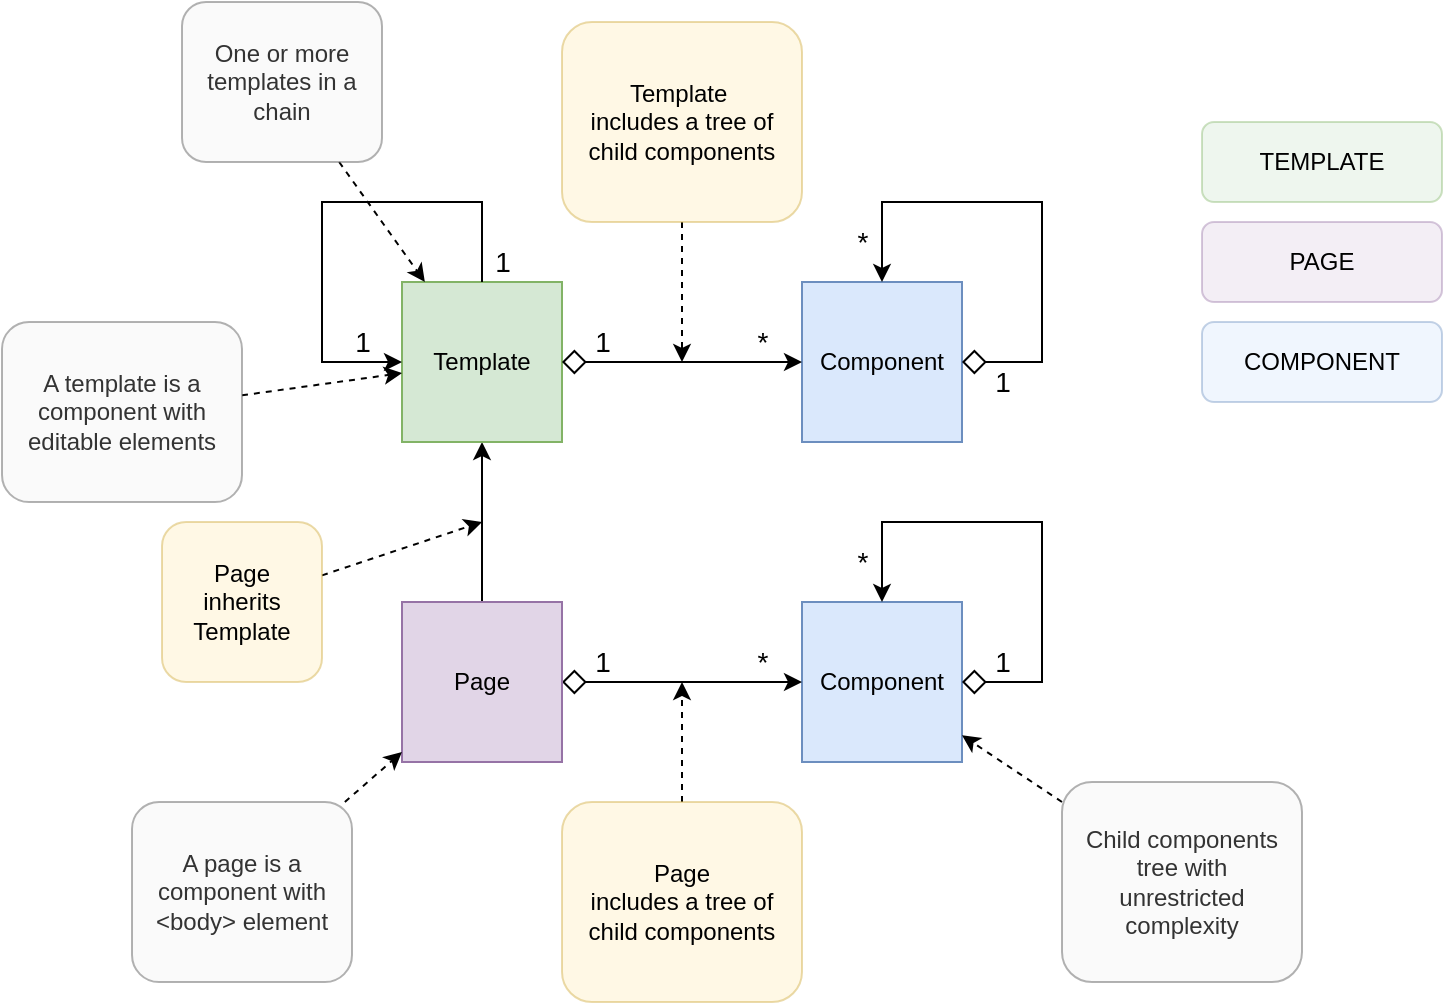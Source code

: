 <mxfile version="20.2.3" type="device" pages="20"><diagram id="NcbAqQH90ziCS3EZaLRu" name="Components Overview"><mxGraphModel dx="2062" dy="865" grid="1" gridSize="10" guides="1" tooltips="1" connect="1" arrows="1" fold="1" page="1" pageScale="1" pageWidth="1169" pageHeight="827" math="0" shadow="0"><root><mxCell id="0"/><mxCell id="1" parent="0"/><mxCell id="BVoC83Z3bspfZ-qTi71T-8" value="Component" style="whiteSpace=wrap;html=1;aspect=fixed;fillColor=#dae8fc;strokeColor=#6c8ebf;" parent="1" vertex="1"><mxGeometry x="440" y="400" width="80" height="80" as="geometry"/></mxCell><mxCell id="BVoC83Z3bspfZ-qTi71T-9" style="edgeStyle=orthogonalEdgeStyle;rounded=0;orthogonalLoop=1;jettySize=auto;html=1;" parent="1" source="BVoC83Z3bspfZ-qTi71T-12" target="BVoC83Z3bspfZ-qTi71T-14" edge="1"><mxGeometry relative="1" as="geometry"/></mxCell><mxCell id="BVoC83Z3bspfZ-qTi71T-11" style="edgeStyle=orthogonalEdgeStyle;rounded=0;orthogonalLoop=1;jettySize=auto;html=1;startArrow=diamond;startFill=0;startSize=10;" parent="1" source="BVoC83Z3bspfZ-qTi71T-12" target="BVoC83Z3bspfZ-qTi71T-8" edge="1"><mxGeometry relative="1" as="geometry"/></mxCell><mxCell id="BVoC83Z3bspfZ-qTi71T-12" value="Page" style="whiteSpace=wrap;html=1;aspect=fixed;fillColor=#e1d5e7;strokeColor=#9673a6;" parent="1" vertex="1"><mxGeometry x="240" y="400" width="80" height="80" as="geometry"/></mxCell><mxCell id="BVoC83Z3bspfZ-qTi71T-14" value="Template" style="whiteSpace=wrap;html=1;aspect=fixed;fillColor=#d5e8d4;strokeColor=#82b366;" parent="1" vertex="1"><mxGeometry x="240" y="240" width="80" height="80" as="geometry"/></mxCell><mxCell id="BVoC83Z3bspfZ-qTi71T-15" style="edgeStyle=orthogonalEdgeStyle;rounded=0;orthogonalLoop=1;jettySize=auto;html=1;startArrow=diamond;startFill=0;startSize=10;exitX=1;exitY=0.5;exitDx=0;exitDy=0;entryX=0.5;entryY=0;entryDx=0;entryDy=0;" parent="1" source="BVoC83Z3bspfZ-qTi71T-8" target="BVoC83Z3bspfZ-qTi71T-8" edge="1"><mxGeometry relative="1" as="geometry"><mxPoint x="560" y="440" as="sourcePoint"/><mxPoint x="700" y="440" as="targetPoint"/><Array as="points"><mxPoint x="560" y="440"/><mxPoint x="560" y="360"/><mxPoint x="480" y="360"/></Array></mxGeometry></mxCell><mxCell id="2" value="1" style="text;html=1;align=center;verticalAlign=middle;resizable=0;points=[];autosize=1;fontSize=14;" parent="1" vertex="1"><mxGeometry x="330" y="420" width="20" height="20" as="geometry"/></mxCell><mxCell id="BVoC83Z3bspfZ-qTi71T-17" value="1" style="text;html=1;align=center;verticalAlign=middle;resizable=0;points=[];autosize=1;fontSize=14;" parent="1" vertex="1"><mxGeometry x="530" y="420" width="20" height="20" as="geometry"/></mxCell><mxCell id="BVoC83Z3bspfZ-qTi71T-18" value="*" style="text;html=1;align=center;verticalAlign=middle;resizable=0;points=[];autosize=1;fontSize=14;" parent="1" vertex="1"><mxGeometry x="410" y="420" width="20" height="20" as="geometry"/></mxCell><mxCell id="BVoC83Z3bspfZ-qTi71T-19" value="*" style="text;html=1;align=center;verticalAlign=middle;resizable=0;points=[];autosize=1;fontSize=14;" parent="1" vertex="1"><mxGeometry x="460" y="370" width="20" height="20" as="geometry"/></mxCell><mxCell id="BVoC83Z3bspfZ-qTi71T-20" style="edgeStyle=orthogonalEdgeStyle;rounded=0;orthogonalLoop=1;jettySize=auto;html=1;exitX=0.5;exitY=0;exitDx=0;exitDy=0;entryX=0;entryY=0.5;entryDx=0;entryDy=0;" parent="1" source="BVoC83Z3bspfZ-qTi71T-14" target="BVoC83Z3bspfZ-qTi71T-14" edge="1"><mxGeometry relative="1" as="geometry"><mxPoint x="370" y="40" as="sourcePoint"/><mxPoint x="450" y="40" as="targetPoint"/><Array as="points"><mxPoint x="280" y="200"/><mxPoint x="200" y="200"/><mxPoint x="200" y="280"/></Array></mxGeometry></mxCell><mxCell id="BVoC83Z3bspfZ-qTi71T-21" value="Component" style="whiteSpace=wrap;html=1;aspect=fixed;fillColor=#dae8fc;strokeColor=#6c8ebf;" parent="1" vertex="1"><mxGeometry x="440" y="240" width="80" height="80" as="geometry"/></mxCell><mxCell id="BVoC83Z3bspfZ-qTi71T-22" style="edgeStyle=orthogonalEdgeStyle;rounded=0;orthogonalLoop=1;jettySize=auto;html=1;startArrow=diamond;startFill=0;startSize=10;exitX=1;exitY=0.5;exitDx=0;exitDy=0;" parent="1" source="BVoC83Z3bspfZ-qTi71T-14" target="BVoC83Z3bspfZ-qTi71T-21" edge="1"><mxGeometry relative="1" as="geometry"><mxPoint x="320" y="270" as="sourcePoint"/></mxGeometry></mxCell><mxCell id="BVoC83Z3bspfZ-qTi71T-23" style="edgeStyle=orthogonalEdgeStyle;rounded=0;orthogonalLoop=1;jettySize=auto;html=1;startArrow=diamond;startFill=0;startSize=10;exitX=1;exitY=0.5;exitDx=0;exitDy=0;entryX=0.5;entryY=0;entryDx=0;entryDy=0;" parent="1" source="BVoC83Z3bspfZ-qTi71T-21" target="BVoC83Z3bspfZ-qTi71T-21" edge="1"><mxGeometry relative="1" as="geometry"><mxPoint x="560" y="280" as="sourcePoint"/><mxPoint x="700" y="280" as="targetPoint"/><Array as="points"><mxPoint x="560" y="280"/><mxPoint x="560" y="200"/><mxPoint x="480" y="200"/></Array></mxGeometry></mxCell><mxCell id="BVoC83Z3bspfZ-qTi71T-24" value="1" style="text;html=1;align=center;verticalAlign=middle;resizable=0;points=[];autosize=1;fontSize=14;" parent="1" vertex="1"><mxGeometry x="330" y="260" width="20" height="20" as="geometry"/></mxCell><mxCell id="BVoC83Z3bspfZ-qTi71T-25" value="1" style="text;html=1;align=center;verticalAlign=middle;resizable=0;points=[];autosize=1;fontSize=14;" parent="1" vertex="1"><mxGeometry x="530" y="280" width="20" height="20" as="geometry"/></mxCell><mxCell id="BVoC83Z3bspfZ-qTi71T-26" value="*" style="text;html=1;align=center;verticalAlign=middle;resizable=0;points=[];autosize=1;fontSize=14;" parent="1" vertex="1"><mxGeometry x="410" y="260" width="20" height="20" as="geometry"/></mxCell><mxCell id="BVoC83Z3bspfZ-qTi71T-27" value="*" style="text;html=1;align=center;verticalAlign=middle;resizable=0;points=[];autosize=1;fontSize=14;" parent="1" vertex="1"><mxGeometry x="460" y="210" width="20" height="20" as="geometry"/></mxCell><mxCell id="ANgQFiMmi4AfsgzP_wgn-2" value="TEMPLATE" style="rounded=1;whiteSpace=wrap;html=1;fontSize=12;fillColor=#d5e8d4;strokeColor=#82b366;opacity=40;" parent="1" vertex="1"><mxGeometry x="640" y="160" width="120" height="40" as="geometry"/></mxCell><mxCell id="ANgQFiMmi4AfsgzP_wgn-3" value="PAGE" style="rounded=1;whiteSpace=wrap;html=1;fontSize=12;fillColor=#e1d5e7;strokeColor=#9673a6;opacity=40;" parent="1" vertex="1"><mxGeometry x="640" y="210" width="120" height="40" as="geometry"/></mxCell><mxCell id="ANgQFiMmi4AfsgzP_wgn-4" value="COMPONENT" style="rounded=1;whiteSpace=wrap;html=1;fontSize=12;fillColor=#dae8fc;strokeColor=#6c8ebf;opacity=40;" parent="1" vertex="1"><mxGeometry x="640" y="260" width="120" height="40" as="geometry"/></mxCell><mxCell id="4upKKr9CAVeFTwDRmyBF-5" style="rounded=0;orthogonalLoop=1;jettySize=auto;html=1;dashed=1;" parent="1" source="4upKKr9CAVeFTwDRmyBF-2" target="BVoC83Z3bspfZ-qTi71T-14" edge="1"><mxGeometry relative="1" as="geometry"/></mxCell><mxCell id="4upKKr9CAVeFTwDRmyBF-2" value="One or more templates in a chain" style="rounded=1;whiteSpace=wrap;html=1;opacity=50;fillColor=#f5f5f5;strokeColor=#666666;fontColor=#333333;spacingLeft=10;spacingRight=10;" parent="1" vertex="1"><mxGeometry x="130" y="100" width="100" height="80" as="geometry"/></mxCell><mxCell id="4upKKr9CAVeFTwDRmyBF-3" value="1" style="text;html=1;align=center;verticalAlign=middle;resizable=0;points=[];autosize=1;fontSize=14;" parent="1" vertex="1"><mxGeometry x="280" y="220" width="20" height="20" as="geometry"/></mxCell><mxCell id="4upKKr9CAVeFTwDRmyBF-4" value="1" style="text;html=1;align=center;verticalAlign=middle;resizable=0;points=[];autosize=1;fontSize=14;" parent="1" vertex="1"><mxGeometry x="210" y="260" width="20" height="20" as="geometry"/></mxCell><mxCell id="mlH0Bae7-yfxZowTqgjL-3" style="edgeStyle=none;rounded=0;orthogonalLoop=1;jettySize=auto;html=1;dashed=1;" parent="1" source="mlH0Bae7-yfxZowTqgjL-2" edge="1"><mxGeometry relative="1" as="geometry"><mxPoint x="280" y="360" as="targetPoint"/></mxGeometry></mxCell><mxCell id="mlH0Bae7-yfxZowTqgjL-2" value="Page &lt;br&gt;inherits&lt;br&gt;Template" style="rounded=1;whiteSpace=wrap;html=1;opacity=50;fillColor=#fff2cc;strokeColor=#d6b656;spacingLeft=10;spacingRight=10;" parent="1" vertex="1"><mxGeometry x="120" y="360" width="80" height="80" as="geometry"/></mxCell><mxCell id="mlH0Bae7-yfxZowTqgjL-5" style="edgeStyle=none;rounded=0;orthogonalLoop=1;jettySize=auto;html=1;dashed=1;" parent="1" source="mlH0Bae7-yfxZowTqgjL-4" edge="1"><mxGeometry relative="1" as="geometry"><mxPoint x="380" y="440" as="targetPoint"/></mxGeometry></mxCell><mxCell id="mlH0Bae7-yfxZowTqgjL-4" value="Page &lt;br&gt;includes a tree of child components" style="rounded=1;whiteSpace=wrap;html=1;opacity=50;fillColor=#fff2cc;strokeColor=#d6b656;spacingLeft=10;spacingRight=10;" parent="1" vertex="1"><mxGeometry x="320" y="500" width="120" height="100" as="geometry"/></mxCell><mxCell id="mlH0Bae7-yfxZowTqgjL-7" style="edgeStyle=none;rounded=0;orthogonalLoop=1;jettySize=auto;html=1;dashed=1;" parent="1" source="mlH0Bae7-yfxZowTqgjL-6" target="BVoC83Z3bspfZ-qTi71T-8" edge="1"><mxGeometry relative="1" as="geometry"/></mxCell><mxCell id="mlH0Bae7-yfxZowTqgjL-6" value="Child components tree with unrestricted complexity" style="rounded=1;whiteSpace=wrap;html=1;opacity=50;fillColor=#f5f5f5;strokeColor=#666666;fontColor=#333333;spacingLeft=10;spacingRight=10;" parent="1" vertex="1"><mxGeometry x="570" y="490" width="120" height="100" as="geometry"/></mxCell><mxCell id="mlH0Bae7-yfxZowTqgjL-9" style="edgeStyle=none;rounded=0;orthogonalLoop=1;jettySize=auto;html=1;dashed=1;" parent="1" source="mlH0Bae7-yfxZowTqgjL-8" edge="1"><mxGeometry relative="1" as="geometry"><mxPoint x="380" y="280" as="targetPoint"/></mxGeometry></mxCell><mxCell id="mlH0Bae7-yfxZowTqgjL-8" value="Template&amp;nbsp;&lt;br&gt;includes a tree of child components" style="rounded=1;whiteSpace=wrap;html=1;opacity=50;fillColor=#fff2cc;strokeColor=#d6b656;spacingLeft=10;spacingRight=10;" parent="1" vertex="1"><mxGeometry x="320" y="110" width="120" height="100" as="geometry"/></mxCell><mxCell id="mlH0Bae7-yfxZowTqgjL-11" style="edgeStyle=none;rounded=0;orthogonalLoop=1;jettySize=auto;html=1;dashed=1;" parent="1" source="mlH0Bae7-yfxZowTqgjL-10" target="BVoC83Z3bspfZ-qTi71T-14" edge="1"><mxGeometry relative="1" as="geometry"/></mxCell><mxCell id="mlH0Bae7-yfxZowTqgjL-10" value="A template is a component with editable elements" style="rounded=1;whiteSpace=wrap;html=1;opacity=50;fillColor=#f5f5f5;strokeColor=#666666;fontColor=#333333;spacingLeft=10;spacingRight=10;" parent="1" vertex="1"><mxGeometry x="40" y="260" width="120" height="90" as="geometry"/></mxCell><mxCell id="mlH0Bae7-yfxZowTqgjL-13" style="edgeStyle=none;rounded=0;orthogonalLoop=1;jettySize=auto;html=1;dashed=1;" parent="1" source="mlH0Bae7-yfxZowTqgjL-12" target="BVoC83Z3bspfZ-qTi71T-12" edge="1"><mxGeometry relative="1" as="geometry"/></mxCell><mxCell id="mlH0Bae7-yfxZowTqgjL-12" value="A page is a component with &amp;lt;body&amp;gt; element" style="rounded=1;whiteSpace=wrap;html=1;opacity=50;fillColor=#f5f5f5;strokeColor=#666666;fontColor=#333333;spacingLeft=10;spacingRight=10;" parent="1" vertex="1"><mxGeometry x="105" y="500" width="110" height="90" as="geometry"/></mxCell></root></mxGraphModel></diagram><diagram id="h2bPm_4mbG0oLur6JDDm" name="Build Concept"><mxGraphModel dx="2062" dy="865" grid="1" gridSize="10" guides="1" tooltips="1" connect="1" arrows="1" fold="1" page="1" pageScale="1" pageWidth="1169" pageHeight="827" math="0" shadow="0"><root><mxCell id="TKO_Dp5tzHoonubkjwv0-0"/><mxCell id="TKO_Dp5tzHoonubkjwv0-1" parent="TKO_Dp5tzHoonubkjwv0-0"/><mxCell id="TKO_Dp5tzHoonubkjwv0-63" value="" style="rounded=0;whiteSpace=wrap;html=1;opacity=40;fillColor=#d5e8d4;strokeColor=#82b366;" parent="TKO_Dp5tzHoonubkjwv0-1" vertex="1"><mxGeometry x="40" y="140" width="400" height="380" as="geometry"/></mxCell><mxCell id="TKO_Dp5tzHoonubkjwv0-56" value="" style="rounded=0;whiteSpace=wrap;html=1;opacity=40;fillColor=#f8cecc;strokeColor=#b85450;" parent="TKO_Dp5tzHoonubkjwv0-1" vertex="1"><mxGeometry x="720" y="140" width="320" height="380" as="geometry"/></mxCell><mxCell id="TKO_Dp5tzHoonubkjwv0-46" value="" style="whiteSpace=wrap;html=1;aspect=fixed;fillColor=#b0e3e6;strokeColor=#0e8088;" parent="TKO_Dp5tzHoonubkjwv0-1" vertex="1"><mxGeometry x="760" y="240" width="80" height="80" as="geometry"/></mxCell><mxCell id="TKO_Dp5tzHoonubkjwv0-45" value="" style="whiteSpace=wrap;html=1;aspect=fixed;fillColor=#b0e3e6;strokeColor=#0e8088;" parent="TKO_Dp5tzHoonubkjwv0-1" vertex="1"><mxGeometry x="770" y="230" width="80" height="80" as="geometry"/></mxCell><mxCell id="TKO_Dp5tzHoonubkjwv0-2" value="Component" style="whiteSpace=wrap;html=1;aspect=fixed;fillColor=#dae8fc;strokeColor=#6c8ebf;" parent="TKO_Dp5tzHoonubkjwv0-1" vertex="1"><mxGeometry x="280" y="400" width="80" height="80" as="geometry"/></mxCell><mxCell id="TKO_Dp5tzHoonubkjwv0-3" style="edgeStyle=orthogonalEdgeStyle;rounded=0;orthogonalLoop=1;jettySize=auto;html=1;" parent="TKO_Dp5tzHoonubkjwv0-1" source="TKO_Dp5tzHoonubkjwv0-5" target="TKO_Dp5tzHoonubkjwv0-6" edge="1"><mxGeometry relative="1" as="geometry"/></mxCell><mxCell id="TKO_Dp5tzHoonubkjwv0-4" style="edgeStyle=orthogonalEdgeStyle;rounded=0;orthogonalLoop=1;jettySize=auto;html=1;startArrow=diamond;startFill=0;startSize=10;" parent="TKO_Dp5tzHoonubkjwv0-1" source="TKO_Dp5tzHoonubkjwv0-5" target="TKO_Dp5tzHoonubkjwv0-2" edge="1"><mxGeometry relative="1" as="geometry"/></mxCell><mxCell id="TKO_Dp5tzHoonubkjwv0-5" value="Page" style="whiteSpace=wrap;html=1;aspect=fixed;fillColor=#e1d5e7;strokeColor=#9673a6;" parent="TKO_Dp5tzHoonubkjwv0-1" vertex="1"><mxGeometry x="120" y="400" width="80" height="80" as="geometry"/></mxCell><mxCell id="TKO_Dp5tzHoonubkjwv0-6" value="Template" style="whiteSpace=wrap;html=1;aspect=fixed;fillColor=#d5e8d4;strokeColor=#82b366;" parent="TKO_Dp5tzHoonubkjwv0-1" vertex="1"><mxGeometry x="120" y="240" width="80" height="80" as="geometry"/></mxCell><mxCell id="TKO_Dp5tzHoonubkjwv0-7" style="edgeStyle=orthogonalEdgeStyle;rounded=0;orthogonalLoop=1;jettySize=auto;html=1;startArrow=diamond;startFill=0;startSize=10;exitX=1;exitY=0.5;exitDx=0;exitDy=0;entryX=0.5;entryY=0;entryDx=0;entryDy=0;" parent="TKO_Dp5tzHoonubkjwv0-1" source="TKO_Dp5tzHoonubkjwv0-2" target="TKO_Dp5tzHoonubkjwv0-2" edge="1"><mxGeometry relative="1" as="geometry"><mxPoint x="400" y="440" as="sourcePoint"/><mxPoint x="540" y="440" as="targetPoint"/><Array as="points"><mxPoint x="400" y="440"/><mxPoint x="400" y="360"/><mxPoint x="320" y="360"/></Array></mxGeometry></mxCell><mxCell id="TKO_Dp5tzHoonubkjwv0-8" value="1" style="text;html=1;align=center;verticalAlign=middle;resizable=0;points=[];autosize=1;fontSize=14;" parent="TKO_Dp5tzHoonubkjwv0-1" vertex="1"><mxGeometry x="210" y="420" width="20" height="20" as="geometry"/></mxCell><mxCell id="TKO_Dp5tzHoonubkjwv0-9" value="1" style="text;html=1;align=center;verticalAlign=middle;resizable=0;points=[];autosize=1;fontSize=14;" parent="TKO_Dp5tzHoonubkjwv0-1" vertex="1"><mxGeometry x="370" y="420" width="20" height="20" as="geometry"/></mxCell><mxCell id="TKO_Dp5tzHoonubkjwv0-10" value="*" style="text;html=1;align=center;verticalAlign=middle;resizable=0;points=[];autosize=1;fontSize=14;" parent="TKO_Dp5tzHoonubkjwv0-1" vertex="1"><mxGeometry x="250" y="420" width="20" height="20" as="geometry"/></mxCell><mxCell id="TKO_Dp5tzHoonubkjwv0-11" value="*" style="text;html=1;align=center;verticalAlign=middle;resizable=0;points=[];autosize=1;fontSize=14;" parent="TKO_Dp5tzHoonubkjwv0-1" vertex="1"><mxGeometry x="300" y="370" width="20" height="20" as="geometry"/></mxCell><mxCell id="TKO_Dp5tzHoonubkjwv0-12" style="edgeStyle=orthogonalEdgeStyle;rounded=0;orthogonalLoop=1;jettySize=auto;html=1;exitX=0.5;exitY=0;exitDx=0;exitDy=0;entryX=0;entryY=0.5;entryDx=0;entryDy=0;" parent="TKO_Dp5tzHoonubkjwv0-1" source="TKO_Dp5tzHoonubkjwv0-6" target="TKO_Dp5tzHoonubkjwv0-6" edge="1"><mxGeometry relative="1" as="geometry"><mxPoint x="250" y="40" as="sourcePoint"/><mxPoint x="330" y="40" as="targetPoint"/><Array as="points"><mxPoint x="160" y="200"/><mxPoint x="80" y="200"/><mxPoint x="80" y="280"/></Array></mxGeometry></mxCell><mxCell id="TKO_Dp5tzHoonubkjwv0-13" value="Component" style="whiteSpace=wrap;html=1;aspect=fixed;fillColor=#dae8fc;strokeColor=#6c8ebf;" parent="TKO_Dp5tzHoonubkjwv0-1" vertex="1"><mxGeometry x="280" y="240" width="80" height="80" as="geometry"/></mxCell><mxCell id="TKO_Dp5tzHoonubkjwv0-14" style="edgeStyle=orthogonalEdgeStyle;rounded=0;orthogonalLoop=1;jettySize=auto;html=1;startArrow=diamond;startFill=0;startSize=10;exitX=1;exitY=0.5;exitDx=0;exitDy=0;" parent="TKO_Dp5tzHoonubkjwv0-1" source="TKO_Dp5tzHoonubkjwv0-6" target="TKO_Dp5tzHoonubkjwv0-13" edge="1"><mxGeometry relative="1" as="geometry"><mxPoint x="200" y="270" as="sourcePoint"/></mxGeometry></mxCell><mxCell id="TKO_Dp5tzHoonubkjwv0-15" style="edgeStyle=orthogonalEdgeStyle;rounded=0;orthogonalLoop=1;jettySize=auto;html=1;startArrow=diamond;startFill=0;startSize=10;exitX=1;exitY=0.5;exitDx=0;exitDy=0;entryX=0.5;entryY=0;entryDx=0;entryDy=0;" parent="TKO_Dp5tzHoonubkjwv0-1" source="TKO_Dp5tzHoonubkjwv0-13" target="TKO_Dp5tzHoonubkjwv0-13" edge="1"><mxGeometry relative="1" as="geometry"><mxPoint x="400" y="280" as="sourcePoint"/><mxPoint x="540" y="280" as="targetPoint"/><Array as="points"><mxPoint x="400" y="280"/><mxPoint x="400" y="200"/><mxPoint x="320" y="200"/></Array></mxGeometry></mxCell><mxCell id="TKO_Dp5tzHoonubkjwv0-16" value="1" style="text;html=1;align=center;verticalAlign=middle;resizable=0;points=[];autosize=1;fontSize=14;" parent="TKO_Dp5tzHoonubkjwv0-1" vertex="1"><mxGeometry x="210" y="260" width="20" height="20" as="geometry"/></mxCell><mxCell id="TKO_Dp5tzHoonubkjwv0-17" value="1" style="text;html=1;align=center;verticalAlign=middle;resizable=0;points=[];autosize=1;fontSize=14;" parent="TKO_Dp5tzHoonubkjwv0-1" vertex="1"><mxGeometry x="370" y="280" width="20" height="20" as="geometry"/></mxCell><mxCell id="TKO_Dp5tzHoonubkjwv0-18" value="*" style="text;html=1;align=center;verticalAlign=middle;resizable=0;points=[];autosize=1;fontSize=14;" parent="TKO_Dp5tzHoonubkjwv0-1" vertex="1"><mxGeometry x="250" y="260" width="20" height="20" as="geometry"/></mxCell><mxCell id="TKO_Dp5tzHoonubkjwv0-19" value="*" style="text;html=1;align=center;verticalAlign=middle;resizable=0;points=[];autosize=1;fontSize=14;" parent="TKO_Dp5tzHoonubkjwv0-1" vertex="1"><mxGeometry x="300" y="210" width="20" height="20" as="geometry"/></mxCell><mxCell id="TKO_Dp5tzHoonubkjwv0-25" value="1" style="text;html=1;align=center;verticalAlign=middle;resizable=0;points=[];autosize=1;fontSize=14;" parent="TKO_Dp5tzHoonubkjwv0-1" vertex="1"><mxGeometry x="160" y="220" width="20" height="20" as="geometry"/></mxCell><mxCell id="TKO_Dp5tzHoonubkjwv0-26" value="1" style="text;html=1;align=center;verticalAlign=middle;resizable=0;points=[];autosize=1;fontSize=14;" parent="TKO_Dp5tzHoonubkjwv0-1" vertex="1"><mxGeometry x="90" y="260" width="20" height="20" as="geometry"/></mxCell><mxCell id="TKO_Dp5tzHoonubkjwv0-41" value="HTM" style="whiteSpace=wrap;html=1;aspect=fixed;fillColor=#b0e3e6;strokeColor=#0e8088;" parent="TKO_Dp5tzHoonubkjwv0-1" vertex="1"><mxGeometry x="780" y="220" width="80" height="80" as="geometry"/></mxCell><mxCell id="TKO_Dp5tzHoonubkjwv0-47" value="" style="whiteSpace=wrap;html=1;aspect=fixed;fillColor=#d0cee2;strokeColor=#56517e;" parent="TKO_Dp5tzHoonubkjwv0-1" vertex="1"><mxGeometry x="760" y="380" width="80" height="80" as="geometry"/></mxCell><mxCell id="TKO_Dp5tzHoonubkjwv0-48" value="" style="whiteSpace=wrap;html=1;aspect=fixed;fillColor=#d0cee2;strokeColor=#56517e;" parent="TKO_Dp5tzHoonubkjwv0-1" vertex="1"><mxGeometry x="770" y="370" width="80" height="80" as="geometry"/></mxCell><mxCell id="TKO_Dp5tzHoonubkjwv0-49" value="CSS" style="whiteSpace=wrap;html=1;aspect=fixed;fillColor=#d0cee2;strokeColor=#56517e;" parent="TKO_Dp5tzHoonubkjwv0-1" vertex="1"><mxGeometry x="780" y="360" width="80" height="80" as="geometry"/></mxCell><mxCell id="TKO_Dp5tzHoonubkjwv0-50" value="" style="whiteSpace=wrap;html=1;aspect=fixed;fillColor=#bac8d3;strokeColor=#23445d;" parent="TKO_Dp5tzHoonubkjwv0-1" vertex="1"><mxGeometry x="900" y="380" width="80" height="80" as="geometry"/></mxCell><mxCell id="TKO_Dp5tzHoonubkjwv0-51" value="" style="whiteSpace=wrap;html=1;aspect=fixed;fillColor=#bac8d3;strokeColor=#23445d;" parent="TKO_Dp5tzHoonubkjwv0-1" vertex="1"><mxGeometry x="910" y="370" width="80" height="80" as="geometry"/></mxCell><mxCell id="TKO_Dp5tzHoonubkjwv0-52" value="MEDIA" style="whiteSpace=wrap;html=1;aspect=fixed;fillColor=#bac8d3;strokeColor=#23445d;" parent="TKO_Dp5tzHoonubkjwv0-1" vertex="1"><mxGeometry x="920" y="360" width="80" height="80" as="geometry"/></mxCell><mxCell id="TKO_Dp5tzHoonubkjwv0-53" value="" style="whiteSpace=wrap;html=1;aspect=fixed;fillColor=#b1ddf0;strokeColor=#10739e;" parent="TKO_Dp5tzHoonubkjwv0-1" vertex="1"><mxGeometry x="900" y="240" width="80" height="80" as="geometry"/></mxCell><mxCell id="TKO_Dp5tzHoonubkjwv0-54" value="" style="whiteSpace=wrap;html=1;aspect=fixed;fillColor=#b1ddf0;strokeColor=#10739e;" parent="TKO_Dp5tzHoonubkjwv0-1" vertex="1"><mxGeometry x="910" y="230" width="80" height="80" as="geometry"/></mxCell><mxCell id="TKO_Dp5tzHoonubkjwv0-55" value="JS" style="whiteSpace=wrap;html=1;aspect=fixed;fillColor=#b1ddf0;strokeColor=#10739e;" parent="TKO_Dp5tzHoonubkjwv0-1" vertex="1"><mxGeometry x="920" y="220" width="80" height="80" as="geometry"/></mxCell><mxCell id="TKO_Dp5tzHoonubkjwv0-57" value="BUILD PROCESS" style="rounded=0;whiteSpace=wrap;html=1;opacity=40;fillColor=#e1d5e7;strokeColor=#9673a6;" parent="TKO_Dp5tzHoonubkjwv0-1" vertex="1"><mxGeometry x="520" y="280" width="120" height="40" as="geometry"/></mxCell><mxCell id="TKO_Dp5tzHoonubkjwv0-59" value="" style="shape=flexArrow;endArrow=classic;html=1;fillColor=#e1d5e7;strokeColor=#9673a6;gradientColor=#ffffff;gradientDirection=west;" parent="TKO_Dp5tzHoonubkjwv0-1" edge="1"><mxGeometry width="50" height="50" relative="1" as="geometry"><mxPoint x="480" y="339" as="sourcePoint"/><mxPoint x="680" y="339" as="targetPoint"/></mxGeometry></mxCell><mxCell id="2" value="&lt;font style=&quot;font-size: 20px&quot;&gt;WOOD PROJECT&lt;/font&gt;" style="text;html=1;align=center;verticalAlign=middle;resizable=0;points=[];autosize=1;" parent="TKO_Dp5tzHoonubkjwv0-1" vertex="1"><mxGeometry x="260" y="150" width="180" height="20" as="geometry"/></mxCell><mxCell id="TKO_Dp5tzHoonubkjwv0-62" value="&lt;font style=&quot;font-size: 20px&quot;&gt;TARGET FILE SYSTEM&lt;/font&gt;" style="text;html=1;align=center;verticalAlign=middle;resizable=0;points=[];autosize=1;" parent="TKO_Dp5tzHoonubkjwv0-1" vertex="1"><mxGeometry x="720" y="150" width="230" height="20" as="geometry"/></mxCell><mxCell id="TKO_Dp5tzHoonubkjwv0-64" value="CSS" style="whiteSpace=wrap;html=1;aspect=fixed;fillColor=#d0cee2;strokeColor=#56517e;" parent="TKO_Dp5tzHoonubkjwv0-1" vertex="1"><mxGeometry x="780" y="360" width="80" height="80" as="geometry"/></mxCell><mxCell id="FI0-QvLyB5JlOjjSthu2-2" value="1&lt;br&gt;" style="text;html=1;align=center;verticalAlign=middle;resizable=0;points=[];autosize=1;strokeColor=none;fillColor=none;" vertex="1" parent="TKO_Dp5tzHoonubkjwv0-1"><mxGeometry x="160" y="320" width="30" height="30" as="geometry"/></mxCell><mxCell id="FI0-QvLyB5JlOjjSthu2-3" value="*" style="text;html=1;align=center;verticalAlign=middle;resizable=0;points=[];autosize=1;strokeColor=none;fillColor=none;" vertex="1" parent="TKO_Dp5tzHoonubkjwv0-1"><mxGeometry x="160" y="370" width="30" height="30" as="geometry"/></mxCell></root></mxGraphModel></diagram><diagram id="cwoULW2Ba-RNZNUTaK0K" name="Components Sample"><mxGraphModel dx="2062" dy="865" grid="1" gridSize="10" guides="1" tooltips="1" connect="1" arrows="1" fold="1" page="1" pageScale="1" pageWidth="1169" pageHeight="827" math="0" shadow="0"><root><mxCell id="gqPndHwIt_YV7nnyMNt2-0"/><mxCell id="gqPndHwIt_YV7nnyMNt2-1" parent="gqPndHwIt_YV7nnyMNt2-0"/><mxCell id="ZGm9INVxEEeKOTz_xBXo-15" style="edgeStyle=orthogonalEdgeStyle;rounded=0;orthogonalLoop=1;jettySize=auto;html=1;entryX=0;entryY=0.5;entryDx=0;entryDy=0;startArrow=diamond;startFill=0;startSize=10;fontSize=12;exitX=1;exitY=0.5;exitDx=0;exitDy=0;" parent="gqPndHwIt_YV7nnyMNt2-1" source="OxRKh7kxBDMSlJmdoqF5-4" target="ZGm9INVxEEeKOTz_xBXo-14" edge="1"><mxGeometry relative="1" as="geometry"><mxPoint x="360" y="200" as="sourcePoint"/></mxGeometry></mxCell><mxCell id="ZGm9INVxEEeKOTz_xBXo-1" style="edgeStyle=orthogonalEdgeStyle;rounded=0;orthogonalLoop=1;jettySize=auto;html=1;startArrow=none;startFill=0;startSize=10;fontSize=12;entryX=0.5;entryY=1;entryDx=0;entryDy=0;" parent="gqPndHwIt_YV7nnyMNt2-1" source="ZGm9INVxEEeKOTz_xBXo-0" target="OxRKh7kxBDMSlJmdoqF5-4" edge="1"><mxGeometry relative="1" as="geometry"><mxPoint x="320" y="200" as="targetPoint"/><Array as="points"><mxPoint x="400" y="280"/><mxPoint x="320" y="280"/></Array></mxGeometry></mxCell><mxCell id="ZGm9INVxEEeKOTz_xBXo-13" style="edgeStyle=orthogonalEdgeStyle;rounded=0;orthogonalLoop=1;jettySize=auto;html=1;entryX=0;entryY=0.5;entryDx=0;entryDy=0;startArrow=diamond;startFill=0;startSize=10;fontSize=12;" parent="gqPndHwIt_YV7nnyMNt2-1" source="ZGm9INVxEEeKOTz_xBXo-0" target="ZGm9INVxEEeKOTz_xBXo-12" edge="1"><mxGeometry relative="1" as="geometry"/></mxCell><mxCell id="ZGm9INVxEEeKOTz_xBXo-0" value="FormPage" style="whiteSpace=wrap;html=1;aspect=fixed;fontSize=12;fillColor=#d5e8d4;strokeColor=#82b366;" parent="gqPndHwIt_YV7nnyMNt2-1" vertex="1"><mxGeometry x="360" y="320" width="80" height="80" as="geometry"/></mxCell><mxCell id="ZGm9INVxEEeKOTz_xBXo-3" style="edgeStyle=orthogonalEdgeStyle;rounded=0;orthogonalLoop=1;jettySize=auto;html=1;startArrow=none;startFill=0;startSize=10;fontSize=12;entryX=0.5;entryY=1;entryDx=0;entryDy=0;" parent="gqPndHwIt_YV7nnyMNt2-1" source="ZGm9INVxEEeKOTz_xBXo-2" target="ZGm9INVxEEeKOTz_xBXo-0" edge="1"><mxGeometry relative="1" as="geometry"><mxPoint x="400" y="440" as="targetPoint"/></mxGeometry></mxCell><mxCell id="ZGm9INVxEEeKOTz_xBXo-7" style="edgeStyle=orthogonalEdgeStyle;rounded=0;orthogonalLoop=1;jettySize=auto;html=1;startArrow=diamond;startFill=0;startSize=10;fontSize=12;entryX=0;entryY=0.5;entryDx=0;entryDy=0;" parent="gqPndHwIt_YV7nnyMNt2-1" source="ZGm9INVxEEeKOTz_xBXo-2" target="ZGm9INVxEEeKOTz_xBXo-4" edge="1"><mxGeometry relative="1" as="geometry"/></mxCell><mxCell id="ZGm9INVxEEeKOTz_xBXo-11" style="edgeStyle=orthogonalEdgeStyle;rounded=0;orthogonalLoop=1;jettySize=auto;html=1;entryX=0;entryY=0.5;entryDx=0;entryDy=0;startArrow=diamond;startFill=0;startSize=10;fontSize=12;" parent="gqPndHwIt_YV7nnyMNt2-1" source="ZGm9INVxEEeKOTz_xBXo-2" target="ZGm9INVxEEeKOTz_xBXo-8" edge="1"><mxGeometry relative="1" as="geometry"/></mxCell><mxCell id="ZGm9INVxEEeKOTz_xBXo-2" value="ContactPage" style="whiteSpace=wrap;html=1;aspect=fixed;fontSize=12;fillColor=#e1d5e7;strokeColor=#9673a6;" parent="gqPndHwIt_YV7nnyMNt2-1" vertex="1"><mxGeometry x="360" y="480" width="80" height="80" as="geometry"/></mxCell><mxCell id="ZGm9INVxEEeKOTz_xBXo-6" style="edgeStyle=orthogonalEdgeStyle;rounded=0;orthogonalLoop=1;jettySize=auto;html=1;startArrow=diamond;startFill=0;startSize=10;fontSize=12;" parent="gqPndHwIt_YV7nnyMNt2-1" source="ZGm9INVxEEeKOTz_xBXo-4" target="ZGm9INVxEEeKOTz_xBXo-5" edge="1"><mxGeometry relative="1" as="geometry"/></mxCell><mxCell id="ZGm9INVxEEeKOTz_xBXo-10" style="edgeStyle=orthogonalEdgeStyle;rounded=0;orthogonalLoop=1;jettySize=auto;html=1;entryX=0;entryY=0.5;entryDx=0;entryDy=0;startArrow=diamond;startFill=0;startSize=10;fontSize=12;" parent="gqPndHwIt_YV7nnyMNt2-1" source="ZGm9INVxEEeKOTz_xBXo-4" target="ZGm9INVxEEeKOTz_xBXo-9" edge="1"><mxGeometry relative="1" as="geometry"/></mxCell><mxCell id="ZGm9INVxEEeKOTz_xBXo-4" value="ProductView" style="whiteSpace=wrap;html=1;aspect=fixed;fontSize=12;fillColor=#dae8fc;strokeColor=#6c8ebf;" parent="gqPndHwIt_YV7nnyMNt2-1" vertex="1"><mxGeometry x="520" y="600" width="80" height="80" as="geometry"/></mxCell><mxCell id="OxRKh7kxBDMSlJmdoqF5-1" style="edgeStyle=orthogonalEdgeStyle;rounded=0;orthogonalLoop=1;jettySize=auto;html=1;entryX=0.5;entryY=1;entryDx=0;entryDy=0;startArrow=none;startFill=0;startSize=10;fontSize=12;" parent="gqPndHwIt_YV7nnyMNt2-1" source="ZGm9INVxEEeKOTz_xBXo-5" target="OxRKh7kxBDMSlJmdoqF5-0" edge="1"><mxGeometry relative="1" as="geometry"/></mxCell><mxCell id="ZGm9INVxEEeKOTz_xBXo-5" value="CloseDialog" style="whiteSpace=wrap;html=1;aspect=fixed;fontSize=12;fillColor=#dae8fc;strokeColor=#6c8ebf;" parent="gqPndHwIt_YV7nnyMNt2-1" vertex="1"><mxGeometry x="680" y="560" width="80" height="80" as="geometry"/></mxCell><mxCell id="ZGm9INVxEEeKOTz_xBXo-8" value="AddressMap" style="whiteSpace=wrap;html=1;aspect=fixed;fontSize=12;fillColor=#dae8fc;strokeColor=#6c8ebf;" parent="gqPndHwIt_YV7nnyMNt2-1" vertex="1"><mxGeometry x="520" y="480" width="80" height="80" as="geometry"/></mxCell><mxCell id="ZGm9INVxEEeKOTz_xBXo-9" value="TableView" style="whiteSpace=wrap;html=1;aspect=fixed;fontSize=12;fillColor=#dae8fc;strokeColor=#6c8ebf;" parent="gqPndHwIt_YV7nnyMNt2-1" vertex="1"><mxGeometry x="680" y="680" width="80" height="80" as="geometry"/></mxCell><mxCell id="ZGm9INVxEEeKOTz_xBXo-12" value="DataForm" style="whiteSpace=wrap;html=1;aspect=fixed;fontSize=12;fillColor=#dae8fc;strokeColor=#6c8ebf;" parent="gqPndHwIt_YV7nnyMNt2-1" vertex="1"><mxGeometry x="520" y="320" width="80" height="80" as="geometry"/></mxCell><mxCell id="ZGm9INVxEEeKOTz_xBXo-14" value="MessageBox" style="whiteSpace=wrap;html=1;aspect=fixed;fontSize=12;fillColor=#dae8fc;strokeColor=#6c8ebf;" parent="gqPndHwIt_YV7nnyMNt2-1" vertex="1"><mxGeometry x="440" y="160" width="80" height="80" as="geometry"/></mxCell><mxCell id="OxRKh7kxBDMSlJmdoqF5-0" value="Dialog" style="whiteSpace=wrap;html=1;aspect=fixed;fontSize=12;fillColor=#d5e8d4;strokeColor=#82b366;" parent="gqPndHwIt_YV7nnyMNt2-1" vertex="1"><mxGeometry x="680" y="400" width="80" height="80" as="geometry"/></mxCell><mxCell id="OxRKh7kxBDMSlJmdoqF5-3" style="edgeStyle=orthogonalEdgeStyle;rounded=0;orthogonalLoop=1;jettySize=auto;html=1;entryX=1;entryY=0.5;entryDx=0;entryDy=0;startArrow=none;startFill=0;startSize=10;fontSize=12;" parent="gqPndHwIt_YV7nnyMNt2-1" source="OxRKh7kxBDMSlJmdoqF5-2" target="OxRKh7kxBDMSlJmdoqF5-0" edge="1"><mxGeometry relative="1" as="geometry"/></mxCell><mxCell id="OxRKh7kxBDMSlJmdoqF5-2" value="AlertDialog" style="whiteSpace=wrap;html=1;aspect=fixed;fontSize=12;fillColor=#dae8fc;strokeColor=#6c8ebf;" parent="gqPndHwIt_YV7nnyMNt2-1" vertex="1"><mxGeometry x="840" y="400" width="80" height="80" as="geometry"/></mxCell><mxCell id="OxRKh7kxBDMSlJmdoqF5-4" value="Page" style="whiteSpace=wrap;html=1;aspect=fixed;fontSize=12;fillColor=#d5e8d4;strokeColor=#82b366;" parent="gqPndHwIt_YV7nnyMNt2-1" vertex="1"><mxGeometry x="280" y="160" width="80" height="80" as="geometry"/></mxCell><mxCell id="Z5suki5SkY0UjbQj7Ydm-0" value="TEMPLATE" style="rounded=1;whiteSpace=wrap;html=1;fontSize=12;fillColor=#d5e8d4;strokeColor=#82b366;opacity=40;" parent="gqPndHwIt_YV7nnyMNt2-1" vertex="1"><mxGeometry x="800" y="40" width="120" height="40" as="geometry"/></mxCell><mxCell id="Z5suki5SkY0UjbQj7Ydm-1" value="PAGE" style="rounded=1;whiteSpace=wrap;html=1;fontSize=12;fillColor=#e1d5e7;strokeColor=#9673a6;opacity=40;" parent="gqPndHwIt_YV7nnyMNt2-1" vertex="1"><mxGeometry x="800" y="90" width="120" height="40" as="geometry"/></mxCell><mxCell id="Z5suki5SkY0UjbQj7Ydm-2" value="COMPONENT" style="rounded=1;whiteSpace=wrap;html=1;fontSize=12;fillColor=#dae8fc;strokeColor=#6c8ebf;opacity=40;" parent="gqPndHwIt_YV7nnyMNt2-1" vertex="1"><mxGeometry x="800" y="140" width="120" height="40" as="geometry"/></mxCell><mxCell id="o6t7WJiaUNO8ePH_Mhtx-2" style="edgeStyle=orthogonalEdgeStyle;rounded=0;orthogonalLoop=1;jettySize=auto;html=1;entryX=0.5;entryY=1;entryDx=0;entryDy=0;startArrow=none;startFill=0;startSize=10;fontSize=12;" parent="gqPndHwIt_YV7nnyMNt2-1" source="o6t7WJiaUNO8ePH_Mhtx-0" target="OxRKh7kxBDMSlJmdoqF5-4" edge="1"><mxGeometry relative="1" as="geometry"><Array as="points"><mxPoint x="280" y="280"/><mxPoint x="320" y="280"/></Array></mxGeometry></mxCell><mxCell id="o6t7WJiaUNO8ePH_Mhtx-0" value="AboutPage" style="whiteSpace=wrap;html=1;aspect=fixed;fontSize=12;fillColor=#e1d5e7;strokeColor=#9673a6;" parent="gqPndHwIt_YV7nnyMNt2-1" vertex="1"><mxGeometry x="240" y="320" width="80" height="80" as="geometry"/></mxCell><mxCell id="o6t7WJiaUNO8ePH_Mhtx-3" style="edgeStyle=orthogonalEdgeStyle;rounded=0;orthogonalLoop=1;jettySize=auto;html=1;entryX=0.5;entryY=1;entryDx=0;entryDy=0;startArrow=none;startFill=0;startSize=10;fontSize=12;exitX=0.5;exitY=0;exitDx=0;exitDy=0;" parent="gqPndHwIt_YV7nnyMNt2-1" source="o6t7WJiaUNO8ePH_Mhtx-1" target="OxRKh7kxBDMSlJmdoqF5-4" edge="1"><mxGeometry relative="1" as="geometry"><Array as="points"><mxPoint x="160" y="280"/><mxPoint x="320" y="280"/></Array></mxGeometry></mxCell><mxCell id="o6t7WJiaUNO8ePH_Mhtx-1" value="HomePage" style="whiteSpace=wrap;html=1;aspect=fixed;fontSize=12;fillColor=#e1d5e7;strokeColor=#9673a6;" parent="gqPndHwIt_YV7nnyMNt2-1" vertex="1"><mxGeometry x="120" y="320" width="80" height="80" as="geometry"/></mxCell><mxCell id="CxFWpp81cJ6Vzt89ryw3-0" style="edgeStyle=orthogonalEdgeStyle;rounded=0;orthogonalLoop=1;jettySize=auto;html=1;startArrow=diamond;startFill=0;startSize=10;fontSize=12;" parent="gqPndHwIt_YV7nnyMNt2-1" edge="1"><mxGeometry relative="1" as="geometry"><mxPoint x="80" y="600" as="sourcePoint"/><mxPoint x="240" y="600" as="targetPoint"/></mxGeometry></mxCell><mxCell id="CxFWpp81cJ6Vzt89ryw3-1" style="edgeStyle=orthogonalEdgeStyle;rounded=0;orthogonalLoop=1;jettySize=auto;html=1;startArrow=none;startFill=0;startSize=10;fontSize=12;" parent="gqPndHwIt_YV7nnyMNt2-1" edge="1"><mxGeometry width="210" height="530" relative="1" as="geometry"><mxPoint x="80" y="719.5" as="sourcePoint"/><mxPoint x="240" y="719.5" as="targetPoint"/></mxGeometry></mxCell><mxCell id="2" value="INHERITANCE" style="text;html=1;align=center;verticalAlign=middle;resizable=0;points=[];autosize=1;fillColor=#fff2cc;strokeColor=#d6b656;opacity=80;" parent="CxFWpp81cJ6Vzt89ryw3-1" vertex="1"><mxGeometry x="110" y="690" width="100" height="20" as="geometry"/></mxCell><mxCell id="CxFWpp81cJ6Vzt89ryw3-2" value="AGGREGATION" style="text;html=1;align=center;verticalAlign=middle;resizable=0;points=[];autosize=1;fillColor=#fff2cc;strokeColor=#d6b656;opacity=80;" parent="gqPndHwIt_YV7nnyMNt2-1" vertex="1"><mxGeometry x="110" y="570" width="100" height="20" as="geometry"/></mxCell><mxCell id="CxFWpp81cJ6Vzt89ryw3-5" style="edgeStyle=none;rounded=0;orthogonalLoop=1;jettySize=auto;html=1;dashed=1;dashPattern=1 4;startArrow=none;startFill=0;startSize=8;endArrow=classic;endFill=1;strokeColor=#000000;strokeWidth=1;" parent="gqPndHwIt_YV7nnyMNt2-1" source="CxFWpp81cJ6Vzt89ryw3-4" edge="1"><mxGeometry relative="1" as="geometry"><mxPoint x="190" y="280" as="targetPoint"/></mxGeometry></mxCell><mxCell id="CxFWpp81cJ6Vzt89ryw3-4" value="HomePage inherits&lt;br&gt;( IS A )&lt;br&gt;&amp;nbsp;Page" style="rounded=1;whiteSpace=wrap;html=1;opacity=50;fillColor=#fff2cc;strokeColor=#d6b656;" parent="gqPndHwIt_YV7nnyMNt2-1" vertex="1"><mxGeometry x="80" y="150" width="100" height="100" as="geometry"/></mxCell><mxCell id="CxFWpp81cJ6Vzt89ryw3-9" style="edgeStyle=none;rounded=0;orthogonalLoop=1;jettySize=auto;html=1;dashed=1;dashPattern=1 4;startArrow=none;startFill=0;startSize=8;endArrow=classic;endFill=1;strokeColor=#000000;strokeWidth=1;" parent="gqPndHwIt_YV7nnyMNt2-1" source="CxFWpp81cJ6Vzt89ryw3-8" edge="1"><mxGeometry relative="1" as="geometry"><mxPoint x="400" y="200" as="targetPoint"/></mxGeometry></mxCell><mxCell id="CxFWpp81cJ6Vzt89ryw3-8" value="Page&lt;br&gt;&amp;nbsp;aggregates&lt;br&gt;( HAS A )&lt;br&gt;&amp;nbsp;MessageBox" style="rounded=1;whiteSpace=wrap;html=1;opacity=50;fillColor=#fff2cc;strokeColor=#d6b656;" parent="gqPndHwIt_YV7nnyMNt2-1" vertex="1"><mxGeometry x="400" y="40" width="100" height="100" as="geometry"/></mxCell><mxCell id="CxFWpp81cJ6Vzt89ryw3-11" style="edgeStyle=none;rounded=0;orthogonalLoop=1;jettySize=auto;html=1;dashed=1;dashPattern=1 4;startArrow=none;startFill=0;startSize=8;endArrow=classic;endFill=1;strokeColor=#000000;strokeWidth=1;" parent="gqPndHwIt_YV7nnyMNt2-1" source="CxFWpp81cJ6Vzt89ryw3-10" edge="1"><mxGeometry relative="1" as="geometry"><mxPoint x="400" y="440" as="targetPoint"/></mxGeometry></mxCell><mxCell id="CxFWpp81cJ6Vzt89ryw3-10" value="ContactPage&lt;br&gt;IS A&lt;br&gt;&amp;nbsp;FormPage that&lt;br&gt;IS A&lt;br&gt;Page" style="rounded=1;whiteSpace=wrap;html=1;opacity=50;fillColor=#fff2cc;strokeColor=#d6b656;" parent="gqPndHwIt_YV7nnyMNt2-1" vertex="1"><mxGeometry x="270" y="530.5" width="100" height="100" as="geometry"/></mxCell><mxCell id="CxFWpp81cJ6Vzt89ryw3-13" style="edgeStyle=none;rounded=0;orthogonalLoop=1;jettySize=auto;html=1;dashed=1;dashPattern=1 4;startArrow=none;startFill=0;startSize=8;endArrow=classic;endFill=1;strokeColor=#000000;strokeWidth=1;" parent="gqPndHwIt_YV7nnyMNt2-1" source="CxFWpp81cJ6Vzt89ryw3-12" edge="1"><mxGeometry relative="1" as="geometry"><mxPoint x="480" y="360" as="targetPoint"/></mxGeometry></mxCell><mxCell id="CxFWpp81cJ6Vzt89ryw3-12" value="FormPage&lt;br&gt;HAS A&lt;br&gt;&amp;nbsp;DataForm" style="rounded=1;whiteSpace=wrap;html=1;opacity=50;fillColor=#fff2cc;strokeColor=#d6b656;" parent="gqPndHwIt_YV7nnyMNt2-1" vertex="1"><mxGeometry x="460" y="230" width="100" height="100" as="geometry"/></mxCell><mxCell id="CxFWpp81cJ6Vzt89ryw3-15" style="edgeStyle=none;rounded=0;orthogonalLoop=1;jettySize=auto;html=1;dashed=1;dashPattern=1 4;startArrow=none;startFill=0;startSize=8;endArrow=classic;endFill=1;strokeColor=#000000;strokeWidth=1;" parent="gqPndHwIt_YV7nnyMNt2-1" source="CxFWpp81cJ6Vzt89ryw3-14" edge="1"><mxGeometry relative="1" as="geometry"><mxPoint x="640" y="640" as="targetPoint"/></mxGeometry></mxCell><mxCell id="CxFWpp81cJ6Vzt89ryw3-17" style="edgeStyle=none;rounded=0;orthogonalLoop=1;jettySize=auto;html=1;dashed=1;dashPattern=1 4;startArrow=none;startFill=0;startSize=8;endArrow=classic;endFill=1;strokeColor=#000000;strokeWidth=1;" parent="gqPndHwIt_YV7nnyMNt2-1" source="CxFWpp81cJ6Vzt89ryw3-16" edge="1"><mxGeometry relative="1" as="geometry"><mxPoint x="293" y="280" as="targetPoint"/></mxGeometry></mxCell><mxCell id="CxFWpp81cJ6Vzt89ryw3-16" value="AboutPage&lt;br&gt;IS A&lt;br&gt;&amp;nbsp;Page" style="rounded=1;whiteSpace=wrap;html=1;opacity=50;fillColor=#fff2cc;strokeColor=#d6b656;" parent="gqPndHwIt_YV7nnyMNt2-1" vertex="1"><mxGeometry x="210" y="414" width="100" height="80" as="geometry"/></mxCell><mxCell id="CxFWpp81cJ6Vzt89ryw3-19" style="edgeStyle=none;rounded=0;orthogonalLoop=1;jettySize=auto;html=1;dashed=1;dashPattern=1 4;startArrow=none;startFill=0;startSize=8;endArrow=classic;endFill=1;strokeColor=#000000;strokeWidth=1;" parent="gqPndHwIt_YV7nnyMNt2-1" source="CxFWpp81cJ6Vzt89ryw3-18" edge="1"><mxGeometry relative="1" as="geometry"><mxPoint x="480" y="520" as="targetPoint"/></mxGeometry></mxCell><mxCell id="CxFWpp81cJ6Vzt89ryw3-18" value="ContactPage&lt;br&gt;HAS A&lt;br&gt;AddressMap and a ProductView" style="rounded=1;whiteSpace=wrap;html=1;opacity=50;fillColor=#fff2cc;strokeColor=#d6b656;" parent="gqPndHwIt_YV7nnyMNt2-1" vertex="1"><mxGeometry x="480" y="390" width="100" height="100" as="geometry"/></mxCell><mxCell id="CxFWpp81cJ6Vzt89ryw3-20" value="HAS A" style="text;html=1;align=center;verticalAlign=middle;resizable=0;points=[];autosize=1;fillColor=#fff2cc;strokeColor=#d6b656;opacity=80;" parent="gqPndHwIt_YV7nnyMNt2-1" vertex="1"><mxGeometry x="135" y="610.5" width="50" height="20" as="geometry"/></mxCell><mxCell id="CxFWpp81cJ6Vzt89ryw3-21" value="IS A" style="text;html=1;align=center;verticalAlign=middle;resizable=0;points=[];autosize=1;fillColor=#fff2cc;strokeColor=#d6b656;opacity=80;" parent="gqPndHwIt_YV7nnyMNt2-1" vertex="1"><mxGeometry x="140" y="730.5" width="40" height="20" as="geometry"/></mxCell><mxCell id="CxFWpp81cJ6Vzt89ryw3-23" style="edgeStyle=none;rounded=0;orthogonalLoop=1;jettySize=auto;html=1;dashed=1;dashPattern=1 4;startArrow=none;startFill=0;startSize=8;endArrow=classic;endFill=1;strokeColor=#000000;strokeWidth=1;" parent="gqPndHwIt_YV7nnyMNt2-1" source="CxFWpp81cJ6Vzt89ryw3-22" edge="1"><mxGeometry relative="1" as="geometry"><mxPoint x="720" y="520" as="targetPoint"/></mxGeometry></mxCell><mxCell id="CxFWpp81cJ6Vzt89ryw3-22" value="CloseDialog&lt;br&gt;IS A&lt;br&gt;&amp;nbsp;Dialog" style="rounded=1;whiteSpace=wrap;html=1;opacity=50;fillColor=#fff2cc;strokeColor=#d6b656;" parent="gqPndHwIt_YV7nnyMNt2-1" vertex="1"><mxGeometry x="780" y="500" width="100" height="80" as="geometry"/></mxCell><mxCell id="CxFWpp81cJ6Vzt89ryw3-25" style="edgeStyle=none;rounded=0;orthogonalLoop=1;jettySize=auto;html=1;dashed=1;dashPattern=1 4;startArrow=none;startFill=0;startSize=8;endArrow=classic;endFill=1;strokeColor=#000000;strokeWidth=1;" parent="gqPndHwIt_YV7nnyMNt2-1" source="CxFWpp81cJ6Vzt89ryw3-24" edge="1"><mxGeometry relative="1" as="geometry"><mxPoint x="800" y="440" as="targetPoint"/></mxGeometry></mxCell><mxCell id="CxFWpp81cJ6Vzt89ryw3-24" value="AlertDialog&lt;br&gt;IS A&lt;br&gt;&amp;nbsp;Dialog" style="rounded=1;whiteSpace=wrap;html=1;opacity=50;fillColor=#fff2cc;strokeColor=#d6b656;" parent="gqPndHwIt_YV7nnyMNt2-1" vertex="1"><mxGeometry x="790" y="310" width="100" height="80" as="geometry"/></mxCell><mxCell id="CxFWpp81cJ6Vzt89ryw3-27" style="edgeStyle=none;rounded=0;orthogonalLoop=1;jettySize=auto;html=1;dashed=1;dashPattern=1 4;startArrow=none;startFill=0;startSize=8;endArrow=classic;endFill=1;strokeColor=#000000;strokeWidth=1;" parent="gqPndHwIt_YV7nnyMNt2-1" source="CxFWpp81cJ6Vzt89ryw3-26" target="ZGm9INVxEEeKOTz_xBXo-14" edge="1"><mxGeometry relative="1" as="geometry"/></mxCell><mxCell id="CxFWpp81cJ6Vzt89ryw3-26" value="MessageBox is child of Page template" style="rounded=1;whiteSpace=wrap;html=1;opacity=50;fillColor=#f5f5f5;strokeColor=#666666;fontColor=#333333;" parent="gqPndHwIt_YV7nnyMNt2-1" vertex="1"><mxGeometry x="560" y="90" width="100" height="80" as="geometry"/></mxCell><mxCell id="CxFWpp81cJ6Vzt89ryw3-29" style="edgeStyle=none;rounded=0;orthogonalLoop=1;jettySize=auto;html=1;dashed=1;dashPattern=1 4;startArrow=none;startFill=0;startSize=8;endArrow=classic;endFill=1;strokeColor=#000000;strokeWidth=1;" parent="gqPndHwIt_YV7nnyMNt2-1" source="CxFWpp81cJ6Vzt89ryw3-28" target="OxRKh7kxBDMSlJmdoqF5-4" edge="1"><mxGeometry relative="1" as="geometry"/></mxCell><mxCell id="CxFWpp81cJ6Vzt89ryw3-28" value="Page is a template that is parent of MesageBox&lt;br&gt;&lt;br&gt;It has &amp;lt;body&amp;gt; element" style="rounded=1;whiteSpace=wrap;html=1;opacity=50;fillColor=#f5f5f5;strokeColor=#666666;fontColor=#333333;spacingLeft=10;spacingRight=10;" parent="gqPndHwIt_YV7nnyMNt2-1" vertex="1"><mxGeometry x="170" y="20" width="130" height="110" as="geometry"/></mxCell><mxCell id="CxFWpp81cJ6Vzt89ryw3-31" style="edgeStyle=none;rounded=0;orthogonalLoop=1;jettySize=auto;html=1;dashed=1;dashPattern=1 4;startArrow=none;startFill=0;startSize=8;endArrow=classic;endFill=1;strokeColor=#000000;strokeWidth=1;" parent="gqPndHwIt_YV7nnyMNt2-1" source="CxFWpp81cJ6Vzt89ryw3-30" target="OxRKh7kxBDMSlJmdoqF5-0" edge="1"><mxGeometry relative="1" as="geometry"/></mxCell><mxCell id="CxFWpp81cJ6Vzt89ryw3-30" value="Dialog is a template" style="rounded=1;whiteSpace=wrap;html=1;opacity=50;fillColor=#f5f5f5;strokeColor=#666666;fontColor=#333333;" parent="gqPndHwIt_YV7nnyMNt2-1" vertex="1"><mxGeometry x="640" y="290" width="100" height="60" as="geometry"/></mxCell><mxCell id="CxFWpp81cJ6Vzt89ryw3-35" style="edgeStyle=none;rounded=0;orthogonalLoop=1;jettySize=auto;html=1;dashed=1;dashPattern=1 4;startArrow=none;startFill=0;startSize=8;endArrow=classic;endFill=1;strokeColor=#000000;strokeWidth=1;" parent="gqPndHwIt_YV7nnyMNt2-1" source="CxFWpp81cJ6Vzt89ryw3-34" target="o6t7WJiaUNO8ePH_Mhtx-1" edge="1"><mxGeometry relative="1" as="geometry"/></mxCell><mxCell id="CxFWpp81cJ6Vzt89ryw3-34" value="HomePage is a content component&lt;br&gt;&lt;br&gt;It inherits &amp;lt;body&amp;gt; element from Page" style="rounded=1;whiteSpace=wrap;html=1;opacity=50;fillColor=#f5f5f5;strokeColor=#666666;fontColor=#333333;spacingLeft=10;spacingRight=10;" parent="gqPndHwIt_YV7nnyMNt2-1" vertex="1"><mxGeometry x="40" y="436" width="130" height="100" as="geometry"/></mxCell><mxCell id="CxFWpp81cJ6Vzt89ryw3-37" style="edgeStyle=none;rounded=0;orthogonalLoop=1;jettySize=auto;html=1;dashed=1;dashPattern=1 4;startArrow=none;startFill=0;startSize=8;endArrow=classic;endFill=1;strokeColor=#000000;strokeWidth=1;" parent="gqPndHwIt_YV7nnyMNt2-1" source="CxFWpp81cJ6Vzt89ryw3-36" target="ZGm9INVxEEeKOTz_xBXo-5" edge="1"><mxGeometry relative="1" as="geometry"/></mxCell><mxCell id="CxFWpp81cJ6Vzt89ryw3-36" value="CloseDialog&lt;br&gt;is a content and a child component" style="rounded=1;whiteSpace=wrap;html=1;opacity=50;fillColor=#f5f5f5;strokeColor=#666666;fontColor=#333333;" parent="gqPndHwIt_YV7nnyMNt2-1" vertex="1"><mxGeometry x="800" y="640" width="120" height="80" as="geometry"/></mxCell><mxCell id="CxFWpp81cJ6Vzt89ryw3-39" style="edgeStyle=none;rounded=0;orthogonalLoop=1;jettySize=auto;html=1;dashed=1;dashPattern=1 4;startArrow=none;startFill=0;startSize=8;endArrow=classic;endFill=1;strokeColor=#000000;strokeWidth=1;" parent="gqPndHwIt_YV7nnyMNt2-1" source="CxFWpp81cJ6Vzt89ryw3-38" target="ZGm9INVxEEeKOTz_xBXo-4" edge="1"><mxGeometry relative="1" as="geometry"/></mxCell><mxCell id="CxFWpp81cJ6Vzt89ryw3-38" value="ProductView is child of ContactPage and parent of CloseDialog and TableView" style="rounded=1;whiteSpace=wrap;html=1;opacity=50;fillColor=#f5f5f5;strokeColor=#666666;fontColor=#333333;" parent="gqPndHwIt_YV7nnyMNt2-1" vertex="1"><mxGeometry x="320" y="680" width="160" height="80" as="geometry"/></mxCell><mxCell id="CxFWpp81cJ6Vzt89ryw3-40" value="RELATION" style="rounded=1;whiteSpace=wrap;html=1;opacity=40;fillColor=#fff2cc;strokeColor=#d6b656;" parent="gqPndHwIt_YV7nnyMNt2-1" vertex="1"><mxGeometry x="800" y="190" width="120" height="40" as="geometry"/></mxCell><mxCell id="CxFWpp81cJ6Vzt89ryw3-14" value="ProductView&lt;br&gt;HAS A&lt;br&gt;CloseDialog and a TableView" style="rounded=1;whiteSpace=wrap;html=1;opacity=50;fillColor=#fff2cc;strokeColor=#d6b656;" parent="gqPndHwIt_YV7nnyMNt2-1" vertex="1"><mxGeometry x="525" y="700" width="100" height="100" as="geometry"/></mxCell></root></mxGraphModel></diagram><diagram id="ZwP5_vxM5rk5XfuAmum0" name="Component Structure"><mxGraphModel dx="2062" dy="865" grid="1" gridSize="10" guides="1" tooltips="1" connect="1" arrows="1" fold="1" page="1" pageScale="1" pageWidth="1169" pageHeight="827" math="0" shadow="0"><root><mxCell id="ynD-NKJkHJZlhjCbu6Sd-0"/><mxCell id="ynD-NKJkHJZlhjCbu6Sd-1" parent="ynD-NKJkHJZlhjCbu6Sd-0"/><mxCell id="ynD-NKJkHJZlhjCbu6Sd-2" value="" style="rounded=0;whiteSpace=wrap;html=1;fontSize=12;container=0;opacity=40;fillColor=#dae8fc;strokeColor=#6c8ebf;" parent="ynD-NKJkHJZlhjCbu6Sd-1" vertex="1"><mxGeometry x="120" y="80" width="400" height="280" as="geometry"/></mxCell><mxCell id="ynD-NKJkHJZlhjCbu6Sd-26" style="edgeStyle=orthogonalEdgeStyle;rounded=0;orthogonalLoop=1;jettySize=auto;html=1;entryX=0;entryY=0.5;entryDx=0;entryDy=0;startArrow=none;startFill=0;startSize=10;fontSize=12;exitX=1;exitY=0.5;exitDx=0;exitDy=0;" parent="ynD-NKJkHJZlhjCbu6Sd-1" source="ynD-NKJkHJZlhjCbu6Sd-4" target="ynD-NKJkHJZlhjCbu6Sd-10" edge="1"><mxGeometry relative="1" as="geometry"/></mxCell><mxCell id="ynD-NKJkHJZlhjCbu6Sd-27" style="edgeStyle=orthogonalEdgeStyle;rounded=0;orthogonalLoop=1;jettySize=auto;html=1;entryX=0;entryY=0.5;entryDx=0;entryDy=0;startArrow=none;startFill=0;startSize=10;fontSize=12;" parent="ynD-NKJkHJZlhjCbu6Sd-1" source="ynD-NKJkHJZlhjCbu6Sd-4" target="ynD-NKJkHJZlhjCbu6Sd-16" edge="1"><mxGeometry relative="1" as="geometry"/></mxCell><mxCell id="ynD-NKJkHJZlhjCbu6Sd-5" value="HTML Layout&lt;br&gt;(HTM)" style="whiteSpace=wrap;html=1;aspect=fixed;fontSize=12;fillColor=#b0e3e6;strokeColor=#0e8088;" parent="ynD-NKJkHJZlhjCbu6Sd-1" vertex="1"><mxGeometry x="160" y="120" width="80" height="80" as="geometry"/></mxCell><mxCell id="ynD-NKJkHJZlhjCbu6Sd-6" value="Layout Style&lt;br&gt;(CSS)" style="whiteSpace=wrap;html=1;aspect=fixed;fontSize=12;fillColor=#b1ddf0;strokeColor=#10739e;" parent="ynD-NKJkHJZlhjCbu6Sd-1" vertex="1"><mxGeometry x="280" y="120" width="80" height="80" as="geometry"/></mxCell><mxCell id="ynD-NKJkHJZlhjCbu6Sd-7" value="JavaScript&lt;br&gt;(JS)" style="whiteSpace=wrap;html=1;aspect=fixed;fontSize=12;fillColor=#d0cee2;strokeColor=#56517e;" parent="ynD-NKJkHJZlhjCbu6Sd-1" vertex="1"><mxGeometry x="400" y="120" width="80" height="80" as="geometry"/></mxCell><mxCell id="ynD-NKJkHJZlhjCbu6Sd-3" value="Descriptor&lt;br&gt;(XML)" style="whiteSpace=wrap;html=1;aspect=fixed;fontSize=12;fillColor=#bac8d3;strokeColor=#23445d;" parent="ynD-NKJkHJZlhjCbu6Sd-1" vertex="1"><mxGeometry x="160" y="240" width="80" height="80" as="geometry"/></mxCell><mxCell id="ynD-NKJkHJZlhjCbu6Sd-4" value="Resources" style="whiteSpace=wrap;html=1;aspect=fixed;fontSize=12;fillColor=#fad9d5;strokeColor=#ae4132;" parent="ynD-NKJkHJZlhjCbu6Sd-1" vertex="1"><mxGeometry x="400" y="240" width="80" height="80" as="geometry"/></mxCell><mxCell id="2" value="COMPONENT" style="text;html=1;align=center;verticalAlign=middle;resizable=0;points=[];autosize=1;fontSize=12;" parent="ynD-NKJkHJZlhjCbu6Sd-1" vertex="1"><mxGeometry x="120" y="80" width="90" height="20" as="geometry"/></mxCell><mxCell id="ynD-NKJkHJZlhjCbu6Sd-9" value="" style="shape=table;html=1;whiteSpace=wrap;startSize=0;container=1;collapsible=0;childLayout=tableLayout;rounded=1;fillColor=#fad9d5;strokeColor=#ae4132;fontStyle=1" parent="ynD-NKJkHJZlhjCbu6Sd-1" vertex="1"><mxGeometry x="600" y="320" width="240" height="40" as="geometry"/></mxCell><mxCell id="ynD-NKJkHJZlhjCbu6Sd-10" value="" style="shape=partialRectangle;html=1;whiteSpace=wrap;collapsible=0;dropTarget=0;pointerEvents=0;fillColor=none;top=0;left=0;bottom=0;right=0;points=[[0,0.5],[1,0.5]];portConstraint=eastwest;fontStyle=1" parent="ynD-NKJkHJZlhjCbu6Sd-9" vertex="1"><mxGeometry width="240" height="40" as="geometry"/></mxCell><mxCell id="ynD-NKJkHJZlhjCbu6Sd-11" value="image" style="shape=partialRectangle;html=1;whiteSpace=wrap;connectable=0;overflow=hidden;fillColor=none;top=0;left=0;bottom=0;right=0;fontStyle=1" parent="ynD-NKJkHJZlhjCbu6Sd-10" vertex="1"><mxGeometry width="60" height="40" as="geometry"><mxRectangle width="60" height="40" as="alternateBounds"/></mxGeometry></mxCell><mxCell id="ynD-NKJkHJZlhjCbu6Sd-12" value="audio" style="shape=partialRectangle;html=1;whiteSpace=wrap;connectable=0;overflow=hidden;fillColor=none;top=0;left=0;bottom=0;right=0;fontStyle=1" parent="ynD-NKJkHJZlhjCbu6Sd-10" vertex="1"><mxGeometry x="60" width="60" height="40" as="geometry"><mxRectangle width="60" height="40" as="alternateBounds"/></mxGeometry></mxCell><mxCell id="ynD-NKJkHJZlhjCbu6Sd-13" value="video" style="shape=partialRectangle;html=1;whiteSpace=wrap;connectable=0;overflow=hidden;fillColor=none;top=0;left=0;bottom=0;right=0;fontStyle=1" parent="ynD-NKJkHJZlhjCbu6Sd-10" vertex="1"><mxGeometry x="120" width="60" height="40" as="geometry"><mxRectangle width="60" height="40" as="alternateBounds"/></mxGeometry></mxCell><mxCell id="ynD-NKJkHJZlhjCbu6Sd-14" value="" style="shape=partialRectangle;html=1;whiteSpace=wrap;connectable=0;overflow=hidden;fillColor=none;top=0;left=0;bottom=0;right=0;fontStyle=1" parent="ynD-NKJkHJZlhjCbu6Sd-10" vertex="1"><mxGeometry x="180" width="60" height="40" as="geometry"><mxRectangle width="60" height="40" as="alternateBounds"/></mxGeometry></mxCell><mxCell id="ynD-NKJkHJZlhjCbu6Sd-23" value="&lt;font style=&quot;font-size: 24px&quot;&gt;...&lt;/font&gt;" style="shape=partialRectangle;html=1;whiteSpace=wrap;connectable=0;overflow=hidden;fillColor=none;top=0;left=0;bottom=0;right=0;fontStyle=1" parent="ynD-NKJkHJZlhjCbu6Sd-1" vertex="1"><mxGeometry x="780" y="320" width="60" height="40" as="geometry"/></mxCell><mxCell id="ynD-NKJkHJZlhjCbu6Sd-24" value="FILES" style="text;html=1;align=center;verticalAlign=middle;resizable=0;points=[];autosize=1;fontSize=12;spacing=0;" parent="ynD-NKJkHJZlhjCbu6Sd-1" vertex="1"><mxGeometry x="600" y="300" width="50" height="20" as="geometry"/></mxCell><mxCell id="ynD-NKJkHJZlhjCbu6Sd-15" value="" style="shape=table;html=1;whiteSpace=wrap;startSize=0;container=1;collapsible=0;childLayout=tableLayout;rounded=1;fillColor=#fad9d5;strokeColor=#ae4132;fontStyle=1" parent="ynD-NKJkHJZlhjCbu6Sd-1" vertex="1"><mxGeometry x="600" y="200" width="300" height="40" as="geometry"/></mxCell><mxCell id="ynD-NKJkHJZlhjCbu6Sd-16" value="" style="shape=partialRectangle;html=1;whiteSpace=wrap;collapsible=0;dropTarget=0;pointerEvents=0;fillColor=none;top=0;left=0;bottom=0;right=0;points=[[0,0.5],[1,0.5]];portConstraint=eastwest;fontStyle=1" parent="ynD-NKJkHJZlhjCbu6Sd-15" vertex="1"><mxGeometry width="300" height="40" as="geometry"/></mxCell><mxCell id="ynD-NKJkHJZlhjCbu6Sd-17" value="string" style="shape=partialRectangle;html=1;whiteSpace=wrap;connectable=0;overflow=hidden;fillColor=none;top=0;left=0;bottom=0;right=0;fontStyle=1" parent="ynD-NKJkHJZlhjCbu6Sd-16" vertex="1"><mxGeometry width="60" height="40" as="geometry"><mxRectangle width="60" height="40" as="alternateBounds"/></mxGeometry></mxCell><mxCell id="ynD-NKJkHJZlhjCbu6Sd-18" value="text" style="shape=partialRectangle;html=1;whiteSpace=wrap;connectable=0;overflow=hidden;fillColor=none;top=0;left=0;bottom=0;right=0;fontStyle=1" parent="ynD-NKJkHJZlhjCbu6Sd-16" vertex="1"><mxGeometry x="60" width="60" height="40" as="geometry"><mxRectangle width="60" height="40" as="alternateBounds"/></mxGeometry></mxCell><mxCell id="ynD-NKJkHJZlhjCbu6Sd-19" value="dimen" style="shape=partialRectangle;html=1;whiteSpace=wrap;connectable=0;overflow=hidden;fillColor=none;top=0;left=0;bottom=0;right=0;fontStyle=1" parent="ynD-NKJkHJZlhjCbu6Sd-16" vertex="1"><mxGeometry x="120" width="60" height="40" as="geometry"><mxRectangle width="60" height="40" as="alternateBounds"/></mxGeometry></mxCell><mxCell id="ynD-NKJkHJZlhjCbu6Sd-20" value="color" style="shape=partialRectangle;html=1;whiteSpace=wrap;connectable=0;overflow=hidden;fillColor=none;top=0;left=0;bottom=0;right=0;fontStyle=1" parent="ynD-NKJkHJZlhjCbu6Sd-16" vertex="1"><mxGeometry x="180" width="60" height="40" as="geometry"><mxRectangle width="60" height="40" as="alternateBounds"/></mxGeometry></mxCell><mxCell id="ynD-NKJkHJZlhjCbu6Sd-21" value="&lt;font style=&quot;font-size: 24px&quot;&gt;...&lt;/font&gt;" style="shape=partialRectangle;html=1;whiteSpace=wrap;connectable=0;overflow=hidden;fillColor=none;top=0;left=0;bottom=0;right=0;fontStyle=1" parent="ynD-NKJkHJZlhjCbu6Sd-16" vertex="1"><mxGeometry x="240" width="60" height="40" as="geometry"><mxRectangle width="60" height="40" as="alternateBounds"/></mxGeometry></mxCell><mxCell id="ynD-NKJkHJZlhjCbu6Sd-25" value="VARIABLES" style="text;html=1;align=center;verticalAlign=middle;resizable=0;points=[];autosize=1;fontSize=12;" parent="ynD-NKJkHJZlhjCbu6Sd-1" vertex="1"><mxGeometry x="600" y="180" width="80" height="20" as="geometry"/></mxCell></root></mxGraphModel></diagram><diagram id="yqaGzjbDKexpaRrD_WEP" name="Relations"><mxGraphModel dx="2062" dy="865" grid="1" gridSize="10" guides="1" tooltips="1" connect="1" arrows="1" fold="1" page="1" pageScale="1" pageWidth="1169" pageHeight="827" math="0" shadow="0"><root><mxCell id="hKIR9JXOy6Ik69Hr3T5b-0"/><mxCell id="hKIR9JXOy6Ik69Hr3T5b-1" parent="hKIR9JXOy6Ik69Hr3T5b-0"/><mxCell id="joowPa5sGFNsieeA0sTH-12" value="" style="rounded=0;whiteSpace=wrap;html=1;fillColor=#dae8fc;strokeColor=#6c8ebf;opacity=40;" parent="hKIR9JXOy6Ik69Hr3T5b-1" vertex="1"><mxGeometry x="560" y="600" width="240" height="160" as="geometry"/></mxCell><mxCell id="hKIR9JXOy6Ik69Hr3T5b-2" value="" style="rounded=0;whiteSpace=wrap;html=1;fontSize=12;container=0;fillColor=#d5e8d4;strokeColor=#82b366;opacity=40;" parent="hKIR9JXOy6Ik69Hr3T5b-1" vertex="1"><mxGeometry x="280" y="80" width="240" height="240" as="geometry"/></mxCell><mxCell id="hKIR9JXOy6Ik69Hr3T5b-15" value="template reference declaration&lt;br&gt;using wood:template operator&lt;br&gt;&lt;br&gt;contains template path and editable name" style="rounded=1;whiteSpace=wrap;html=1;fillColor=#f5f5f5;strokeColor=#666666;opacity=50;fontColor=#333333;" parent="hKIR9JXOy6Ik69Hr3T5b-1" vertex="1"><mxGeometry x="80" y="440" width="140" height="140" as="geometry"/></mxCell><mxCell id="hKIR9JXOy6Ik69Hr3T5b-17" value="editable element&lt;br&gt;declared with wood:editable operator" style="rounded=1;whiteSpace=wrap;html=1;fillColor=#f5f5f5;strokeColor=#666666;opacity=50;fontColor=#333333;" parent="hKIR9JXOy6Ik69Hr3T5b-1" vertex="1"><mxGeometry x="160" y="260" width="140" height="80" as="geometry"/></mxCell><mxCell id="hKIR9JXOy6Ik69Hr3T5b-19" value="wood:template=&quot;res/compo/form-dialog#form&quot;" style="rounded=1;whiteSpace=wrap;html=1;fontSize=12;align=center;fillColor=#ffe6cc;strokeColor=#d79b00;opacity=60;" parent="hKIR9JXOy6Ik69Hr3T5b-1" vertex="1"><mxGeometry x="80" y="360" width="280" height="40" as="geometry"/></mxCell><mxCell id="hKIR9JXOy6Ik69Hr3T5b-9" value="" style="rounded=0;whiteSpace=wrap;html=1;fontSize=12;fillColor=#ffe6cc;strokeColor=#d79b00;" parent="hKIR9JXOy6Ik69Hr3T5b-1" vertex="1"><mxGeometry x="280" y="440" width="240" height="40" as="geometry"/></mxCell><mxCell id="hKIR9JXOy6Ik69Hr3T5b-10" value="" style="rounded=0;whiteSpace=wrap;html=1;fontSize=12;fillColor=#dae8fc;strokeColor=#6c8ebf;opacity=40;" parent="hKIR9JXOy6Ik69Hr3T5b-1" vertex="1"><mxGeometry x="280" y="480" width="240" height="280" as="geometry"/></mxCell><mxCell id="hKIR9JXOy6Ik69Hr3T5b-12" value="&lt;span&gt;wood:template&lt;/span&gt;" style="text;html=1;align=center;verticalAlign=middle;resizable=0;points=[];autosize=1;" parent="hKIR9JXOy6Ik69Hr3T5b-1" vertex="1"><mxGeometry x="280" y="445" width="100" height="30" as="geometry"/></mxCell><mxCell id="hKIR9JXOy6Ik69Hr3T5b-3" value="" style="rounded=0;whiteSpace=wrap;html=1;fontSize=12;fillColor=#ffe6cc;strokeColor=#d79b00;" parent="hKIR9JXOy6Ik69Hr3T5b-1" vertex="1"><mxGeometry x="320" y="240" width="160" height="40" as="geometry"/></mxCell><mxCell id="hKIR9JXOy6Ik69Hr3T5b-4" value="EDITABLE ELEMENT" style="text;html=1;align=center;verticalAlign=middle;resizable=0;points=[];autosize=1;fontSize=12;" parent="hKIR9JXOy6Ik69Hr3T5b-1" vertex="1"><mxGeometry x="320" y="220" width="130" height="20" as="geometry"/></mxCell><mxCell id="hKIR9JXOy6Ik69Hr3T5b-6" value="TEMPLATE LAYOUT" style="rounded=0;whiteSpace=wrap;html=1;fontSize=12;fillColor=#d5e8d4;strokeColor=#82b366;" parent="hKIR9JXOy6Ik69Hr3T5b-1" vertex="1"><mxGeometry x="320" y="120" width="160" height="80" as="geometry"/></mxCell><mxCell id="hKIR9JXOy6Ik69Hr3T5b-7" value="&lt;span&gt;wood:editable&lt;/span&gt;" style="text;html=1;align=center;verticalAlign=middle;resizable=0;points=[];autosize=1;" parent="hKIR9JXOy6Ik69Hr3T5b-1" vertex="1"><mxGeometry x="350" y="245" width="100" height="30" as="geometry"/></mxCell><mxCell id="joowPa5sGFNsieeA0sTH-2" value="" style="rounded=0;whiteSpace=wrap;html=1;fontSize=12;opacity=40;fillColor=#e1d5e7;strokeColor=#9673a6;" parent="hKIR9JXOy6Ik69Hr3T5b-1" vertex="1"><mxGeometry x="760" y="80" width="240" height="360" as="geometry"/></mxCell><mxCell id="joowPa5sGFNsieeA0sTH-3" value="PAGE LAYOUT" style="rounded=0;whiteSpace=wrap;html=1;fontSize=12;fillColor=#dae8fc;strokeColor=#6c8ebf;" parent="hKIR9JXOy6Ik69Hr3T5b-1" vertex="1"><mxGeometry x="800" y="220" width="160" height="80" as="geometry"/></mxCell><mxCell id="joowPa5sGFNsieeA0sTH-4" value="TEMPLATE LAYOUT" style="rounded=0;whiteSpace=wrap;html=1;fontSize=12;fillColor=#d5e8d4;strokeColor=#82b366;" parent="hKIR9JXOy6Ik69Hr3T5b-1" vertex="1"><mxGeometry x="800" y="120" width="160" height="80" as="geometry"/></mxCell><mxCell id="joowPa5sGFNsieeA0sTH-6" value="CHILD LAYOUT" style="rounded=0;whiteSpace=wrap;html=1;fontSize=12;fillColor=#dae8fc;strokeColor=#6c8ebf;" parent="hKIR9JXOy6Ik69Hr3T5b-1" vertex="1"><mxGeometry x="800" y="320" width="160" height="80" as="geometry"/></mxCell><mxCell id="joowPa5sGFNsieeA0sTH-7" value="PAGE LAYOUT" style="rounded=0;whiteSpace=wrap;html=1;fillColor=#dae8fc;strokeColor=#6c8ebf;" parent="hKIR9JXOy6Ik69Hr3T5b-1" vertex="1"><mxGeometry x="320" y="520" width="160" height="80" as="geometry"/></mxCell><mxCell id="joowPa5sGFNsieeA0sTH-11" style="edgeStyle=none;rounded=0;orthogonalLoop=1;jettySize=auto;html=1;strokeColor=#000000;strokeWidth=2;startArrow=diamond;startFill=0;startSize=8;endArrow=block;endFill=1;" parent="hKIR9JXOy6Ik69Hr3T5b-1" source="joowPa5sGFNsieeA0sTH-8" target="joowPa5sGFNsieeA0sTH-10" edge="1"><mxGeometry relative="1" as="geometry"/></mxCell><mxCell id="joowPa5sGFNsieeA0sTH-8" value="" style="rounded=0;whiteSpace=wrap;html=1;fillColor=#ffe6cc;strokeColor=#d79b00;" parent="hKIR9JXOy6Ik69Hr3T5b-1" vertex="1"><mxGeometry x="320" y="640" width="160" height="80" as="geometry"/></mxCell><mxCell id="joowPa5sGFNsieeA0sTH-9" value="wood:compo" style="text;html=1;align=center;verticalAlign=middle;resizable=0;points=[];autosize=1;" parent="hKIR9JXOy6Ik69Hr3T5b-1" vertex="1"><mxGeometry x="355" y="680" width="90" height="30" as="geometry"/></mxCell><mxCell id="joowPa5sGFNsieeA0sTH-10" value="CHILD LAYOUT" style="rounded=0;whiteSpace=wrap;html=1;fillColor=#dae8fc;strokeColor=#6c8ebf;" parent="hKIR9JXOy6Ik69Hr3T5b-1" vertex="1"><mxGeometry x="600" y="640" width="160" height="80" as="geometry"/></mxCell><mxCell id="hKIR9JXOy6Ik69Hr3T5b-14" style="edgeStyle=none;rounded=0;orthogonalLoop=1;jettySize=auto;html=1;dashed=1;strokeWidth=1;endArrow=oval;endFill=1;" parent="hKIR9JXOy6Ik69Hr3T5b-1" source="hKIR9JXOy6Ik69Hr3T5b-15" target="hKIR9JXOy6Ik69Hr3T5b-12" edge="1"><mxGeometry relative="1" as="geometry"/></mxCell><mxCell id="joowPa5sGFNsieeA0sTH-13" value="wood:param" style="text;html=1;align=center;verticalAlign=middle;resizable=0;points=[];autosize=1;" parent="hKIR9JXOy6Ik69Hr3T5b-1" vertex="1"><mxGeometry x="380" y="445" width="90" height="30" as="geometry"/></mxCell><mxCell id="joowPa5sGFNsieeA0sTH-14" value="wood:param" style="text;html=1;align=center;verticalAlign=middle;resizable=0;points=[];autosize=1;" parent="hKIR9JXOy6Ik69Hr3T5b-1" vertex="1"><mxGeometry x="355" y="650" width="90" height="30" as="geometry"/></mxCell><mxCell id="7ctwXcmLhDb0FfDX5SpL-3" style="edgeStyle=none;rounded=0;orthogonalLoop=1;jettySize=auto;html=1;startArrow=none;startFill=0;startSize=10;strokeColor=#000000;strokeWidth=1;dashed=1;endArrow=oval;endFill=1;dashPattern=1 4;" parent="hKIR9JXOy6Ik69Hr3T5b-1" source="7ctwXcmLhDb0FfDX5SpL-2" target="joowPa5sGFNsieeA0sTH-13" edge="1"><mxGeometry relative="1" as="geometry"/></mxCell><mxCell id="F7NbT2s5XduGnpJpXTaY-22" style="edgeStyle=none;rounded=0;orthogonalLoop=1;jettySize=auto;html=1;dashed=1;startArrow=none;startFill=0;startSize=8;endArrow=classic;endFill=1;strokeColor=#000000;strokeWidth=1;dashPattern=1 4;" parent="hKIR9JXOy6Ik69Hr3T5b-1" source="7ctwXcmLhDb0FfDX5SpL-2" target="F7NbT2s5XduGnpJpXTaY-16" edge="1"><mxGeometry relative="1" as="geometry"/></mxCell><mxCell id="7ctwXcmLhDb0FfDX5SpL-2" value="template parameters definition&lt;br&gt;using wood:param operator" style="rounded=1;whiteSpace=wrap;html=1;fillColor=#f5f5f5;strokeColor=#666666;opacity=50;fontColor=#333333;" parent="hKIR9JXOy6Ik69Hr3T5b-1" vertex="1"><mxGeometry x="440" y="300" width="140" height="100" as="geometry"/></mxCell><mxCell id="F7NbT2s5XduGnpJpXTaY-24" style="edgeStyle=none;rounded=0;orthogonalLoop=1;jettySize=auto;html=1;dashed=1;startArrow=none;startFill=0;startSize=8;endArrow=classic;endFill=1;strokeColor=#000000;strokeWidth=1;dashPattern=1 4;" parent="hKIR9JXOy6Ik69Hr3T5b-1" source="7ctwXcmLhDb0FfDX5SpL-4" target="2" edge="1"><mxGeometry relative="1" as="geometry"><mxPoint x="628.235" y="620" as="sourcePoint"/></mxGeometry></mxCell><mxCell id="7ctwXcmLhDb0FfDX5SpL-4" value="child parameters definition&lt;br&gt;using wood:param operator" style="rounded=1;whiteSpace=wrap;html=1;fillColor=#f5f5f5;strokeColor=#666666;opacity=50;fontColor=#333333;" parent="hKIR9JXOy6Ik69Hr3T5b-1" vertex="1"><mxGeometry x="500" y="530" width="140" height="90" as="geometry"/></mxCell><mxCell id="hKIR9JXOy6Ik69Hr3T5b-21" style="edgeStyle=none;rounded=0;orthogonalLoop=1;jettySize=auto;html=1;dashed=1;strokeColor=#000000;strokeWidth=1;endArrow=oval;endFill=1;startArrow=classic;startFill=1;" parent="hKIR9JXOy6Ik69Hr3T5b-1" source="hKIR9JXOy6Ik69Hr3T5b-20" target="hKIR9JXOy6Ik69Hr3T5b-7" edge="1"><mxGeometry relative="1" as="geometry"/></mxCell><mxCell id="hKIR9JXOy6Ik69Hr3T5b-16" style="edgeStyle=none;rounded=0;orthogonalLoop=1;jettySize=auto;html=1;dashed=1;strokeColor=#000000;strokeWidth=1;endArrow=oval;endFill=1;" parent="hKIR9JXOy6Ik69Hr3T5b-1" source="hKIR9JXOy6Ik69Hr3T5b-17" target="hKIR9JXOy6Ik69Hr3T5b-7" edge="1"><mxGeometry relative="1" as="geometry"/></mxCell><mxCell id="hKIR9JXOy6Ik69Hr3T5b-20" value="wood:editable=&quot;form&quot;" style="rounded=1;whiteSpace=wrap;html=1;fontSize=12;fontStyle=0;align=center;spacingLeft=10;fillColor=#ffe6cc;strokeColor=#d79b00;opacity=60;" parent="hKIR9JXOy6Ik69Hr3T5b-1" vertex="1"><mxGeometry x="460" y="180" width="140" height="40" as="geometry"/></mxCell><mxCell id="F7NbT2s5XduGnpJpXTaY-2" value="res/template/page" style="text;html=1;align=center;verticalAlign=middle;resizable=0;points=[];autosize=1;fontSize=14;fontColor=#333333;fillColor=#f5f5f5;strokeColor=#666666;opacity=80;" parent="hKIR9JXOy6Ik69Hr3T5b-1" vertex="1"><mxGeometry x="280" y="50" width="140" height="30" as="geometry"/></mxCell><mxCell id="F7NbT2s5XduGnpJpXTaY-3" value="res/page/home" style="text;html=1;align=center;verticalAlign=middle;resizable=0;points=[];autosize=1;fontSize=14;fontColor=#333333;fillColor=#f5f5f5;strokeColor=#666666;opacity=80;" parent="hKIR9JXOy6Ik69Hr3T5b-1" vertex="1"><mxGeometry x="280" y="410" width="120" height="30" as="geometry"/></mxCell><mxCell id="F7NbT2s5XduGnpJpXTaY-4" value="res/compo/dialog" style="text;html=1;align=center;verticalAlign=middle;resizable=0;points=[];autosize=1;fontSize=14;fontColor=#333333;fillColor=#f5f5f5;strokeColor=#666666;opacity=80;" parent="hKIR9JXOy6Ik69Hr3T5b-1" vertex="1"><mxGeometry x="560" y="760" width="130" height="30" as="geometry"/></mxCell><mxCell id="F7NbT2s5XduGnpJpXTaY-5" value="site/home.htm" style="text;html=1;align=center;verticalAlign=middle;resizable=0;points=[];autosize=1;fontSize=14;fontColor=#333333;fillColor=#f5f5f5;strokeColor=#666666;opacity=80;" parent="hKIR9JXOy6Ik69Hr3T5b-1" vertex="1"><mxGeometry x="760" y="50" width="110" height="30" as="geometry"/></mxCell><mxCell id="F7NbT2s5XduGnpJpXTaY-8" value="TEMPLATE COMPONENT" style="rounded=1;whiteSpace=wrap;html=1;fillColor=#d5e8d4;strokeColor=#82b366;opacity=50;" parent="hKIR9JXOy6Ik69Hr3T5b-1" vertex="1"><mxGeometry x="440" y="60" width="200" height="40" as="geometry"/></mxCell><mxCell id="F7NbT2s5XduGnpJpXTaY-10" value="CONTENT COMPONENT" style="rounded=1;whiteSpace=wrap;html=1;fillColor=#d5e8d4;strokeColor=#82b366;opacity=50;" parent="hKIR9JXOy6Ik69Hr3T5b-1" vertex="1"><mxGeometry x="470" y="414" width="160" height="40" as="geometry"/></mxCell><mxCell id="F7NbT2s5XduGnpJpXTaY-11" value="CHILD COMPONENT" style="rounded=1;whiteSpace=wrap;html=1;fillColor=#dae8fc;strokeColor=#6c8ebf;opacity=50;" parent="hKIR9JXOy6Ik69Hr3T5b-1" vertex="1"><mxGeometry x="720" y="740" width="160" height="40" as="geometry"/></mxCell><mxCell id="F7NbT2s5XduGnpJpXTaY-13" style="edgeStyle=none;rounded=0;orthogonalLoop=1;jettySize=auto;html=1;dashed=1;startArrow=none;startFill=0;startSize=8;endArrow=oval;endFill=1;strokeColor=#000000;strokeWidth=1;" parent="hKIR9JXOy6Ik69Hr3T5b-1" source="F7NbT2s5XduGnpJpXTaY-12" target="joowPa5sGFNsieeA0sTH-9" edge="1"><mxGeometry relative="1" as="geometry"/></mxCell><mxCell id="F7NbT2s5XduGnpJpXTaY-12" value="child reference declaration using wood:compo operator&lt;br&gt;&lt;br&gt;contains child component path" style="rounded=1;whiteSpace=wrap;html=1;fillColor=#f5f5f5;strokeColor=#666666;opacity=50;fontColor=#333333;spacing=10;" parent="hKIR9JXOy6Ik69Hr3T5b-1" vertex="1"><mxGeometry x="120" y="590" width="130" height="120" as="geometry"/></mxCell><mxCell id="F7NbT2s5XduGnpJpXTaY-14" value="wood:compo=&quot;res/compo/dialog&quot;" style="rounded=1;whiteSpace=wrap;html=1;fontSize=12;fontStyle=0;align=center;spacingLeft=10;fillColor=#ffe6cc;strokeColor=#d79b00;opacity=60;" parent="hKIR9JXOy6Ik69Hr3T5b-1" vertex="1"><mxGeometry x="230" y="780" width="200" height="40" as="geometry"/></mxCell><mxCell id="7ctwXcmLhDb0FfDX5SpL-5" style="edgeStyle=none;rounded=0;orthogonalLoop=1;jettySize=auto;html=1;dashed=1;startArrow=none;startFill=0;startSize=10;strokeColor=#000000;strokeWidth=1;endArrow=oval;endFill=1;dashPattern=1 4;" parent="hKIR9JXOy6Ik69Hr3T5b-1" source="7ctwXcmLhDb0FfDX5SpL-4" target="joowPa5sGFNsieeA0sTH-14" edge="1"><mxGeometry relative="1" as="geometry"/></mxCell><mxCell id="2" value="@param/name" style="text;html=1;align=center;verticalAlign=middle;resizable=0;points=[];autosize=1;" parent="hKIR9JXOy6Ik69Hr3T5b-1" vertex="1"><mxGeometry x="630" y="650" width="100" height="20" as="geometry"/></mxCell><mxCell id="F7NbT2s5XduGnpJpXTaY-16" value="@parap/name" style="text;html=1;align=center;verticalAlign=middle;resizable=0;points=[];autosize=1;" parent="hKIR9JXOy6Ik69Hr3T5b-1" vertex="1"><mxGeometry x="355" y="170" width="90" height="20" as="geometry"/></mxCell><mxCell id="F7NbT2s5XduGnpJpXTaY-21" style="edgeStyle=none;rounded=0;orthogonalLoop=1;jettySize=auto;html=1;dashed=1;startArrow=none;startFill=0;startSize=8;endArrow=oval;endFill=1;strokeColor=#000000;strokeWidth=1;" parent="hKIR9JXOy6Ik69Hr3T5b-1" source="F7NbT2s5XduGnpJpXTaY-18" target="F7NbT2s5XduGnpJpXTaY-16" edge="1"><mxGeometry relative="1" as="geometry"/></mxCell><mxCell id="F7NbT2s5XduGnpJpXTaY-18" value="parameter reference" style="rounded=1;whiteSpace=wrap;html=1;fillColor=#f5f5f5;strokeColor=#666666;opacity=50;fontColor=#333333;" parent="hKIR9JXOy6Ik69Hr3T5b-1" vertex="1"><mxGeometry x="160" y="140" width="140" height="40" as="geometry"/></mxCell><mxCell id="F7NbT2s5XduGnpJpXTaY-20" style="edgeStyle=none;rounded=0;orthogonalLoop=1;jettySize=auto;html=1;dashed=1;startArrow=none;startFill=0;startSize=8;endArrow=oval;endFill=1;strokeColor=#000000;strokeWidth=1;" parent="hKIR9JXOy6Ik69Hr3T5b-1" source="F7NbT2s5XduGnpJpXTaY-19" target="2" edge="1"><mxGeometry relative="1" as="geometry"/></mxCell><mxCell id="F7NbT2s5XduGnpJpXTaY-19" value="parameter reference" style="rounded=1;whiteSpace=wrap;html=1;fillColor=#f5f5f5;strokeColor=#666666;opacity=50;fontColor=#333333;" parent="hKIR9JXOy6Ik69Hr3T5b-1" vertex="1"><mxGeometry x="680" y="580" width="140" height="40" as="geometry"/></mxCell><mxCell id="hKIR9JXOy6Ik69Hr3T5b-18" style="edgeStyle=none;rounded=0;orthogonalLoop=1;jettySize=auto;html=1;dashed=1;strokeColor=#000000;strokeWidth=1;endArrow=oval;endFill=1;startArrow=classic;startFill=1;" parent="hKIR9JXOy6Ik69Hr3T5b-1" source="hKIR9JXOy6Ik69Hr3T5b-19" target="hKIR9JXOy6Ik69Hr3T5b-12" edge="1"><mxGeometry relative="1" as="geometry"/></mxCell><mxCell id="F7NbT2s5XduGnpJpXTaY-23" value="BUILT LAYOUT" style="rounded=1;whiteSpace=wrap;html=1;fillColor=#e1d5e7;strokeColor=#9673a6;opacity=50;" parent="hKIR9JXOy6Ik69Hr3T5b-1" vertex="1"><mxGeometry x="720" y="420" width="140" height="40" as="geometry"/></mxCell><mxCell id="F7NbT2s5XduGnpJpXTaY-15" style="edgeStyle=none;rounded=0;orthogonalLoop=1;jettySize=auto;html=1;dashed=1;startArrow=classic;startFill=1;startSize=8;endArrow=oval;endFill=1;strokeColor=#000000;strokeWidth=1;" parent="hKIR9JXOy6Ik69Hr3T5b-1" source="F7NbT2s5XduGnpJpXTaY-14" target="joowPa5sGFNsieeA0sTH-9" edge="1"><mxGeometry relative="1" as="geometry"/></mxCell><mxCell id="hKIR9JXOy6Ik69Hr3T5b-13" style="edgeStyle=orthogonalEdgeStyle;rounded=0;orthogonalLoop=1;jettySize=auto;html=1;exitX=0.5;exitY=0;exitDx=0;exitDy=0;entryX=0.5;entryY=1;entryDx=0;entryDy=0;startArrow=none;startFill=0;startSize=10;fontSize=24;strokeWidth=2;endArrow=block;endFill=1;" parent="hKIR9JXOy6Ik69Hr3T5b-1" source="hKIR9JXOy6Ik69Hr3T5b-9" target="hKIR9JXOy6Ik69Hr3T5b-3" edge="1"><mxGeometry relative="1" as="geometry"/></mxCell><mxCell id="ETIElr6uIG2JSGUYZfXj-2" value="child reference element" style="rounded=1;whiteSpace=wrap;html=1;fillColor=#f5f5f5;strokeColor=#666666;opacity=50;fontColor=#333333;" vertex="1" parent="hKIR9JXOy6Ik69Hr3T5b-1"><mxGeometry x="120" y="730" width="140" height="40" as="geometry"/></mxCell><mxCell id="ETIElr6uIG2JSGUYZfXj-3" style="edgeStyle=none;rounded=0;orthogonalLoop=1;jettySize=auto;html=1;dashed=1;startArrow=none;startFill=0;startSize=8;endArrow=oval;endFill=1;strokeColor=#000000;strokeWidth=1;" edge="1" parent="hKIR9JXOy6Ik69Hr3T5b-1" source="ETIElr6uIG2JSGUYZfXj-2" target="joowPa5sGFNsieeA0sTH-8"><mxGeometry relative="1" as="geometry"><mxPoint x="280" y="695" as="sourcePoint"/><mxPoint x="365" y="701.538" as="targetPoint"/></mxGeometry></mxCell><mxCell id="ETIElr6uIG2JSGUYZfXj-4" value="PARENT COMPONENT" style="rounded=1;whiteSpace=wrap;html=1;fillColor=#dae8fc;strokeColor=#6c8ebf;opacity=50;" vertex="1" parent="hKIR9JXOy6Ik69Hr3T5b-1"><mxGeometry x="390" y="730" width="160" height="40" as="geometry"/></mxCell></root></mxGraphModel></diagram><diagram id="5sjPd_8cuUhnTMsgmToy" name="Inheritance"><mxGraphModel dx="2062" dy="865" grid="1" gridSize="10" guides="1" tooltips="1" connect="1" arrows="1" fold="1" page="1" pageScale="1" pageWidth="1169" pageHeight="827" math="0" shadow="0"><root><mxCell id="Y_s4TC1TnNeSzwosOcV8-0"/><mxCell id="Y_s4TC1TnNeSzwosOcV8-1" parent="Y_s4TC1TnNeSzwosOcV8-0"/><mxCell id="Y_s4TC1TnNeSzwosOcV8-3" value="template script" style="rounded=0;whiteSpace=wrap;html=1;fontSize=12;fillColor=#d5e8d4;strokeColor=#82b366;" parent="Y_s4TC1TnNeSzwosOcV8-1" vertex="1"><mxGeometry x="600" y="180" width="120" height="40" as="geometry"/></mxCell><mxCell id="Y_s4TC1TnNeSzwosOcV8-4" value="template style" style="rounded=0;whiteSpace=wrap;html=1;fontSize=12;fillColor=#d5e8d4;strokeColor=#82b366;" parent="Y_s4TC1TnNeSzwosOcV8-1" vertex="1"><mxGeometry x="600" y="120" width="120" height="40" as="geometry"/></mxCell><mxCell id="Y_s4TC1TnNeSzwosOcV8-5" value="template resources" style="rounded=0;whiteSpace=wrap;html=1;fontSize=12;fillColor=#d5e8d4;strokeColor=#82b366;" parent="Y_s4TC1TnNeSzwosOcV8-1" vertex="1"><mxGeometry x="600" y="240" width="120" height="40" as="geometry"/></mxCell><mxCell id="Y_s4TC1TnNeSzwosOcV8-7" style="edgeStyle=orthogonalEdgeStyle;rounded=0;orthogonalLoop=1;jettySize=auto;html=1;exitX=1;exitY=0.25;exitDx=0;exitDy=0;entryX=0;entryY=0.5;entryDx=0;entryDy=0;startArrow=none;startFill=0;startSize=10;fontSize=12;" parent="Y_s4TC1TnNeSzwosOcV8-1" source="Y_s4TC1TnNeSzwosOcV8-6" target="Y_s4TC1TnNeSzwosOcV8-4" edge="1"><mxGeometry relative="1" as="geometry"/></mxCell><mxCell id="Y_s4TC1TnNeSzwosOcV8-8" style="edgeStyle=orthogonalEdgeStyle;rounded=0;orthogonalLoop=1;jettySize=auto;html=1;exitX=1;exitY=0.5;exitDx=0;exitDy=0;entryX=0;entryY=0.5;entryDx=0;entryDy=0;startArrow=none;startFill=0;startSize=10;fontSize=12;" parent="Y_s4TC1TnNeSzwosOcV8-1" source="Y_s4TC1TnNeSzwosOcV8-6" target="Y_s4TC1TnNeSzwosOcV8-3" edge="1"><mxGeometry relative="1" as="geometry"/></mxCell><mxCell id="Y_s4TC1TnNeSzwosOcV8-9" style="edgeStyle=orthogonalEdgeStyle;rounded=0;orthogonalLoop=1;jettySize=auto;html=1;exitX=1;exitY=0.75;exitDx=0;exitDy=0;startArrow=none;startFill=0;startSize=10;fontSize=12;" parent="Y_s4TC1TnNeSzwosOcV8-1" source="Y_s4TC1TnNeSzwosOcV8-6" target="Y_s4TC1TnNeSzwosOcV8-5" edge="1"><mxGeometry relative="1" as="geometry"/></mxCell><mxCell id="Y_s4TC1TnNeSzwosOcV8-6" value="" style="rounded=0;whiteSpace=wrap;html=1;fontSize=12;container=0;fillColor=#d5e8d4;strokeColor=#82b366;opacity=40;" parent="Y_s4TC1TnNeSzwosOcV8-1" vertex="1"><mxGeometry x="280" y="80" width="240" height="240" as="geometry"/></mxCell><mxCell id="2UHyekipb2STj6xfANCp-10" style="edgeStyle=orthogonalEdgeStyle;rounded=0;orthogonalLoop=1;jettySize=auto;html=1;exitX=1;exitY=0.25;exitDx=0;exitDy=0;entryX=0;entryY=0.5;entryDx=0;entryDy=0;startArrow=none;startFill=0;startSize=10;fontSize=12;" parent="Y_s4TC1TnNeSzwosOcV8-1" source="Y_s4TC1TnNeSzwosOcV8-10" target="2UHyekipb2STj6xfANCp-6" edge="1"><mxGeometry relative="1" as="geometry"/></mxCell><mxCell id="2UHyekipb2STj6xfANCp-11" style="edgeStyle=orthogonalEdgeStyle;rounded=0;orthogonalLoop=1;jettySize=auto;html=1;exitX=1;exitY=0.5;exitDx=0;exitDy=0;entryX=0;entryY=0.5;entryDx=0;entryDy=0;startArrow=none;startFill=0;startSize=10;fontSize=12;" parent="Y_s4TC1TnNeSzwosOcV8-1" source="Y_s4TC1TnNeSzwosOcV8-10" target="2UHyekipb2STj6xfANCp-5" edge="1"><mxGeometry relative="1" as="geometry"/></mxCell><mxCell id="2UHyekipb2STj6xfANCp-12" style="edgeStyle=orthogonalEdgeStyle;rounded=0;orthogonalLoop=1;jettySize=auto;html=1;exitX=1;exitY=0.75;exitDx=0;exitDy=0;entryX=0;entryY=0.5;entryDx=0;entryDy=0;startArrow=none;startFill=0;startSize=10;fontSize=12;" parent="Y_s4TC1TnNeSzwosOcV8-1" source="Y_s4TC1TnNeSzwosOcV8-10" target="2UHyekipb2STj6xfANCp-7" edge="1"><mxGeometry relative="1" as="geometry"/></mxCell><mxCell id="Y_s4TC1TnNeSzwosOcV8-10" value="" style="rounded=0;whiteSpace=wrap;html=1;fontSize=12;fillColor=#dae8fc;strokeColor=#6c8ebf;opacity=40;container=0;" parent="Y_s4TC1TnNeSzwosOcV8-1" vertex="1"><mxGeometry x="280" y="360" width="240" height="240" as="geometry"/></mxCell><mxCell id="2UHyekipb2STj6xfANCp-4" style="edgeStyle=orthogonalEdgeStyle;rounded=0;orthogonalLoop=1;jettySize=auto;html=1;exitX=0.5;exitY=0;exitDx=0;exitDy=0;entryX=0.5;entryY=1;entryDx=0;entryDy=0;startArrow=none;startFill=0;startSize=10;fontSize=24;" parent="Y_s4TC1TnNeSzwosOcV8-1" source="2UHyekipb2STj6xfANCp-3" target="Y_s4TC1TnNeSzwosOcV8-11" edge="1"><mxGeometry relative="1" as="geometry"/></mxCell><mxCell id="2UHyekipb2STj6xfANCp-5" value="content script" style="rounded=0;whiteSpace=wrap;html=1;fontSize=12;fillColor=#dae8fc;strokeColor=#6c8ebf;" parent="Y_s4TC1TnNeSzwosOcV8-1" vertex="1"><mxGeometry x="600" y="460" width="120" height="40" as="geometry"/></mxCell><mxCell id="2UHyekipb2STj6xfANCp-6" value="content style" style="rounded=0;whiteSpace=wrap;html=1;fontSize=12;fillColor=#dae8fc;strokeColor=#6c8ebf;" parent="Y_s4TC1TnNeSzwosOcV8-1" vertex="1"><mxGeometry x="600" y="400" width="120" height="40" as="geometry"/></mxCell><mxCell id="2UHyekipb2STj6xfANCp-7" value="content resources" style="rounded=0;whiteSpace=wrap;html=1;fontSize=12;fillColor=#dae8fc;strokeColor=#6c8ebf;" parent="Y_s4TC1TnNeSzwosOcV8-1" vertex="1"><mxGeometry x="600" y="520" width="120" height="40" as="geometry"/></mxCell><mxCell id="2UHyekipb2STj6xfANCp-14" value="" style="rounded=0;whiteSpace=wrap;html=1;fontSize=12;opacity=40;fillColor=#d5e8d4;strokeColor=#82b366;" parent="Y_s4TC1TnNeSzwosOcV8-1" vertex="1"><mxGeometry x="840" y="80" width="240" height="520" as="geometry"/></mxCell><mxCell id="2UHyekipb2STj6xfANCp-15" value="content layout" style="rounded=0;whiteSpace=wrap;html=1;fontSize=12;fillColor=#dae8fc;strokeColor=#6c8ebf;" parent="Y_s4TC1TnNeSzwosOcV8-1" vertex="1"><mxGeometry x="880" y="160" width="160" height="80" as="geometry"/></mxCell><mxCell id="2UHyekipb2STj6xfANCp-16" value="template layout" style="rounded=0;whiteSpace=wrap;html=1;fontSize=12;fillColor=#d5e8d4;strokeColor=#82b366;" parent="Y_s4TC1TnNeSzwosOcV8-1" vertex="1"><mxGeometry x="880" y="120" width="160" height="40" as="geometry"/></mxCell><mxCell id="2UHyekipb2STj6xfANCp-18" value="BUILD" style="text;html=1;align=center;verticalAlign=middle;resizable=0;points=[];autosize=1;fontSize=12;" parent="Y_s4TC1TnNeSzwosOcV8-1" vertex="1"><mxGeometry x="1030" y="80" width="50" height="20" as="geometry"/></mxCell><mxCell id="_b_qaEtmA1pbQlQdka4A-2" value="template reference declaration&lt;br&gt;using wood:template operator&lt;br&gt;&lt;br&gt;for short notation contains template path and editable name" style="rounded=1;whiteSpace=wrap;html=1;fillColor=#f5f5f5;strokeColor=#666666;opacity=50;fontColor=#333333;spacingLeft=8;spacingRight=8;" parent="Y_s4TC1TnNeSzwosOcV8-1" vertex="1"><mxGeometry x="80" y="420" width="160" height="160" as="geometry"/></mxCell><mxCell id="NhMMzBbBmWWA9VqEQM9j-2" value="editable element&lt;br&gt;declared with wood:editable operator" style="rounded=1;whiteSpace=wrap;html=1;fillColor=#f5f5f5;strokeColor=#666666;opacity=50;fontColor=#333333;spacingLeft=8;spacingRight=8;" parent="Y_s4TC1TnNeSzwosOcV8-1" vertex="1"><mxGeometry x="80" y="120" width="160" height="80" as="geometry"/></mxCell><mxCell id="UgucT8TPnM9uSaiEBhir-2" value="wood:template=&quot;res/compo/form-dialog#form&quot;" style="rounded=1;whiteSpace=wrap;html=1;fontSize=12;align=center;fillColor=#ffe6cc;strokeColor=#d79b00;opacity=80;" parent="Y_s4TC1TnNeSzwosOcV8-1" vertex="1"><mxGeometry x="50" y="340" width="280" height="40" as="geometry"/></mxCell><mxCell id="0Z62-BecnZCJukdyHNDu-2" value="wood:editable=&quot;form&quot;" style="rounded=1;whiteSpace=wrap;html=1;fontSize=12;fontStyle=0;align=center;spacingLeft=10;fillColor=#ffe6cc;strokeColor=#d79b00;" parent="Y_s4TC1TnNeSzwosOcV8-1" vertex="1"><mxGeometry x="440" y="300" width="150" height="40" as="geometry"/></mxCell><mxCell id="Y_s4TC1TnNeSzwosOcV8-11" value="" style="rounded=0;whiteSpace=wrap;html=1;fontSize=12;fillColor=#ffe6cc;strokeColor=#d79b00;" parent="Y_s4TC1TnNeSzwosOcV8-1" vertex="1"><mxGeometry x="320" y="200" width="160" height="40" as="geometry"/></mxCell><mxCell id="2" value="EDITABLE" style="text;html=1;align=center;verticalAlign=middle;resizable=0;points=[];autosize=1;fontSize=12;fillColor=#f5f5f5;strokeColor=#666666;fontColor=#333333;opacity=80;" parent="Y_s4TC1TnNeSzwosOcV8-1" vertex="1"><mxGeometry x="320" y="180" width="70" height="20" as="geometry"/></mxCell><mxCell id="8DL1VFc-eAuB0fS-58dI-2" value="TEMPLATE" style="text;html=1;align=center;verticalAlign=middle;resizable=0;points=[];autosize=1;fontSize=12;" parent="Y_s4TC1TnNeSzwosOcV8-1" vertex="1"><mxGeometry x="280" y="80" width="80" height="20" as="geometry"/></mxCell><mxCell id="2UHyekipb2STj6xfANCp-17" value="template layout" style="rounded=0;whiteSpace=wrap;html=1;fontSize=12;fillColor=#d5e8d4;strokeColor=#82b366;" parent="Y_s4TC1TnNeSzwosOcV8-1" vertex="1"><mxGeometry x="320" y="120" width="160" height="40" as="geometry"/></mxCell><mxCell id="NhMMzBbBmWWA9VqEQM9j-3" value="&lt;span&gt;wood:editable&lt;/span&gt;" style="text;html=1;align=center;verticalAlign=middle;resizable=0;points=[];autosize=1;" parent="Y_s4TC1TnNeSzwosOcV8-1" vertex="1"><mxGeometry x="355" y="210" width="90" height="20" as="geometry"/></mxCell><mxCell id="2UHyekipb2STj6xfANCp-3" value="" style="rounded=0;whiteSpace=wrap;html=1;fontSize=12;fillColor=#ffe6cc;strokeColor=#d79b00;" parent="Y_s4TC1TnNeSzwosOcV8-1" vertex="1"><mxGeometry x="320" y="400" width="160" height="40" as="geometry"/></mxCell><mxCell id="2UHyekipb2STj6xfANCp-2" value="content layout" style="rounded=0;whiteSpace=wrap;html=1;fontSize=12;fillColor=#dae8fc;strokeColor=#6c8ebf;" parent="Y_s4TC1TnNeSzwosOcV8-1" vertex="1"><mxGeometry x="320" y="440" width="160" height="120" as="geometry"/></mxCell><mxCell id="2UHyekipb2STj6xfANCp-8" value="&lt;font style=&quot;font-size: 12px&quot;&gt;CONTENT COMPONENT&lt;/font&gt;" style="text;html=1;align=center;verticalAlign=middle;resizable=0;points=[];autosize=1;fontSize=12;" parent="Y_s4TC1TnNeSzwosOcV8-1" vertex="1"><mxGeometry x="280" y="580" width="150" height="20" as="geometry"/></mxCell><mxCell id="_b_qaEtmA1pbQlQdka4A-3" value="&lt;span&gt;wood:template&lt;/span&gt;" style="text;html=1;align=center;verticalAlign=middle;resizable=0;points=[];autosize=1;" parent="Y_s4TC1TnNeSzwosOcV8-1" vertex="1"><mxGeometry x="355" y="410" width="90" height="20" as="geometry"/></mxCell><mxCell id="_b_qaEtmA1pbQlQdka4A-4" style="edgeStyle=none;rounded=0;orthogonalLoop=1;jettySize=auto;html=1;dashed=1;strokeWidth=1;" parent="Y_s4TC1TnNeSzwosOcV8-1" source="_b_qaEtmA1pbQlQdka4A-2" target="_b_qaEtmA1pbQlQdka4A-3" edge="1"><mxGeometry relative="1" as="geometry"/></mxCell><mxCell id="UgucT8TPnM9uSaiEBhir-3" style="edgeStyle=none;rounded=0;orthogonalLoop=1;jettySize=auto;html=1;dashed=1;strokeColor=#000000;strokeWidth=1;endArrow=oval;endFill=1;" parent="Y_s4TC1TnNeSzwosOcV8-1" source="UgucT8TPnM9uSaiEBhir-2" target="_b_qaEtmA1pbQlQdka4A-3" edge="1"><mxGeometry relative="1" as="geometry"/></mxCell><mxCell id="NhMMzBbBmWWA9VqEQM9j-4" style="edgeStyle=none;rounded=0;orthogonalLoop=1;jettySize=auto;html=1;dashed=1;strokeColor=#000000;strokeWidth=1;" parent="Y_s4TC1TnNeSzwosOcV8-1" source="NhMMzBbBmWWA9VqEQM9j-2" target="NhMMzBbBmWWA9VqEQM9j-3" edge="1"><mxGeometry relative="1" as="geometry"/></mxCell><mxCell id="0Z62-BecnZCJukdyHNDu-3" style="edgeStyle=none;rounded=0;orthogonalLoop=1;jettySize=auto;html=1;dashed=1;strokeColor=#000000;strokeWidth=1;endArrow=oval;endFill=1;" parent="Y_s4TC1TnNeSzwosOcV8-1" source="0Z62-BecnZCJukdyHNDu-2" target="NhMMzBbBmWWA9VqEQM9j-3" edge="1"><mxGeometry relative="1" as="geometry"/></mxCell><mxCell id="nmNilYRZvJlFwu7vu4Fy-2" value="CONTENT FRAGMENT" style="text;html=1;align=center;verticalAlign=middle;resizable=0;points=[];autosize=1;fillColor=#f5f5f5;strokeColor=#666666;fontColor=#333333;opacity=80;" parent="Y_s4TC1TnNeSzwosOcV8-1" vertex="1"><mxGeometry x="320" y="380" width="140" height="20" as="geometry"/></mxCell><mxCell id="nmNilYRZvJlFwu7vu4Fy-3" value="template style" style="rounded=0;whiteSpace=wrap;html=1;fontSize=12;fillColor=#d5e8d4;strokeColor=#82b366;" parent="Y_s4TC1TnNeSzwosOcV8-1" vertex="1"><mxGeometry x="880" y="280" width="160" height="40" as="geometry"/></mxCell><mxCell id="nmNilYRZvJlFwu7vu4Fy-4" value="content style" style="rounded=0;whiteSpace=wrap;html=1;fontSize=12;fillColor=#dae8fc;strokeColor=#6c8ebf;" parent="Y_s4TC1TnNeSzwosOcV8-1" vertex="1"><mxGeometry x="880" y="320" width="160" height="40" as="geometry"/></mxCell><mxCell id="nmNilYRZvJlFwu7vu4Fy-5" value="template script" style="rounded=0;whiteSpace=wrap;html=1;fontSize=12;fillColor=#d5e8d4;strokeColor=#82b366;" parent="Y_s4TC1TnNeSzwosOcV8-1" vertex="1"><mxGeometry x="880" y="380" width="160" height="40" as="geometry"/></mxCell><mxCell id="nmNilYRZvJlFwu7vu4Fy-6" value="content script" style="rounded=0;whiteSpace=wrap;html=1;fontSize=12;fillColor=#dae8fc;strokeColor=#6c8ebf;" parent="Y_s4TC1TnNeSzwosOcV8-1" vertex="1"><mxGeometry x="880" y="420" width="160" height="40" as="geometry"/></mxCell><mxCell id="nmNilYRZvJlFwu7vu4Fy-7" value="template resources" style="rounded=0;whiteSpace=wrap;html=1;fontSize=12;fillColor=#d5e8d4;strokeColor=#82b366;" parent="Y_s4TC1TnNeSzwosOcV8-1" vertex="1"><mxGeometry x="880" y="480" width="160" height="40" as="geometry"/></mxCell><mxCell id="nmNilYRZvJlFwu7vu4Fy-8" value="content resources" style="rounded=0;whiteSpace=wrap;html=1;fontSize=12;fillColor=#dae8fc;strokeColor=#6c8ebf;" parent="Y_s4TC1TnNeSzwosOcV8-1" vertex="1"><mxGeometry x="880" y="520" width="160" height="40" as="geometry"/></mxCell><mxCell id="nmNilYRZvJlFwu7vu4Fy-10" style="rounded=0;orthogonalLoop=1;jettySize=auto;html=1;endArrow=classic;endFill=1;dashed=1;" parent="Y_s4TC1TnNeSzwosOcV8-1" source="nmNilYRZvJlFwu7vu4Fy-9" target="nmNilYRZvJlFwu7vu4Fy-3" edge="1"><mxGeometry relative="1" as="geometry"/></mxCell><mxCell id="nmNilYRZvJlFwu7vu4Fy-11" style="edgeStyle=none;rounded=0;orthogonalLoop=1;jettySize=auto;html=1;dashed=1;endArrow=classic;endFill=1;" parent="Y_s4TC1TnNeSzwosOcV8-1" source="nmNilYRZvJlFwu7vu4Fy-9" target="nmNilYRZvJlFwu7vu4Fy-5" edge="1"><mxGeometry relative="1" as="geometry"/></mxCell><mxCell id="nmNilYRZvJlFwu7vu4Fy-12" style="edgeStyle=none;rounded=0;orthogonalLoop=1;jettySize=auto;html=1;dashed=1;endArrow=classic;endFill=1;" parent="Y_s4TC1TnNeSzwosOcV8-1" source="nmNilYRZvJlFwu7vu4Fy-9" target="nmNilYRZvJlFwu7vu4Fy-7" edge="1"><mxGeometry relative="1" as="geometry"/></mxCell><mxCell id="nmNilYRZvJlFwu7vu4Fy-9" value="&lt;div&gt;building process also takes care to merge styles, scripts and resources from template and component&lt;/div&gt;" style="rounded=1;whiteSpace=wrap;html=1;fillColor=#f5f5f5;strokeColor=#666666;opacity=50;fontColor=#333333;spacingLeft=8;spacingRight=8;" parent="Y_s4TC1TnNeSzwosOcV8-1" vertex="1"><mxGeometry x="660" y="310" width="160" height="100" as="geometry"/></mxCell><mxCell id="nmNilYRZvJlFwu7vu4Fy-14" style="edgeStyle=none;rounded=0;orthogonalLoop=1;jettySize=auto;html=1;entryX=0;entryY=0.5;entryDx=0;entryDy=0;dashed=1;endArrow=classic;endFill=1;" parent="Y_s4TC1TnNeSzwosOcV8-1" source="nmNilYRZvJlFwu7vu4Fy-13" target="2UHyekipb2STj6xfANCp-15" edge="1"><mxGeometry relative="1" as="geometry"/></mxCell><mxCell id="nmNilYRZvJlFwu7vu4Fy-15" style="edgeStyle=none;rounded=0;orthogonalLoop=1;jettySize=auto;html=1;entryX=0.25;entryY=0;entryDx=0;entryDy=0;dashed=1;endArrow=classic;endFill=1;" parent="Y_s4TC1TnNeSzwosOcV8-1" source="nmNilYRZvJlFwu7vu4Fy-13" target="2UHyekipb2STj6xfANCp-16" edge="1"><mxGeometry relative="1" as="geometry"/></mxCell><mxCell id="nmNilYRZvJlFwu7vu4Fy-13" value="layout inherited from template plus injected content fragment" style="rounded=1;whiteSpace=wrap;html=1;fillColor=#f5f5f5;strokeColor=#666666;opacity=50;fontColor=#333333;spacingLeft=8;spacingRight=8;" parent="Y_s4TC1TnNeSzwosOcV8-1" vertex="1"><mxGeometry x="700" y="60" width="160" height="80" as="geometry"/></mxCell></root></mxGraphModel></diagram><diagram id="Gs72SmjsDfSr2_QOxm4z" name="Multiple Editables"><mxGraphModel dx="2062" dy="865" grid="1" gridSize="10" guides="1" tooltips="1" connect="1" arrows="1" fold="1" page="1" pageScale="1" pageWidth="1169" pageHeight="827" math="0" shadow="0"><root><mxCell id="uwoRfayG2ENSQ-fB6Xvx-0"/><mxCell id="uwoRfayG2ENSQ-fB6Xvx-1" parent="uwoRfayG2ENSQ-fB6Xvx-0"/><mxCell id="jD1sVJ4i8-JJdybbd-YW-9" style="edgeStyle=orthogonalEdgeStyle;rounded=0;orthogonalLoop=1;jettySize=auto;html=1;dashed=1;strokeColor=#000000;strokeWidth=1;curved=1;" edge="1" parent="uwoRfayG2ENSQ-fB6Xvx-1" source="jD1sVJ4i8-JJdybbd-YW-0" target="Byh9Nd0Lb0a2naPUV1ir-3"><mxGeometry relative="1" as="geometry"><mxPoint x="190" y="498.276" as="sourcePoint"/><mxPoint x="361.667" y="445" as="targetPoint"/><Array as="points"><mxPoint x="400" y="340"/><mxPoint x="610" y="340"/><mxPoint x="610" y="90"/></Array></mxGeometry></mxCell><mxCell id="jD1sVJ4i8-JJdybbd-YW-8" value="" style="group" vertex="1" connectable="0" parent="uwoRfayG2ENSQ-fB6Xvx-1"><mxGeometry x="280" y="80" width="240" height="280" as="geometry"/></mxCell><mxCell id="jD1sVJ4i8-JJdybbd-YW-7" value="" style="rounded=0;whiteSpace=wrap;html=1;fillColor=#d5e8d4;strokeColor=#82b366;opacity=50;" vertex="1" parent="jD1sVJ4i8-JJdybbd-YW-8"><mxGeometry width="240" height="280" as="geometry"/></mxCell><mxCell id="Byh9Nd0Lb0a2naPUV1ir-3" value="TEMPLATE" style="text;html=1;align=center;verticalAlign=middle;resizable=0;points=[];autosize=1;fontSize=12;" parent="jD1sVJ4i8-JJdybbd-YW-8" vertex="1"><mxGeometry x="161.633" width="80" height="20" as="geometry"/></mxCell><mxCell id="jD1sVJ4i8-JJdybbd-YW-3" value="" style="group" vertex="1" connectable="0" parent="uwoRfayG2ENSQ-fB6Xvx-1"><mxGeometry x="220" y="400" width="360" height="240" as="geometry"/></mxCell><mxCell id="jD1sVJ4i8-JJdybbd-YW-1" value="" style="rounded=0;whiteSpace=wrap;html=1;fillColor=#dae8fc;strokeColor=#6c8ebf;opacity=50;" vertex="1" parent="jD1sVJ4i8-JJdybbd-YW-3"><mxGeometry y="40" width="360" height="200" as="geometry"/></mxCell><mxCell id="jD1sVJ4i8-JJdybbd-YW-2" value="" style="rounded=0;whiteSpace=wrap;html=1;fillColor=#dae8fc;strokeColor=#6c8ebf;" vertex="1" parent="jD1sVJ4i8-JJdybbd-YW-3"><mxGeometry width="360" height="40" as="geometry"/></mxCell><mxCell id="Byh9Nd0Lb0a2naPUV1ir-11" value="content layout&lt;br&gt;( 1 )" style="rounded=0;whiteSpace=wrap;html=1;fontSize=12;fillColor=#dae8fc;strokeColor=#6c8ebf;" parent="jD1sVJ4i8-JJdybbd-YW-3" vertex="1"><mxGeometry x="40" y="120" width="120" height="80" as="geometry"/></mxCell><mxCell id="Byh9Nd0Lb0a2naPUV1ir-10" value="" style="rounded=0;whiteSpace=wrap;html=1;fontSize=12;fillColor=#ffe6cc;strokeColor=#d79b00;" parent="jD1sVJ4i8-JJdybbd-YW-3" vertex="1"><mxGeometry x="40" y="80" width="120" height="40" as="geometry"/></mxCell><mxCell id="Byh9Nd0Lb0a2naPUV1ir-12" value="&lt;span&gt;wood:content&lt;/span&gt;" style="text;html=1;align=center;verticalAlign=middle;resizable=0;points=[];autosize=1;" parent="jD1sVJ4i8-JJdybbd-YW-3" vertex="1"><mxGeometry x="55" y="85" width="90" height="30" as="geometry"/></mxCell><mxCell id="a7Q7VAgGZ0T5WAV9AURv-2" value="content layout&lt;br&gt;( 2 )" style="rounded=0;whiteSpace=wrap;html=1;fontSize=12;fillColor=#dae8fc;strokeColor=#6c8ebf;" parent="jD1sVJ4i8-JJdybbd-YW-3" vertex="1"><mxGeometry x="200" y="120" width="120" height="80" as="geometry"/></mxCell><mxCell id="a7Q7VAgGZ0T5WAV9AURv-1" value="" style="rounded=0;whiteSpace=wrap;html=1;fontSize=12;fillColor=#ffe6cc;strokeColor=#d79b00;" parent="jD1sVJ4i8-JJdybbd-YW-3" vertex="1"><mxGeometry x="200" y="80" width="120" height="40" as="geometry"/></mxCell><mxCell id="a7Q7VAgGZ0T5WAV9AURv-4" value="&lt;span&gt;wood:content&lt;/span&gt;" style="text;html=1;align=center;verticalAlign=middle;resizable=0;points=[];autosize=1;" parent="jD1sVJ4i8-JJdybbd-YW-3" vertex="1"><mxGeometry x="215" y="85" width="90" height="30" as="geometry"/></mxCell><mxCell id="jD1sVJ4i8-JJdybbd-YW-0" value="wood:template" style="text;html=1;align=center;verticalAlign=middle;resizable=0;points=[];autosize=1;strokeColor=none;fillColor=none;" vertex="1" parent="jD1sVJ4i8-JJdybbd-YW-3"><mxGeometry x="130" y="5" width="100" height="30" as="geometry"/></mxCell><mxCell id="Byh9Nd0Lb0a2naPUV1ir-1" value="" style="rounded=0;whiteSpace=wrap;html=1;fontSize=12;fillColor=#ffe6cc;strokeColor=#d79b00;opacity=80;" parent="uwoRfayG2ENSQ-fB6Xvx-1" vertex="1"><mxGeometry x="320" y="200" width="160" height="40" as="geometry"/></mxCell><mxCell id="Byh9Nd0Lb0a2naPUV1ir-2" value="EDITABLE ELEMENT" style="text;html=1;align=center;verticalAlign=middle;resizable=0;points=[];autosize=1;fontSize=12;" parent="uwoRfayG2ENSQ-fB6Xvx-1" vertex="1"><mxGeometry x="320" y="180" width="130" height="20" as="geometry"/></mxCell><mxCell id="Byh9Nd0Lb0a2naPUV1ir-4" value="inherited layout" style="rounded=0;whiteSpace=wrap;html=1;fontSize=12;fillColor=#d5e8d4;strokeColor=#82b366;" parent="uwoRfayG2ENSQ-fB6Xvx-1" vertex="1"><mxGeometry x="320" y="120" width="160" height="40" as="geometry"/></mxCell><mxCell id="Byh9Nd0Lb0a2naPUV1ir-5" value="&lt;span&gt;wood:editable&lt;/span&gt;" style="text;html=1;align=center;verticalAlign=middle;resizable=0;points=[];autosize=1;" parent="uwoRfayG2ENSQ-fB6Xvx-1" vertex="1"><mxGeometry x="355" y="210" width="90" height="20" as="geometry"/></mxCell><mxCell id="Byh9Nd0Lb0a2naPUV1ir-8" value="EDITABLE ELEMENT" style="text;html=1;align=center;verticalAlign=middle;resizable=0;points=[];autosize=1;fontSize=12;" parent="uwoRfayG2ENSQ-fB6Xvx-1" vertex="1"><mxGeometry x="320" y="260" width="130" height="20" as="geometry"/></mxCell><mxCell id="Byh9Nd0Lb0a2naPUV1ir-14" style="edgeStyle=none;rounded=0;orthogonalLoop=1;jettySize=auto;html=1;strokeColor=#000000;strokeWidth=1;" parent="uwoRfayG2ENSQ-fB6Xvx-1" source="a7Q7VAgGZ0T5WAV9AURv-4" target="Byh9Nd0Lb0a2naPUV1ir-7" edge="1"><mxGeometry relative="1" as="geometry"/></mxCell><mxCell id="Byh9Nd0Lb0a2naPUV1ir-13" style="edgeStyle=none;rounded=0;orthogonalLoop=1;jettySize=auto;html=1;strokeColor=#000000;strokeWidth=1;" parent="uwoRfayG2ENSQ-fB6Xvx-1" source="Byh9Nd0Lb0a2naPUV1ir-12" target="Byh9Nd0Lb0a2naPUV1ir-1" edge="1"><mxGeometry relative="1" as="geometry"/></mxCell><mxCell id="Byh9Nd0Lb0a2naPUV1ir-7" value="" style="rounded=0;whiteSpace=wrap;html=1;fontSize=12;fillColor=#ffe6cc;strokeColor=#d79b00;opacity=80;" parent="uwoRfayG2ENSQ-fB6Xvx-1" vertex="1"><mxGeometry x="320" y="280" width="160" height="40" as="geometry"/></mxCell><mxCell id="Byh9Nd0Lb0a2naPUV1ir-9" value="&lt;span&gt;wood:editable&lt;/span&gt;" style="text;html=1;align=center;verticalAlign=middle;resizable=0;points=[];autosize=1;" parent="uwoRfayG2ENSQ-fB6Xvx-1" vertex="1"><mxGeometry x="355" y="290" width="90" height="20" as="geometry"/></mxCell><mxCell id="Byh9Nd0Lb0a2naPUV1ir-6" style="edgeStyle=none;rounded=0;orthogonalLoop=1;jettySize=auto;html=1;dashed=1;strokeColor=#000000;strokeWidth=1;" parent="uwoRfayG2ENSQ-fB6Xvx-1" source="C7BmT9prKiG2jh_S6Gdh-0" target="Byh9Nd0Lb0a2naPUV1ir-5" edge="1"><mxGeometry relative="1" as="geometry"><mxPoint x="660" y="160" as="sourcePoint"/></mxGeometry></mxCell><mxCell id="nyzZ9zgblY-QDEqKrrZO-1" style="edgeStyle=none;rounded=0;orthogonalLoop=1;jettySize=auto;html=1;dashed=1;strokeColor=#000000;strokeWidth=1;" parent="uwoRfayG2ENSQ-fB6Xvx-1" source="nyzZ9zgblY-QDEqKrrZO-0" target="jD1sVJ4i8-JJdybbd-YW-0" edge="1"><mxGeometry relative="1" as="geometry"><mxPoint x="210" y="370" as="targetPoint"/></mxGeometry></mxCell><mxCell id="nyzZ9zgblY-QDEqKrrZO-0" value="template link declaration&lt;br&gt;using wood:template operator&lt;br&gt;&lt;br&gt;contains template path" style="rounded=1;whiteSpace=wrap;html=1;fillColor=#f5f5f5;strokeColor=#666666;opacity=50;fontColor=#333333;spacing=10;" parent="uwoRfayG2ENSQ-fB6Xvx-1" vertex="1"><mxGeometry x="110" y="430" width="140" height="120" as="geometry"/></mxCell><mxCell id="1mj14K6ScGOx0F8yydIz-0" value="" style="rounded=0;whiteSpace=wrap;html=1;fontSize=12;opacity=50;fillColor=#d5e8d4;strokeColor=#82b366;" parent="uwoRfayG2ENSQ-fB6Xvx-1" vertex="1"><mxGeometry x="760" y="80" width="160" height="280" as="geometry"/></mxCell><mxCell id="1mj14K6ScGOx0F8yydIz-1" value="content layout&lt;br&gt;( 1 )" style="rounded=0;whiteSpace=wrap;html=1;fontSize=12;fillColor=#dae8fc;strokeColor=#6c8ebf;" parent="uwoRfayG2ENSQ-fB6Xvx-1" vertex="1"><mxGeometry x="780" y="180" width="120" height="60" as="geometry"/></mxCell><mxCell id="1mj14K6ScGOx0F8yydIz-2" value="inherited layout" style="rounded=0;whiteSpace=wrap;html=1;fontSize=12;fillColor=#d5e8d4;strokeColor=#82b366;" parent="uwoRfayG2ENSQ-fB6Xvx-1" vertex="1"><mxGeometry x="780" y="120" width="120" height="40" as="geometry"/></mxCell><mxCell id="1mj14K6ScGOx0F8yydIz-3" value="BUILD" style="text;html=1;align=center;verticalAlign=middle;resizable=0;points=[];autosize=1;fontSize=12;" parent="uwoRfayG2ENSQ-fB6Xvx-1" vertex="1"><mxGeometry x="860" y="360" width="60" height="30" as="geometry"/></mxCell><mxCell id="1mj14K6ScGOx0F8yydIz-4" value="content layout&lt;br&gt;( 2 )" style="rounded=0;whiteSpace=wrap;html=1;fontSize=12;fillColor=#dae8fc;strokeColor=#6c8ebf;" parent="uwoRfayG2ENSQ-fB6Xvx-1" vertex="1"><mxGeometry x="780" y="260" width="120" height="60" as="geometry"/></mxCell><mxCell id="jD1sVJ4i8-JJdybbd-YW-6" style="edgeStyle=none;rounded=0;orthogonalLoop=1;jettySize=auto;html=1;dashed=1;strokeColor=#000000;strokeWidth=1;" edge="1" parent="uwoRfayG2ENSQ-fB6Xvx-1" source="jD1sVJ4i8-JJdybbd-YW-5" target="a7Q7VAgGZ0T5WAV9AURv-4"><mxGeometry relative="1" as="geometry"><mxPoint x="190" y="399.655" as="sourcePoint"/><mxPoint x="360" y="423.103" as="targetPoint"/></mxGeometry></mxCell><mxCell id="jD1sVJ4i8-JJdybbd-YW-10" value="content layout is injected into template editable element" style="rounded=1;whiteSpace=wrap;html=1;fillColor=#f5f5f5;strokeColor=#666666;opacity=50;fontColor=#333333;spacing=10;" vertex="1" parent="uwoRfayG2ENSQ-fB6Xvx-1"><mxGeometry x="560" y="660" width="140" height="80" as="geometry"/></mxCell><mxCell id="jD1sVJ4i8-JJdybbd-YW-12" style="edgeStyle=none;rounded=0;orthogonalLoop=1;jettySize=auto;html=1;dashed=1;strokeColor=#000000;strokeWidth=1;" edge="1" parent="uwoRfayG2ENSQ-fB6Xvx-1" source="jD1sVJ4i8-JJdybbd-YW-10" target="a7Q7VAgGZ0T5WAV9AURv-2"><mxGeometry relative="1" as="geometry"><mxPoint x="630" y="463.333" as="sourcePoint"/><mxPoint x="535" y="495" as="targetPoint"/></mxGeometry></mxCell><mxCell id="jD1sVJ4i8-JJdybbd-YW-13" value="usually editable and content elements have the same tag name" style="rounded=1;whiteSpace=wrap;html=1;fillColor=#f5f5f5;strokeColor=#666666;opacity=50;fontColor=#333333;spacing=10;" vertex="1" parent="uwoRfayG2ENSQ-fB6Xvx-1"><mxGeometry x="120" y="310" width="140" height="80" as="geometry"/></mxCell><mxCell id="jD1sVJ4i8-JJdybbd-YW-14" style="edgeStyle=none;rounded=0;orthogonalLoop=1;jettySize=auto;html=1;dashed=1;strokeColor=#000000;strokeWidth=1;" edge="1" parent="uwoRfayG2ENSQ-fB6Xvx-1" source="jD1sVJ4i8-JJdybbd-YW-13" target="Byh9Nd0Lb0a2naPUV1ir-12"><mxGeometry relative="1" as="geometry"><mxPoint x="190" y="498.276" as="sourcePoint"/><mxPoint x="361.667" y="445" as="targetPoint"/></mxGeometry></mxCell><mxCell id="jD1sVJ4i8-JJdybbd-YW-15" style="edgeStyle=none;rounded=0;orthogonalLoop=1;jettySize=auto;html=1;dashed=1;strokeColor=#000000;strokeWidth=1;" edge="1" parent="uwoRfayG2ENSQ-fB6Xvx-1" source="jD1sVJ4i8-JJdybbd-YW-13" target="Byh9Nd0Lb0a2naPUV1ir-7"><mxGeometry relative="1" as="geometry"><mxPoint x="200" y="508.276" as="sourcePoint"/><mxPoint x="371.667" y="455" as="targetPoint"/></mxGeometry></mxCell><mxCell id="TtPch_iMCxDakQQvDo9A-0" value="content script" style="rounded=0;whiteSpace=wrap;html=1;fontSize=12;fillColor=#dae8fc;strokeColor=#6c8ebf;" vertex="1" parent="uwoRfayG2ENSQ-fB6Xvx-1"><mxGeometry x="640" y="520" width="120" height="40" as="geometry"/></mxCell><mxCell id="TtPch_iMCxDakQQvDo9A-1" value="content style" style="rounded=0;whiteSpace=wrap;html=1;fontSize=12;fillColor=#dae8fc;strokeColor=#6c8ebf;" vertex="1" parent="uwoRfayG2ENSQ-fB6Xvx-1"><mxGeometry x="640" y="470" width="120" height="40" as="geometry"/></mxCell><mxCell id="TtPch_iMCxDakQQvDo9A-2" value="content resources" style="rounded=0;whiteSpace=wrap;html=1;fontSize=12;fillColor=#dae8fc;strokeColor=#6c8ebf;" vertex="1" parent="uwoRfayG2ENSQ-fB6Xvx-1"><mxGeometry x="640" y="570" width="120" height="40" as="geometry"/></mxCell><mxCell id="TtPch_iMCxDakQQvDo9A-3" style="edgeStyle=orthogonalEdgeStyle;rounded=0;orthogonalLoop=1;jettySize=auto;html=1;exitX=1;exitY=0.25;exitDx=0;exitDy=0;startArrow=none;startFill=0;" edge="1" parent="uwoRfayG2ENSQ-fB6Xvx-1" source="jD1sVJ4i8-JJdybbd-YW-1" target="TtPch_iMCxDakQQvDo9A-1"><mxGeometry relative="1" as="geometry"/></mxCell><mxCell id="TtPch_iMCxDakQQvDo9A-4" style="edgeStyle=orthogonalEdgeStyle;rounded=0;orthogonalLoop=1;jettySize=auto;html=1;startArrow=none;startFill=0;" edge="1" parent="uwoRfayG2ENSQ-fB6Xvx-1" source="jD1sVJ4i8-JJdybbd-YW-1" target="TtPch_iMCxDakQQvDo9A-0"><mxGeometry relative="1" as="geometry"/></mxCell><mxCell id="TtPch_iMCxDakQQvDo9A-5" style="edgeStyle=orthogonalEdgeStyle;rounded=0;orthogonalLoop=1;jettySize=auto;html=1;exitX=1;exitY=0.75;exitDx=0;exitDy=0;startArrow=none;startFill=0;" edge="1" parent="uwoRfayG2ENSQ-fB6Xvx-1" source="jD1sVJ4i8-JJdybbd-YW-1" target="TtPch_iMCxDakQQvDo9A-2"><mxGeometry relative="1" as="geometry"/></mxCell><mxCell id="I6DsrJ5_bGBt8bv5I9Rf-0" value="template script" style="rounded=0;whiteSpace=wrap;html=1;fontSize=12;fillColor=#d5e8d4;strokeColor=#82b366;" vertex="1" parent="uwoRfayG2ENSQ-fB6Xvx-1"><mxGeometry x="580" y="200" width="120" height="40" as="geometry"/></mxCell><mxCell id="I6DsrJ5_bGBt8bv5I9Rf-1" value="template style" style="rounded=0;whiteSpace=wrap;html=1;fontSize=12;fillColor=#d5e8d4;strokeColor=#82b366;" vertex="1" parent="uwoRfayG2ENSQ-fB6Xvx-1"><mxGeometry x="580" y="130" width="120" height="40" as="geometry"/></mxCell><mxCell id="I6DsrJ5_bGBt8bv5I9Rf-2" value="template resources" style="rounded=0;whiteSpace=wrap;html=1;fontSize=12;fillColor=#d5e8d4;strokeColor=#82b366;" vertex="1" parent="uwoRfayG2ENSQ-fB6Xvx-1"><mxGeometry x="580" y="270" width="120" height="40" as="geometry"/></mxCell><mxCell id="I6DsrJ5_bGBt8bv5I9Rf-3" style="edgeStyle=orthogonalEdgeStyle;rounded=0;orthogonalLoop=1;jettySize=auto;html=1;exitX=1;exitY=0.75;exitDx=0;exitDy=0;startArrow=none;startFill=0;" edge="1" parent="uwoRfayG2ENSQ-fB6Xvx-1" source="jD1sVJ4i8-JJdybbd-YW-7" target="I6DsrJ5_bGBt8bv5I9Rf-2"><mxGeometry relative="1" as="geometry"/></mxCell><mxCell id="I6DsrJ5_bGBt8bv5I9Rf-4" style="edgeStyle=orthogonalEdgeStyle;rounded=0;orthogonalLoop=1;jettySize=auto;html=1;startArrow=none;startFill=0;" edge="1" parent="uwoRfayG2ENSQ-fB6Xvx-1" source="jD1sVJ4i8-JJdybbd-YW-7" target="I6DsrJ5_bGBt8bv5I9Rf-0"><mxGeometry relative="1" as="geometry"/></mxCell><mxCell id="I6DsrJ5_bGBt8bv5I9Rf-5" style="edgeStyle=orthogonalEdgeStyle;rounded=0;orthogonalLoop=1;jettySize=auto;html=1;exitX=1;exitY=0.25;exitDx=0;exitDy=0;startArrow=none;startFill=0;" edge="1" parent="uwoRfayG2ENSQ-fB6Xvx-1" source="jD1sVJ4i8-JJdybbd-YW-7" target="I6DsrJ5_bGBt8bv5I9Rf-1"><mxGeometry relative="1" as="geometry"/></mxCell><mxCell id="C7BmT9prKiG2jh_S6Gdh-0" value="editable element&lt;br&gt;declared with wood:editable operator" style="rounded=1;whiteSpace=wrap;html=1;fillColor=#f5f5f5;strokeColor=#666666;opacity=50;fontColor=#333333;" parent="uwoRfayG2ENSQ-fB6Xvx-1" vertex="1"><mxGeometry x="560" y="30" width="150" height="80" as="geometry"/></mxCell><mxCell id="LQPowKlt2aliqODZjq-g-0" value="layout inherited from template plus injected content fragments" style="rounded=1;whiteSpace=wrap;html=1;fillColor=#f5f5f5;strokeColor=#666666;opacity=50;fontColor=#333333;spacingLeft=8;spacingRight=8;" vertex="1" parent="uwoRfayG2ENSQ-fB6Xvx-1"><mxGeometry x="730" y="50" width="160" height="80" as="geometry"/></mxCell><mxCell id="RlFyEx_1InrtMgyNUAZ4-0" value="&lt;div&gt;building process also takes care to merge styles, scripts and resources from template and component&lt;/div&gt;" style="rounded=1;whiteSpace=wrap;html=1;fillColor=#f5f5f5;strokeColor=#666666;opacity=50;fontColor=#333333;spacingLeft=8;spacingRight=8;" vertex="1" parent="uwoRfayG2ENSQ-fB6Xvx-1"><mxGeometry x="700" y="330" width="160" height="100" as="geometry"/></mxCell><mxCell id="wr1ur76z8KKqcls0TZjp-0" value="content elements container,&amp;nbsp;for valid XML&lt;br&gt;&lt;br&gt;it is not included into built page" style="rounded=1;whiteSpace=wrap;html=1;fillColor=#f5f5f5;strokeColor=#666666;opacity=50;fontColor=#333333;spacing=10;" vertex="1" parent="uwoRfayG2ENSQ-fB6Xvx-1"><mxGeometry x="120" y="610" width="160" height="80" as="geometry"/></mxCell><mxCell id="jD1sVJ4i8-JJdybbd-YW-5" value="editable element content declared with wood:content operator&lt;br&gt;&lt;br&gt;contains template editable name" style="rounded=1;whiteSpace=wrap;html=1;fillColor=#f5f5f5;strokeColor=#666666;opacity=50;fontColor=#333333;spacing=10;" vertex="1" parent="uwoRfayG2ENSQ-fB6Xvx-1"><mxGeometry x="530" y="360" width="160" height="120" as="geometry"/></mxCell></root></mxGraphModel></diagram><diagram id="O1Ewkm1XIA-hTE_vrjh5" name="Dialogs"><mxGraphModel dx="2062" dy="865" grid="1" gridSize="10" guides="1" tooltips="1" connect="1" arrows="1" fold="1" page="1" pageScale="1" pageWidth="1169" pageHeight="827" math="0" shadow="0"><root><mxCell id="1t0gcsI5_qVG2apcYNQY-0"/><mxCell id="1t0gcsI5_qVG2apcYNQY-1" parent="1t0gcsI5_qVG2apcYNQY-0"/><mxCell id="1t0gcsI5_qVG2apcYNQY-2" value="" style="rounded=0;whiteSpace=wrap;html=1;fontSize=12;opacity=40;fillColor=#f5f5f5;strokeColor=#666666;fontColor=#333333;" parent="1t0gcsI5_qVG2apcYNQY-1" vertex="1"><mxGeometry x="80" y="80" width="280" height="360" as="geometry"/></mxCell><mxCell id="1t0gcsI5_qVG2apcYNQY-4" value="user name" style="rounded=0;whiteSpace=wrap;html=1;gradientColor=none;fontSize=12;fontColor=#CCCCCC;fontStyle=2;align=left;spacingLeft=10;" parent="1t0gcsI5_qVG2apcYNQY-1" vertex="1"><mxGeometry x="120" y="200" width="200" height="40" as="geometry"/></mxCell><mxCell id="1t0gcsI5_qVG2apcYNQY-5" value="user password" style="rounded=0;whiteSpace=wrap;html=1;gradientColor=none;fontSize=12;fontColor=#CCCCCC;fontStyle=2;align=left;spacingLeft=10;" parent="1t0gcsI5_qVG2apcYNQY-1" vertex="1"><mxGeometry x="120" y="260" width="200" height="40" as="geometry"/></mxCell><mxCell id="1t0gcsI5_qVG2apcYNQY-6" value="phone number" style="rounded=0;whiteSpace=wrap;html=1;gradientColor=none;fontSize=12;fontColor=#CCCCCC;fontStyle=2;align=left;spacingLeft=10;" parent="1t0gcsI5_qVG2apcYNQY-1" vertex="1"><mxGeometry x="120" y="320" width="200" height="40" as="geometry"/></mxCell><mxCell id="1t0gcsI5_qVG2apcYNQY-12" value="Cancel" style="rounded=1;whiteSpace=wrap;html=1;fontSize=12;fillColor=#dae8fc;strokeColor=#6c8ebf;" parent="1t0gcsI5_qVG2apcYNQY-1" vertex="1"><mxGeometry x="240" y="380" width="80" height="40" as="geometry"/></mxCell><mxCell id="1t0gcsI5_qVG2apcYNQY-13" value="Create" style="rounded=1;whiteSpace=wrap;html=1;fontSize=12;fillColor=#dae8fc;strokeColor=#6c8ebf;" parent="1t0gcsI5_qVG2apcYNQY-1" vertex="1"><mxGeometry x="120" y="380" width="80" height="40" as="geometry"/></mxCell><mxCell id="1t0gcsI5_qVG2apcYNQY-14" value="" style="rounded=0;whiteSpace=wrap;html=1;fontSize=12;fillColor=#dae8fc;strokeColor=#6c8ebf;" parent="1t0gcsI5_qVG2apcYNQY-1" vertex="1"><mxGeometry x="80" y="80" width="280" height="40" as="geometry"/></mxCell><mxCell id="1t0gcsI5_qVG2apcYNQY-15" value="" style="endArrow=none;html=1;fontSize=12;fillColor=#dae8fc;strokeColor=#6c8ebf;" parent="1t0gcsI5_qVG2apcYNQY-1" edge="1"><mxGeometry width="50" height="50" relative="1" as="geometry"><mxPoint x="120" y="160" as="sourcePoint"/><mxPoint x="320" y="160" as="targetPoint"/></mxGeometry></mxCell><mxCell id="1t0gcsI5_qVG2apcYNQY-16" value="X" style="text;html=1;align=center;verticalAlign=middle;resizable=0;points=[];autosize=1;fontSize=20;" parent="1t0gcsI5_qVG2apcYNQY-1" vertex="1"><mxGeometry x="320" y="85" width="30" height="30" as="geometry"/></mxCell><mxCell id="1t0gcsI5_qVG2apcYNQY-47" value="" style="rounded=0;whiteSpace=wrap;html=1;fontSize=12;opacity=40;fillColor=#f5f5f5;strokeColor=#666666;fontColor=#333333;" parent="1t0gcsI5_qVG2apcYNQY-1" vertex="1"><mxGeometry x="440" y="80" width="280" height="300" as="geometry"/></mxCell><mxCell id="1t0gcsI5_qVG2apcYNQY-49" value="user name" style="rounded=0;whiteSpace=wrap;html=1;gradientColor=none;fontSize=12;fontColor=#CCCCCC;fontStyle=2;align=left;spacingLeft=10;" parent="1t0gcsI5_qVG2apcYNQY-1" vertex="1"><mxGeometry x="480" y="200" width="200" height="40" as="geometry"/></mxCell><mxCell id="1t0gcsI5_qVG2apcYNQY-51" value="phone number" style="rounded=0;whiteSpace=wrap;html=1;gradientColor=none;fontSize=12;fontColor=#CCCCCC;fontStyle=2;align=left;spacingLeft=10;" parent="1t0gcsI5_qVG2apcYNQY-1" vertex="1"><mxGeometry x="480" y="260" width="200" height="40" as="geometry"/></mxCell><mxCell id="1t0gcsI5_qVG2apcYNQY-52" value="Cancel" style="rounded=1;whiteSpace=wrap;html=1;fontSize=12;fillColor=#dae8fc;strokeColor=#6c8ebf;" parent="1t0gcsI5_qVG2apcYNQY-1" vertex="1"><mxGeometry x="600" y="320" width="80" height="40" as="geometry"/></mxCell><mxCell id="1t0gcsI5_qVG2apcYNQY-53" value="Save" style="rounded=1;whiteSpace=wrap;html=1;fontSize=12;fillColor=#dae8fc;strokeColor=#6c8ebf;" parent="1t0gcsI5_qVG2apcYNQY-1" vertex="1"><mxGeometry x="480" y="320" width="80" height="40" as="geometry"/></mxCell><mxCell id="1t0gcsI5_qVG2apcYNQY-54" value="" style="rounded=0;whiteSpace=wrap;html=1;fontSize=12;fillColor=#dae8fc;strokeColor=#6c8ebf;" parent="1t0gcsI5_qVG2apcYNQY-1" vertex="1"><mxGeometry x="440" y="80" width="280" height="40" as="geometry"/></mxCell><mxCell id="1t0gcsI5_qVG2apcYNQY-55" value="" style="endArrow=none;html=1;fontSize=12;fillColor=#dae8fc;strokeColor=#6c8ebf;" parent="1t0gcsI5_qVG2apcYNQY-1" edge="1"><mxGeometry width="540" height="180" relative="1" as="geometry"><mxPoint x="480" y="160" as="sourcePoint"/><mxPoint x="680" y="160" as="targetPoint"/></mxGeometry></mxCell><mxCell id="0C1lIXThdEtGPCmR5vkD-2" value="" style="ellipse;whiteSpace=wrap;html=1;aspect=fixed;rounded=1;fillColor=#dae8fc;strokeColor=#6c8ebf;opacity=80;" parent="1t0gcsI5_qVG2apcYNQY-55" vertex="1"><mxGeometry x="500" y="140" width="40" height="40" as="geometry"/></mxCell><mxCell id="1t0gcsI5_qVG2apcYNQY-56" value="X" style="text;html=1;align=center;verticalAlign=middle;resizable=0;points=[];autosize=1;fontSize=20;" parent="1t0gcsI5_qVG2apcYNQY-1" vertex="1"><mxGeometry x="680" y="85" width="30" height="30" as="geometry"/></mxCell><mxCell id="1t0gcsI5_qVG2apcYNQY-57" value="" style="rounded=0;whiteSpace=wrap;html=1;fontSize=12;opacity=40;fillColor=#f5f5f5;strokeColor=#666666;fontColor=#333333;" parent="1t0gcsI5_qVG2apcYNQY-1" vertex="1"><mxGeometry x="800" y="80" width="280" height="360" as="geometry"/></mxCell><mxCell id="1t0gcsI5_qVG2apcYNQY-59" value="current password" style="rounded=0;whiteSpace=wrap;html=1;gradientColor=none;fontSize=12;fontColor=#CCCCCC;fontStyle=2;align=left;spacingLeft=10;" parent="1t0gcsI5_qVG2apcYNQY-1" vertex="1"><mxGeometry x="840" y="200" width="200" height="40" as="geometry"/></mxCell><mxCell id="1t0gcsI5_qVG2apcYNQY-60" value="new password" style="rounded=0;whiteSpace=wrap;html=1;gradientColor=none;fontSize=12;fontColor=#CCCCCC;fontStyle=2;align=left;spacingLeft=10;" parent="1t0gcsI5_qVG2apcYNQY-1" vertex="1"><mxGeometry x="840" y="260" width="200" height="40" as="geometry"/></mxCell><mxCell id="1t0gcsI5_qVG2apcYNQY-61" value="confirm password" style="rounded=0;whiteSpace=wrap;html=1;gradientColor=none;fontSize=12;fontColor=#CCCCCC;fontStyle=2;align=left;spacingLeft=10;" parent="1t0gcsI5_qVG2apcYNQY-1" vertex="1"><mxGeometry x="840" y="320" width="200" height="40" as="geometry"/></mxCell><mxCell id="1t0gcsI5_qVG2apcYNQY-62" value="Cancel" style="rounded=1;whiteSpace=wrap;html=1;fontSize=12;fillColor=#dae8fc;strokeColor=#6c8ebf;" parent="1t0gcsI5_qVG2apcYNQY-1" vertex="1"><mxGeometry x="960" y="380" width="80" height="40" as="geometry"/></mxCell><mxCell id="1t0gcsI5_qVG2apcYNQY-63" value="Save" style="rounded=1;whiteSpace=wrap;html=1;fontSize=12;fillColor=#dae8fc;strokeColor=#6c8ebf;" parent="1t0gcsI5_qVG2apcYNQY-1" vertex="1"><mxGeometry x="840" y="380" width="80" height="40" as="geometry"/></mxCell><mxCell id="1t0gcsI5_qVG2apcYNQY-64" value="" style="rounded=0;whiteSpace=wrap;html=1;fontSize=12;fillColor=#dae8fc;strokeColor=#6c8ebf;" parent="1t0gcsI5_qVG2apcYNQY-1" vertex="1"><mxGeometry x="800" y="80" width="280" height="40" as="geometry"/></mxCell><mxCell id="1t0gcsI5_qVG2apcYNQY-65" value="" style="endArrow=none;html=1;fontSize=12;fillColor=#dae8fc;strokeColor=#6c8ebf;" parent="1t0gcsI5_qVG2apcYNQY-1" edge="1"><mxGeometry width="50" height="50" relative="1" as="geometry"><mxPoint x="840" y="160" as="sourcePoint"/><mxPoint x="1040" y="160" as="targetPoint"/></mxGeometry></mxCell><mxCell id="1t0gcsI5_qVG2apcYNQY-66" value="X" style="text;html=1;align=center;verticalAlign=middle;resizable=0;points=[];autosize=1;fontSize=20;" parent="1t0gcsI5_qVG2apcYNQY-1" vertex="1"><mxGeometry x="1040" y="85" width="30" height="30" as="geometry"/></mxCell><mxCell id="1t0gcsI5_qVG2apcYNQY-67" value="&lt;font color=&quot;#000000&quot;&gt;PASSWORD&lt;/font&gt;" style="text;html=1;align=center;verticalAlign=middle;resizable=0;points=[];autosize=1;fontSize=20;fontColor=#CCCCCC;" parent="1t0gcsI5_qVG2apcYNQY-1" vertex="1"><mxGeometry x="800" y="85" width="130" height="30" as="geometry"/></mxCell><mxCell id="1t0gcsI5_qVG2apcYNQY-68" value="&lt;font color=&quot;#000000&quot;&gt;CREATE USER&lt;/font&gt;" style="text;html=1;align=center;verticalAlign=middle;resizable=0;points=[];autosize=1;fontSize=20;fontColor=#CCCCCC;" parent="1t0gcsI5_qVG2apcYNQY-1" vertex="1"><mxGeometry x="80" y="85" width="160" height="30" as="geometry"/></mxCell><mxCell id="1t0gcsI5_qVG2apcYNQY-69" value="&lt;font color=&quot;#000000&quot;&gt;EDIT USER&lt;/font&gt;" style="text;html=1;align=center;verticalAlign=middle;resizable=0;points=[];autosize=1;fontSize=20;fontColor=#CCCCCC;" parent="1t0gcsI5_qVG2apcYNQY-1" vertex="1"><mxGeometry x="440" y="85" width="120" height="30" as="geometry"/></mxCell><mxCell id="0C1lIXThdEtGPCmR5vkD-1" value="" style="ellipse;whiteSpace=wrap;html=1;aspect=fixed;rounded=1;fillColor=#dae8fc;strokeColor=#6c8ebf;opacity=80;" parent="1t0gcsI5_qVG2apcYNQY-1" vertex="1"><mxGeometry x="140" y="140" width="40" height="40" as="geometry"/></mxCell><mxCell id="0C1lIXThdEtGPCmR5vkD-5" value="" style="ellipse;whiteSpace=wrap;html=1;aspect=fixed;rounded=1;fillColor=#dae8fc;strokeColor=#6c8ebf;opacity=80;" parent="1t0gcsI5_qVG2apcYNQY-1" vertex="1"><mxGeometry x="860" y="140" width="40" height="40" as="geometry"/></mxCell></root></mxGraphModel></diagram><diagram id="kQxuUmf6nKcOCCkGwp6C" name="Dialogs Hierarchy"><mxGraphModel dx="2062" dy="865" grid="1" gridSize="10" guides="1" tooltips="1" connect="1" arrows="1" fold="1" page="1" pageScale="1" pageWidth="1169" pageHeight="827" math="0" shadow="0"><root><mxCell id="j-znZUXWjtmSfTpjsofi-0"/><mxCell id="j-znZUXWjtmSfTpjsofi-1" parent="j-znZUXWjtmSfTpjsofi-0"/><mxCell id="qmYRVGA08yerrUhxLeQ7-0" value="" style="rounded=0;whiteSpace=wrap;html=1;fontSize=12;opacity=40;fillColor=#d5e8d4;strokeColor=#82b366;" parent="j-znZUXWjtmSfTpjsofi-1" vertex="1"><mxGeometry x="440" y="60" width="280" height="260" as="geometry"/></mxCell><mxCell id="qmYRVGA08yerrUhxLeQ7-1" value="wood:editable=&quot;form&quot;" style="rounded=0;whiteSpace=wrap;html=1;fontSize=12;fontStyle=0;align=center;spacingLeft=10;fillColor=#ffe6cc;strokeColor=#d79b00;" parent="j-znZUXWjtmSfTpjsofi-1" vertex="1"><mxGeometry x="480" y="180" width="200" height="40" as="geometry"/></mxCell><mxCell id="qmYRVGA08yerrUhxLeQ7-4" value="Cancel" style="rounded=1;whiteSpace=wrap;html=1;fontSize=12;fillColor=#d5e8d4;strokeColor=#82b366;" parent="j-znZUXWjtmSfTpjsofi-1" vertex="1"><mxGeometry x="600" y="240" width="80" height="40" as="geometry"/></mxCell><mxCell id="qmYRVGA08yerrUhxLeQ7-5" value="" style="rounded=1;whiteSpace=wrap;html=1;fontSize=12;fillColor=#d5e8d4;strokeColor=#82b366;" parent="j-znZUXWjtmSfTpjsofi-1" vertex="1"><mxGeometry x="480" y="240" width="80" height="40" as="geometry"/></mxCell><mxCell id="qmYRVGA08yerrUhxLeQ7-6" value="" style="rounded=0;whiteSpace=wrap;html=1;fontSize=12;fillColor=#d5e8d4;strokeColor=#82b366;" parent="j-znZUXWjtmSfTpjsofi-1" vertex="1"><mxGeometry x="440" y="60" width="280" height="40" as="geometry"/></mxCell><mxCell id="qmYRVGA08yerrUhxLeQ7-7" value="" style="endArrow=none;html=1;fontSize=12;fillColor=#d5e8d4;strokeColor=#82b366;" parent="j-znZUXWjtmSfTpjsofi-1" edge="1"><mxGeometry width="540" height="160" relative="1" as="geometry"><mxPoint x="480" y="140" as="sourcePoint"/><mxPoint x="680" y="140" as="targetPoint"/></mxGeometry></mxCell><mxCell id="mq6ax8b-iVM-Q8XZSEp3-2" value="" style="ellipse;whiteSpace=wrap;html=1;aspect=fixed;rounded=1;fillColor=#d5e8d4;strokeColor=#82b366;opacity=80;" parent="qmYRVGA08yerrUhxLeQ7-7" vertex="1"><mxGeometry x="500" y="120" width="40" height="40" as="geometry"/></mxCell><mxCell id="qmYRVGA08yerrUhxLeQ7-8" value="X" style="text;html=1;align=center;verticalAlign=middle;resizable=0;points=[];autosize=1;fontSize=20;" parent="j-znZUXWjtmSfTpjsofi-1" vertex="1"><mxGeometry x="680" y="65" width="30" height="30" as="geometry"/></mxCell><mxCell id="qmYRVGA08yerrUhxLeQ7-9" value="&lt;font color=&quot;#000000&quot; style=&quot;font-size: 12px;&quot;&gt;@param/caption&lt;/font&gt;" style="text;html=1;align=center;verticalAlign=middle;resizable=0;points=[];autosize=1;fontSize=12;fontColor=#CCCCCC;" parent="j-znZUXWjtmSfTpjsofi-1" vertex="1"><mxGeometry x="440" y="70" width="100" height="20" as="geometry"/></mxCell><mxCell id="hW_PfG43P9w6bQz40C2N-2" value="" style="rounded=0;whiteSpace=wrap;html=1;fontSize=12;align=center;fillColor=#dae8fc;strokeColor=#6c8ebf;" parent="j-znZUXWjtmSfTpjsofi-1" vertex="1"><mxGeometry x="80" y="580" width="280" height="200" as="geometry"/></mxCell><mxCell id="F3wed-TFNldqJ25DDEC0-0" value="user name" style="rounded=0;whiteSpace=wrap;html=1;gradientColor=none;fontSize=12;fontColor=#CCCCCC;fontStyle=2;align=left;spacingLeft=10;" parent="j-znZUXWjtmSfTpjsofi-1" vertex="1"><mxGeometry x="120" y="600" width="200" height="40" as="geometry"/></mxCell><mxCell id="F3wed-TFNldqJ25DDEC0-1" value="user password" style="rounded=0;whiteSpace=wrap;html=1;gradientColor=none;fontSize=12;fontColor=#CCCCCC;fontStyle=2;align=left;spacingLeft=10;" parent="j-znZUXWjtmSfTpjsofi-1" vertex="1"><mxGeometry x="120" y="660" width="200" height="40" as="geometry"/></mxCell><mxCell id="F3wed-TFNldqJ25DDEC0-2" value="phone number" style="rounded=0;whiteSpace=wrap;html=1;gradientColor=none;fontSize=12;fontColor=#CCCCCC;fontStyle=2;align=left;spacingLeft=10;" parent="j-znZUXWjtmSfTpjsofi-1" vertex="1"><mxGeometry x="120" y="720" width="200" height="40" as="geometry"/></mxCell><mxCell id="eE7xWjJdkY-r3qVRb2pC-0" style="edgeStyle=orthogonalEdgeStyle;rounded=0;orthogonalLoop=1;jettySize=auto;html=1;exitX=0.5;exitY=0;exitDx=0;exitDy=0;entryX=0.5;entryY=1;entryDx=0;entryDy=0;startArrow=none;startFill=0;startSize=10;fontSize=12;fontColor=#000000;strokeWidth=1;strokeColor=#000099;" parent="j-znZUXWjtmSfTpjsofi-1" source="F3wed-TFNldqJ25DDEC0-3" target="qmYRVGA08yerrUhxLeQ7-1" edge="1"><mxGeometry relative="1" as="geometry"><Array as="points"><mxPoint x="220" y="480"/><mxPoint x="580" y="480"/></Array></mxGeometry></mxCell><mxCell id="Fka4Dvy6JGEVeLU2hWNi-2" style="edgeStyle=orthogonalEdgeStyle;rounded=0;orthogonalLoop=1;jettySize=auto;html=1;startArrow=none;startFill=0;startSize=10;fontSize=11;fontColor=#000000;dashed=1;exitX=0.25;exitY=0;exitDx=0;exitDy=0;entryX=0.25;entryY=1;entryDx=0;entryDy=0;" parent="j-znZUXWjtmSfTpjsofi-1" source="F3wed-TFNldqJ25DDEC0-3" target="MhLjuK-KIAritBUHp9lL-7" edge="1"><mxGeometry relative="1" as="geometry"/></mxCell><mxCell id="F3wed-TFNldqJ25DDEC0-3" value="wood:template wood:param" style="rounded=0;whiteSpace=wrap;html=1;fontSize=12;align=center;fillColor=#ffe6cc;strokeColor=#d79b00;" parent="j-znZUXWjtmSfTpjsofi-1" vertex="1"><mxGeometry x="80" y="540" width="280" height="40" as="geometry"/></mxCell><mxCell id="eE7xWjJdkY-r3qVRb2pC-1" value="" style="rounded=0;whiteSpace=wrap;html=1;fontSize=12;align=center;fillColor=#dae8fc;strokeColor=#6c8ebf;" parent="j-znZUXWjtmSfTpjsofi-1" vertex="1"><mxGeometry x="440" y="580" width="280" height="140" as="geometry"/></mxCell><mxCell id="eE7xWjJdkY-r3qVRb2pC-2" value="user name" style="rounded=0;whiteSpace=wrap;html=1;gradientColor=none;fontSize=12;fontColor=#CCCCCC;fontStyle=2;align=left;spacingLeft=10;" parent="j-znZUXWjtmSfTpjsofi-1" vertex="1"><mxGeometry x="480" y="600" width="200" height="40" as="geometry"/></mxCell><mxCell id="eE7xWjJdkY-r3qVRb2pC-4" value="phone number" style="rounded=0;whiteSpace=wrap;html=1;gradientColor=none;fontSize=12;fontColor=#CCCCCC;fontStyle=2;align=left;spacingLeft=10;" parent="j-znZUXWjtmSfTpjsofi-1" vertex="1"><mxGeometry x="480" y="660" width="200" height="40" as="geometry"/></mxCell><mxCell id="MhLjuK-KIAritBUHp9lL-0" style="edgeStyle=orthogonalEdgeStyle;rounded=0;orthogonalLoop=1;jettySize=auto;html=1;exitX=0.5;exitY=0;exitDx=0;exitDy=0;entryX=0.5;entryY=1;entryDx=0;entryDy=0;startArrow=none;startFill=0;startSize=10;fontSize=12;fontColor=#000000;strokeWidth=1;strokeColor=#000099;" parent="j-znZUXWjtmSfTpjsofi-1" source="eE7xWjJdkY-r3qVRb2pC-5" target="qmYRVGA08yerrUhxLeQ7-1" edge="1"><mxGeometry relative="1" as="geometry"/></mxCell><mxCell id="Fka4Dvy6JGEVeLU2hWNi-7" style="edgeStyle=orthogonalEdgeStyle;rounded=0;orthogonalLoop=1;jettySize=auto;html=1;exitX=0.25;exitY=0;exitDx=0;exitDy=0;dashed=1;startArrow=none;startFill=0;startSize=10;fontSize=11;fontColor=#000000;entryX=0.25;entryY=1;entryDx=0;entryDy=0;" parent="j-znZUXWjtmSfTpjsofi-1" source="eE7xWjJdkY-r3qVRb2pC-5" target="Fka4Dvy6JGEVeLU2hWNi-4" edge="1"><mxGeometry relative="1" as="geometry"/></mxCell><mxCell id="eE7xWjJdkY-r3qVRb2pC-5" value="wood:template wood:param" style="rounded=0;whiteSpace=wrap;html=1;fontSize=12;align=center;fillColor=#ffe6cc;strokeColor=#d79b00;" parent="j-znZUXWjtmSfTpjsofi-1" vertex="1"><mxGeometry x="440" y="540" width="280" height="40" as="geometry"/></mxCell><mxCell id="eE7xWjJdkY-r3qVRb2pC-6" value="" style="rounded=0;whiteSpace=wrap;html=1;fontSize=12;align=center;fillColor=#dae8fc;strokeColor=#6c8ebf;" parent="j-znZUXWjtmSfTpjsofi-1" vertex="1"><mxGeometry x="800" y="580" width="280" height="200" as="geometry"/></mxCell><mxCell id="eE7xWjJdkY-r3qVRb2pC-7" value="current password" style="rounded=0;whiteSpace=wrap;html=1;gradientColor=none;fontSize=12;fontColor=#CCCCCC;fontStyle=2;align=left;spacingLeft=10;" parent="j-znZUXWjtmSfTpjsofi-1" vertex="1"><mxGeometry x="840" y="600" width="200" height="40" as="geometry"/></mxCell><mxCell id="eE7xWjJdkY-r3qVRb2pC-8" value="new password" style="rounded=0;whiteSpace=wrap;html=1;gradientColor=none;fontSize=12;fontColor=#CCCCCC;fontStyle=2;align=left;spacingLeft=10;" parent="j-znZUXWjtmSfTpjsofi-1" vertex="1"><mxGeometry x="840" y="660" width="200" height="40" as="geometry"/></mxCell><mxCell id="eE7xWjJdkY-r3qVRb2pC-9" value="confirm password" style="rounded=0;whiteSpace=wrap;html=1;gradientColor=none;fontSize=12;fontColor=#CCCCCC;fontStyle=2;align=left;spacingLeft=10;" parent="j-znZUXWjtmSfTpjsofi-1" vertex="1"><mxGeometry x="840" y="720" width="200" height="40" as="geometry"/></mxCell><mxCell id="MhLjuK-KIAritBUHp9lL-1" style="edgeStyle=orthogonalEdgeStyle;rounded=0;orthogonalLoop=1;jettySize=auto;html=1;exitX=0.5;exitY=0;exitDx=0;exitDy=0;startArrow=none;startFill=0;startSize=10;fontSize=12;fontColor=#000000;entryX=0.5;entryY=1;entryDx=0;entryDy=0;strokeWidth=1;strokeColor=#000099;" parent="j-znZUXWjtmSfTpjsofi-1" source="eE7xWjJdkY-r3qVRb2pC-10" target="qmYRVGA08yerrUhxLeQ7-1" edge="1"><mxGeometry relative="1" as="geometry"><mxPoint x="580" y="240" as="targetPoint"/><Array as="points"><mxPoint x="940" y="480"/><mxPoint x="580" y="480"/></Array></mxGeometry></mxCell><mxCell id="Fka4Dvy6JGEVeLU2hWNi-8" style="edgeStyle=orthogonalEdgeStyle;rounded=0;orthogonalLoop=1;jettySize=auto;html=1;exitX=0.75;exitY=0;exitDx=0;exitDy=0;entryX=0.75;entryY=1;entryDx=0;entryDy=0;dashed=1;startArrow=none;startFill=0;startSize=10;fontSize=11;fontColor=#000000;" parent="j-znZUXWjtmSfTpjsofi-1" source="eE7xWjJdkY-r3qVRb2pC-10" target="Fka4Dvy6JGEVeLU2hWNi-6" edge="1"><mxGeometry relative="1" as="geometry"/></mxCell><mxCell id="eE7xWjJdkY-r3qVRb2pC-10" value="wood:template wood:param" style="rounded=0;whiteSpace=wrap;html=1;fontSize=12;align=center;fillColor=#ffe6cc;strokeColor=#d79b00;" parent="j-znZUXWjtmSfTpjsofi-1" vertex="1"><mxGeometry x="800" y="540" width="280" height="40" as="geometry"/></mxCell><mxCell id="2" value="res/compo/form-dialog.htm" style="text;html=1;align=center;verticalAlign=middle;resizable=0;points=[];autosize=1;fontSize=14;fontColor=#333333;fillColor=#f5f5f5;strokeColor=#666666;opacity=80;" parent="j-znZUXWjtmSfTpjsofi-1" vertex="1"><mxGeometry x="440" y="40" width="180" height="20" as="geometry"/></mxCell><mxCell id="MhLjuK-KIAritBUHp9lL-2" value="res/user/create-dialog.htm" style="text;html=1;align=center;verticalAlign=middle;resizable=0;points=[];autosize=1;fontSize=14;fontColor=#333333;fillColor=#f5f5f5;strokeColor=#666666;opacity=80;" parent="j-znZUXWjtmSfTpjsofi-1" vertex="1"><mxGeometry x="80" y="520" width="180" height="20" as="geometry"/></mxCell><mxCell id="MhLjuK-KIAritBUHp9lL-4" value="res/user/password-dialog.htm" style="text;html=1;align=center;verticalAlign=middle;resizable=0;points=[];autosize=1;fontSize=14;fontColor=#333333;fillColor=#f5f5f5;strokeColor=#666666;opacity=80;" parent="j-znZUXWjtmSfTpjsofi-1" vertex="1"><mxGeometry x="800" y="520" width="200" height="20" as="geometry"/></mxCell><mxCell id="MhLjuK-KIAritBUHp9lL-6" value="wood:template=&quot;res/compo/form-dialog#form&quot;" style="rounded=1;whiteSpace=wrap;html=1;fontSize=12;align=center;fillColor=#ffe6cc;strokeColor=#d79b00;opacity=80;" parent="j-znZUXWjtmSfTpjsofi-1" vertex="1"><mxGeometry x="80" y="380" width="280" height="40" as="geometry"/></mxCell><mxCell id="MhLjuK-KIAritBUHp9lL-7" value="" style="rounded=1;whiteSpace=wrap;html=1;fontSize=12;align=center;fillColor=#ffe6cc;strokeColor=#d79b00;opacity=80;" parent="j-znZUXWjtmSfTpjsofi-1" vertex="1"><mxGeometry x="80" y="420" width="280" height="40" as="geometry"/></mxCell><mxCell id="Fka4Dvy6JGEVeLU2hWNi-5" value="" style="rounded=1;whiteSpace=wrap;html=1;fontSize=12;align=center;fillColor=#ffe6cc;strokeColor=#d79b00;opacity=80;" parent="j-znZUXWjtmSfTpjsofi-1" vertex="1"><mxGeometry x="800" y="380" width="280" height="40" as="geometry"/></mxCell><mxCell id="Fka4Dvy6JGEVeLU2hWNi-6" value="wood:param=&quot;caption:PASSWORD;btn:Save&quot;" style="rounded=1;whiteSpace=wrap;html=1;fontSize=12;align=center;fillColor=#ffe6cc;strokeColor=#d79b00;opacity=80;" parent="j-znZUXWjtmSfTpjsofi-1" vertex="1"><mxGeometry x="800" y="420" width="280" height="40" as="geometry"/></mxCell><mxCell id="Fka4Dvy6JGEVeLU2hWNi-3" value="wood:template=&quot;res/compo/form-dialog#form&quot;" style="rounded=1;whiteSpace=wrap;html=1;fontSize=12;align=center;fillColor=#ffe6cc;strokeColor=#d79b00;opacity=80;" parent="j-znZUXWjtmSfTpjsofi-1" vertex="1"><mxGeometry x="440" y="380" width="280" height="40" as="geometry"/></mxCell><mxCell id="Fka4Dvy6JGEVeLU2hWNi-4" value="wood:param=&quot;caption:EDIT USER;btn:Save&quot;" style="rounded=1;whiteSpace=wrap;html=1;fontSize=12;align=center;fillColor=#ffe6cc;strokeColor=#d79b00;opacity=80;" parent="j-znZUXWjtmSfTpjsofi-1" vertex="1"><mxGeometry x="440" y="420" width="280" height="40" as="geometry"/></mxCell><mxCell id="MhLjuK-KIAritBUHp9lL-3" value="res/user/edit-dialog.htm" style="text;html=1;align=center;verticalAlign=middle;resizable=0;points=[];autosize=1;fontSize=14;fontColor=#333333;fillColor=#f5f5f5;strokeColor=#666666;opacity=80;" parent="j-znZUXWjtmSfTpjsofi-1" vertex="1"><mxGeometry x="440" y="520" width="160" height="20" as="geometry"/></mxCell><mxCell id="vewmSuk_WW0hvmg7wc6c-4" style="rounded=0;orthogonalLoop=1;jettySize=auto;html=1;dashed=1;" parent="j-znZUXWjtmSfTpjsofi-1" source="vewmSuk_WW0hvmg7wc6c-3" target="qmYRVGA08yerrUhxLeQ7-9" edge="1"><mxGeometry relative="1" as="geometry"/></mxCell><mxCell id="vewmSuk_WW0hvmg7wc6c-5" style="edgeStyle=none;rounded=0;orthogonalLoop=1;jettySize=auto;html=1;dashed=1;" parent="j-znZUXWjtmSfTpjsofi-1" source="vewmSuk_WW0hvmg7wc6c-3" target="vewmSuk_WW0hvmg7wc6c-6" edge="1"><mxGeometry relative="1" as="geometry"/></mxCell><mxCell id="vewmSuk_WW0hvmg7wc6c-3" value="parameter reference declared &lt;br&gt;with @param at-meta" style="rounded=1;whiteSpace=wrap;html=1;fillColor=#f5f5f5;strokeColor=#666666;opacity=50;fontColor=#333333;" parent="j-znZUXWjtmSfTpjsofi-1" vertex="1"><mxGeometry x="260" y="80" width="140" height="80" as="geometry"/></mxCell><mxCell id="vewmSuk_WW0hvmg7wc6c-6" value="@param/btn" style="text;html=1;align=center;verticalAlign=middle;resizable=0;points=[];autosize=1;" parent="j-znZUXWjtmSfTpjsofi-1" vertex="1"><mxGeometry x="480" y="250" width="80" height="20" as="geometry"/></mxCell><mxCell id="vewmSuk_WW0hvmg7wc6c-8" style="edgeStyle=none;rounded=0;orthogonalLoop=1;jettySize=auto;html=1;dashed=1;" parent="j-znZUXWjtmSfTpjsofi-1" source="vewmSuk_WW0hvmg7wc6c-7" target="vewmSuk_WW0hvmg7wc6c-9" edge="1"><mxGeometry relative="1" as="geometry"/></mxCell><mxCell id="vewmSuk_WW0hvmg7wc6c-7" value="parameters definition&lt;br&gt;using wood:param operator" style="rounded=1;whiteSpace=wrap;html=1;fillColor=#f5f5f5;strokeColor=#666666;opacity=50;fontColor=#333333;" parent="j-znZUXWjtmSfTpjsofi-1" vertex="1"><mxGeometry x="200" y="260" width="140" height="80" as="geometry"/></mxCell><mxCell id="vewmSuk_WW0hvmg7wc6c-9" value="&lt;span&gt;wood:param=&quot;caption:CREATE USER;btn:Create&quot;&lt;/span&gt;" style="text;html=1;align=center;verticalAlign=middle;resizable=0;points=[];autosize=1;" parent="j-znZUXWjtmSfTpjsofi-1" vertex="1"><mxGeometry x="80" y="430" width="280" height="20" as="geometry"/></mxCell><mxCell id="vewmSuk_WW0hvmg7wc6c-11" style="edgeStyle=none;rounded=0;orthogonalLoop=1;jettySize=auto;html=1;exitX=0.5;exitY=1;exitDx=0;exitDy=0;dashed=1;" parent="j-znZUXWjtmSfTpjsofi-1" source="vewmSuk_WW0hvmg7wc6c-10" target="vewmSuk_WW0hvmg7wc6c-12" edge="1"><mxGeometry relative="1" as="geometry"><mxPoint x="920" y="360" as="targetPoint"/></mxGeometry></mxCell><mxCell id="vewmSuk_WW0hvmg7wc6c-10" value="template declaration&lt;br&gt;using wood:template operator&lt;br&gt;&lt;br&gt;contains template path and editable name" style="rounded=1;whiteSpace=wrap;html=1;fillColor=#f5f5f5;strokeColor=#666666;opacity=50;fontColor=#333333;" parent="j-znZUXWjtmSfTpjsofi-1" vertex="1"><mxGeometry x="840" y="220" width="140" height="120" as="geometry"/></mxCell><mxCell id="vewmSuk_WW0hvmg7wc6c-12" value="&lt;span&gt;wood:template=&quot;res/compo/form-dialog#form&quot;&lt;/span&gt;" style="text;html=1;align=center;verticalAlign=middle;resizable=0;points=[];autosize=1;" parent="j-znZUXWjtmSfTpjsofi-1" vertex="1"><mxGeometry x="810" y="390" width="260" height="20" as="geometry"/></mxCell><mxCell id="CJRfJGK-PGFua-cuPpbz-3" style="edgeStyle=none;rounded=0;orthogonalLoop=1;jettySize=auto;html=1;dashed=1;strokeColor=#000099;strokeWidth=1;" parent="j-znZUXWjtmSfTpjsofi-1" source="CJRfJGK-PGFua-cuPpbz-2" target="qmYRVGA08yerrUhxLeQ7-1" edge="1"><mxGeometry relative="1" as="geometry"/></mxCell><mxCell id="CJRfJGK-PGFua-cuPpbz-2" value="editable region &lt;br&gt;declared with wood:editable operator" style="rounded=1;whiteSpace=wrap;html=1;fillColor=#f5f5f5;strokeColor=#666666;opacity=50;fontColor=#333333;" parent="j-znZUXWjtmSfTpjsofi-1" vertex="1"><mxGeometry x="760" y="95" width="140" height="80" as="geometry"/></mxCell></root></mxGraphModel></diagram><diagram id="PskLG-q_-6GtLPpuz5KX" name="Scripts Consolidation"><mxGraphModel dx="2062" dy="865" grid="1" gridSize="10" guides="1" tooltips="1" connect="1" arrows="1" fold="1" page="1" pageScale="1" pageWidth="1169" pageHeight="827" math="0" shadow="0"><root><mxCell id="14TsaNlrIaxpgg4U2axf-0"/><mxCell id="14TsaNlrIaxpgg4U2axf-1" parent="14TsaNlrIaxpgg4U2axf-0"/><mxCell id="14TsaNlrIaxpgg4U2axf-2" value="T1" style="rounded=0;whiteSpace=wrap;html=1;opacity=80;fillColor=#d5e8d4;strokeColor=#82b366;" parent="14TsaNlrIaxpgg4U2axf-1" vertex="1"><mxGeometry x="80" y="40" width="120" height="40" as="geometry"/></mxCell><mxCell id="14TsaNlrIaxpgg4U2axf-7" style="edgeStyle=none;rounded=0;orthogonalLoop=1;jettySize=auto;html=1;dashed=1;endArrow=classic;endFill=1;" parent="14TsaNlrIaxpgg4U2axf-1" source="14TsaNlrIaxpgg4U2axf-3" target="14TsaNlrIaxpgg4U2axf-2" edge="1"><mxGeometry relative="1" as="geometry"/></mxCell><mxCell id="14TsaNlrIaxpgg4U2axf-3" value="T2" style="rounded=0;whiteSpace=wrap;html=1;opacity=80;fillColor=#d5e8d4;strokeColor=#82b366;" parent="14TsaNlrIaxpgg4U2axf-1" vertex="1"><mxGeometry x="80" y="120" width="120" height="40" as="geometry"/></mxCell><mxCell id="14TsaNlrIaxpgg4U2axf-8" style="edgeStyle=none;rounded=0;orthogonalLoop=1;jettySize=auto;html=1;dashed=1;endArrow=classic;endFill=1;" parent="14TsaNlrIaxpgg4U2axf-1" source="14TsaNlrIaxpgg4U2axf-4" target="14TsaNlrIaxpgg4U2axf-3" edge="1"><mxGeometry relative="1" as="geometry"/></mxCell><mxCell id="14TsaNlrIaxpgg4U2axf-9" style="edgeStyle=none;rounded=0;orthogonalLoop=1;jettySize=auto;html=1;dashed=1;endArrow=classic;endFill=1;" parent="14TsaNlrIaxpgg4U2axf-1" source="14TsaNlrIaxpgg4U2axf-4" target="14TsaNlrIaxpgg4U2axf-5" edge="1"><mxGeometry relative="1" as="geometry"/></mxCell><mxCell id="14TsaNlrIaxpgg4U2axf-10" style="edgeStyle=none;rounded=0;orthogonalLoop=1;jettySize=auto;html=1;dashed=1;endArrow=classic;endFill=1;" parent="14TsaNlrIaxpgg4U2axf-1" source="14TsaNlrIaxpgg4U2axf-4" target="14TsaNlrIaxpgg4U2axf-6" edge="1"><mxGeometry relative="1" as="geometry"/></mxCell><mxCell id="14TsaNlrIaxpgg4U2axf-4" value="C" style="rounded=0;whiteSpace=wrap;html=1;opacity=80;fillColor=#e1d5e7;strokeColor=#9673a6;" parent="14TsaNlrIaxpgg4U2axf-1" vertex="1"><mxGeometry x="80" y="200" width="120" height="40" as="geometry"/></mxCell><mxCell id="14TsaNlrIaxpgg4U2axf-5" value="W1" style="rounded=0;whiteSpace=wrap;html=1;opacity=80;fillColor=#dae8fc;strokeColor=#6c8ebf;" parent="14TsaNlrIaxpgg4U2axf-1" vertex="1"><mxGeometry x="280" y="100" width="120" height="40" as="geometry"/></mxCell><mxCell id="14TsaNlrIaxpgg4U2axf-24" style="edgeStyle=none;rounded=0;orthogonalLoop=1;jettySize=auto;html=1;dashed=1;endArrow=classic;endFill=1;" parent="14TsaNlrIaxpgg4U2axf-1" source="14TsaNlrIaxpgg4U2axf-6" target="14TsaNlrIaxpgg4U2axf-23" edge="1"><mxGeometry relative="1" as="geometry"/></mxCell><mxCell id="14TsaNlrIaxpgg4U2axf-6" value="W2" style="rounded=0;whiteSpace=wrap;html=1;opacity=80;fillColor=#dae8fc;strokeColor=#6c8ebf;" parent="14TsaNlrIaxpgg4U2axf-1" vertex="1"><mxGeometry x="280" y="280" width="120" height="40" as="geometry"/></mxCell><mxCell id="14TsaNlrIaxpgg4U2axf-11" value="C.1" style="rounded=0;whiteSpace=wrap;html=1;opacity=80;fillColor=#e1d5e7;strokeColor=#9673a6;" parent="14TsaNlrIaxpgg4U2axf-1" vertex="1"><mxGeometry x="600" y="40" width="120" height="40" as="geometry"/></mxCell><mxCell id="14TsaNlrIaxpgg4U2axf-12" value="C.1" style="rounded=0;whiteSpace=wrap;html=1;opacity=80;fillColor=#e1d5e7;strokeColor=#9673a6;" parent="14TsaNlrIaxpgg4U2axf-1" vertex="1"><mxGeometry x="600" y="100" width="120" height="40" as="geometry"/></mxCell><mxCell id="14TsaNlrIaxpgg4U2axf-13" value="C.1" style="rounded=0;whiteSpace=wrap;html=1;opacity=80;fillColor=#e1d5e7;strokeColor=#9673a6;" parent="14TsaNlrIaxpgg4U2axf-1" vertex="1"><mxGeometry x="600" y="160" width="120" height="40" as="geometry"/></mxCell><mxCell id="14TsaNlrIaxpgg4U2axf-14" value="T1.1" style="rounded=0;whiteSpace=wrap;html=1;opacity=80;fillColor=#d5e8d4;strokeColor=#82b366;" parent="14TsaNlrIaxpgg4U2axf-1" vertex="1"><mxGeometry x="600" y="240" width="120" height="40" as="geometry"/></mxCell><mxCell id="14TsaNlrIaxpgg4U2axf-16" value="T1.2" style="rounded=0;whiteSpace=wrap;html=1;opacity=80;fillColor=#d5e8d4;strokeColor=#82b366;" parent="14TsaNlrIaxpgg4U2axf-1" vertex="1"><mxGeometry x="600" y="300" width="120" height="40" as="geometry"/></mxCell><mxCell id="14TsaNlrIaxpgg4U2axf-17" value="T2.1" style="rounded=0;whiteSpace=wrap;html=1;opacity=80;fillColor=#d5e8d4;strokeColor=#82b366;" parent="14TsaNlrIaxpgg4U2axf-1" vertex="1"><mxGeometry x="600" y="380" width="120" height="40" as="geometry"/></mxCell><mxCell id="14TsaNlrIaxpgg4U2axf-18" value="T2.2" style="rounded=0;whiteSpace=wrap;html=1;opacity=80;fillColor=#d5e8d4;strokeColor=#82b366;" parent="14TsaNlrIaxpgg4U2axf-1" vertex="1"><mxGeometry x="600" y="440" width="120" height="40" as="geometry"/></mxCell><mxCell id="14TsaNlrIaxpgg4U2axf-19" value="W1.1" style="rounded=0;whiteSpace=wrap;html=1;opacity=80;fillColor=#dae8fc;strokeColor=#6c8ebf;" parent="14TsaNlrIaxpgg4U2axf-1" vertex="1"><mxGeometry x="600" y="520" width="120" height="40" as="geometry"/></mxCell><mxCell id="14TsaNlrIaxpgg4U2axf-20" value="W1.2" style="rounded=0;whiteSpace=wrap;html=1;opacity=80;fillColor=#dae8fc;strokeColor=#6c8ebf;" parent="14TsaNlrIaxpgg4U2axf-1" vertex="1"><mxGeometry x="600" y="580" width="120" height="40" as="geometry"/></mxCell><mxCell id="14TsaNlrIaxpgg4U2axf-21" value="W2.*" style="rounded=0;whiteSpace=wrap;html=1;opacity=80;fillColor=#dae8fc;strokeColor=#6c8ebf;" parent="14TsaNlrIaxpgg4U2axf-1" vertex="1"><mxGeometry x="600" y="720" width="120" height="40" as="geometry"/></mxCell><mxCell id="14TsaNlrIaxpgg4U2axf-23" value="T3" style="rounded=0;whiteSpace=wrap;html=1;opacity=80;fillColor=#d5e8d4;strokeColor=#82b366;" parent="14TsaNlrIaxpgg4U2axf-1" vertex="1"><mxGeometry x="280" y="200" width="120" height="40" as="geometry"/></mxCell><mxCell id="14TsaNlrIaxpgg4U2axf-25" value="T3.*" style="rounded=0;whiteSpace=wrap;html=1;opacity=80;fillColor=#d5e8d4;strokeColor=#82b366;" parent="14TsaNlrIaxpgg4U2axf-1" vertex="1"><mxGeometry x="600" y="660" width="120" height="40" as="geometry"/></mxCell></root></mxGraphModel></diagram><diagram id="b4JfCcBvbokBj-uSt45y" name="Template Concept"><mxGraphModel dx="2062" dy="865" grid="1" gridSize="10" guides="1" tooltips="1" connect="1" arrows="1" fold="1" page="1" pageScale="1" pageWidth="1100" pageHeight="850" math="0" shadow="0"><root><mxCell id="0"/><mxCell id="1" parent="0"/><mxCell id="3yDzaTQvP8t9v7zg6DMj-1" value="" style="rounded=0;whiteSpace=wrap;html=1;opacity=50;fillColor=#d5e8d4;strokeColor=#82b366;" parent="1" vertex="1"><mxGeometry x="320" y="80" width="200" height="240" as="geometry"/></mxCell><mxCell id="3yDzaTQvP8t9v7zg6DMj-2" value="wood:editable" style="rounded=0;whiteSpace=wrap;html=1;fillColor=#ffe6cc;strokeColor=#d79b00;" parent="1" vertex="1"><mxGeometry x="360" y="260" width="120" height="40" as="geometry"/></mxCell><mxCell id="3yDzaTQvP8t9v7zg6DMj-3" value="wood:editable" style="rounded=0;whiteSpace=wrap;html=1;fillColor=#ffe6cc;strokeColor=#d79b00;" parent="1" vertex="1"><mxGeometry x="360" y="200" width="120" height="40" as="geometry"/></mxCell><mxCell id="3yDzaTQvP8t9v7zg6DMj-5" value="" style="rounded=0;whiteSpace=wrap;html=1;opacity=50;fillColor=#dae8fc;strokeColor=#6c8ebf;" parent="1" vertex="1"><mxGeometry x="40" y="80" width="200" height="300" as="geometry"/></mxCell><mxCell id="3yDzaTQvP8t9v7zg6DMj-8" style="edgeStyle=orthogonalEdgeStyle;rounded=0;orthogonalLoop=1;jettySize=auto;html=1;startArrow=none;startFill=0;" parent="1" source="3yDzaTQvP8t9v7zg6DMj-6" target="3yDzaTQvP8t9v7zg6DMj-3" edge="1"><mxGeometry relative="1" as="geometry"/></mxCell><mxCell id="3yDzaTQvP8t9v7zg6DMj-6" value="EDITABLE CONTENT" style="rounded=0;whiteSpace=wrap;html=1;fillColor=#dae8fc;strokeColor=#6c8ebf;" parent="1" vertex="1"><mxGeometry x="80" y="140" width="120" height="80" as="geometry"/></mxCell><mxCell id="3yDzaTQvP8t9v7zg6DMj-9" style="edgeStyle=orthogonalEdgeStyle;rounded=0;orthogonalLoop=1;jettySize=auto;html=1;startArrow=none;startFill=0;" parent="1" source="3yDzaTQvP8t9v7zg6DMj-7" target="3yDzaTQvP8t9v7zg6DMj-2" edge="1"><mxGeometry relative="1" as="geometry"/></mxCell><mxCell id="3yDzaTQvP8t9v7zg6DMj-7" value="EDITABLE&lt;br&gt;CONTENT" style="rounded=0;whiteSpace=wrap;html=1;fillColor=#dae8fc;strokeColor=#6c8ebf;" parent="1" vertex="1"><mxGeometry x="80" y="280" width="120" height="80" as="geometry"/></mxCell><mxCell id="3yDzaTQvP8t9v7zg6DMj-11" value="INHERITED&lt;br&gt;LAYOUT" style="rounded=0;whiteSpace=wrap;html=1;fillColor=#d5e8d4;strokeColor=#82b366;" parent="1" vertex="1"><mxGeometry x="360" y="100" width="120" height="80" as="geometry"/></mxCell><mxCell id="3yDzaTQvP8t9v7zg6DMj-12" value="" style="rounded=0;whiteSpace=wrap;html=1;opacity=50;fillColor=#e1d5e7;strokeColor=#9673a6;" parent="1" vertex="1"><mxGeometry x="760" y="80" width="200" height="320" as="geometry"/></mxCell><mxCell id="3yDzaTQvP8t9v7zg6DMj-13" value="INHERITED&lt;br&gt;LAYOUT" style="rounded=0;whiteSpace=wrap;html=1;fillColor=#d5e8d4;strokeColor=#82b366;" parent="1" vertex="1"><mxGeometry x="800" y="100" width="120" height="80" as="geometry"/></mxCell><mxCell id="3yDzaTQvP8t9v7zg6DMj-14" value="EDITABLE&lt;br&gt;CONTENT" style="rounded=0;whiteSpace=wrap;html=1;fillColor=#dae8fc;strokeColor=#6c8ebf;" parent="1" vertex="1"><mxGeometry x="800" y="200" width="120" height="80" as="geometry"/></mxCell><mxCell id="3yDzaTQvP8t9v7zg6DMj-15" value="EDITABLE&lt;br&gt;CONTENT" style="rounded=0;whiteSpace=wrap;html=1;fillColor=#dae8fc;strokeColor=#6c8ebf;" parent="1" vertex="1"><mxGeometry x="800" y="300" width="120" height="80" as="geometry"/></mxCell><mxCell id="yMx-u4yKciVCFxm1KKKR-3" value="BUILD PROCESS" style="rounded=0;whiteSpace=wrap;html=1;opacity=40;fillColor=#e1d5e7;strokeColor=#9673a6;" parent="1" vertex="1"><mxGeometry x="580" y="180" width="120" height="40" as="geometry"/></mxCell><mxCell id="yMx-u4yKciVCFxm1KKKR-4" value="" style="shape=flexArrow;endArrow=classic;html=1;fillColor=#e1d5e7;strokeColor=#9673a6;gradientColor=#ffffff;gradientDirection=west;" parent="1" edge="1"><mxGeometry width="50" height="50" relative="1" as="geometry"><mxPoint x="540" y="239" as="sourcePoint"/><mxPoint x="740" y="239" as="targetPoint"/></mxGeometry></mxCell><mxCell id="bo88vDbgBP9HlVPS4yw7-1" value="COMPONENT" style="rounded=1;whiteSpace=wrap;html=1;fillColor=#dae8fc;strokeColor=#6c8ebf;opacity=50;" parent="1" vertex="1"><mxGeometry x="160" y="370" width="120" height="40" as="geometry"/></mxCell><mxCell id="bo88vDbgBP9HlVPS4yw7-2" value="TEMPLATE" style="rounded=1;whiteSpace=wrap;html=1;fillColor=#d5e8d4;strokeColor=#82b366;opacity=50;" parent="1" vertex="1"><mxGeometry x="280" y="50" width="120" height="40" as="geometry"/></mxCell><mxCell id="yWRTxhGfsdGTSKt68qd_-1" value="BUILT LAYOUT" style="rounded=1;whiteSpace=wrap;html=1;fillColor=#e1d5e7;strokeColor=#9673a6;opacity=50;" parent="1" vertex="1"><mxGeometry x="720" y="50" width="140" height="40" as="geometry"/></mxCell><mxCell id="KGUSpt9VoDJSLIdh1Rkm-1" value="wood:template" style="rounded=0;whiteSpace=wrap;html=1;fillColor=#ffe6cc;strokeColor=#d79b00;" parent="1" vertex="1"><mxGeometry x="40" y="40" width="200" height="40" as="geometry"/></mxCell><mxCell id="KGUSpt9VoDJSLIdh1Rkm-2" value="wood:content" style="rounded=0;whiteSpace=wrap;html=1;fillColor=#ffe6cc;strokeColor=#d79b00;" parent="1" vertex="1"><mxGeometry x="80" y="100" width="120" height="40" as="geometry"/></mxCell><mxCell id="KGUSpt9VoDJSLIdh1Rkm-3" value="wood:content" style="rounded=0;whiteSpace=wrap;html=1;fillColor=#ffe6cc;strokeColor=#d79b00;" parent="1" vertex="1"><mxGeometry x="80" y="240" width="120" height="40" as="geometry"/></mxCell></root></mxGraphModel></diagram><diagram id="stVsqZe9qAm70ylpYxGN" name="Inline Template Concept"><mxGraphModel dx="2062" dy="865" grid="1" gridSize="10" guides="1" tooltips="1" connect="1" arrows="1" fold="1" page="1" pageScale="1" pageWidth="1100" pageHeight="850" math="0" shadow="0"><root><mxCell id="0"/><mxCell id="1" parent="0"/><mxCell id="2QDSbwOaY5l9Ryx0y6qy-1" value="" style="rounded=0;whiteSpace=wrap;html=1;opacity=50;fillColor=#d5e8d4;strokeColor=#82b366;" parent="1" vertex="1"><mxGeometry x="320" y="100" width="200" height="180" as="geometry"/></mxCell><mxCell id="2QDSbwOaY5l9Ryx0y6qy-3" value="wood:editable" style="rounded=0;whiteSpace=wrap;html=1;fillColor=#ffe6cc;strokeColor=#d79b00;" parent="1" vertex="1"><mxGeometry x="360" y="220" width="120" height="40" as="geometry"/></mxCell><mxCell id="2QDSbwOaY5l9Ryx0y6qy-4" value="" style="rounded=0;whiteSpace=wrap;html=1;opacity=50;fillColor=#dae8fc;strokeColor=#6c8ebf;" parent="1" vertex="1"><mxGeometry x="40" y="80" width="200" height="280" as="geometry"/></mxCell><mxCell id="2QDSbwOaY5l9Ryx0y6qy-5" style="edgeStyle=orthogonalEdgeStyle;rounded=0;orthogonalLoop=1;jettySize=auto;html=1;startArrow=none;startFill=0;" parent="1" source="2QDSbwOaY5l9Ryx0y6qy-6" target="2QDSbwOaY5l9Ryx0y6qy-3" edge="1"><mxGeometry relative="1" as="geometry"/></mxCell><mxCell id="2QDSbwOaY5l9Ryx0y6qy-6" value="INLINE &lt;br&gt;CONTENT" style="rounded=0;whiteSpace=wrap;html=1;fillColor=#dae8fc;strokeColor=#6c8ebf;" parent="1" vertex="1"><mxGeometry x="80" y="200" width="120" height="80" as="geometry"/></mxCell><mxCell id="2QDSbwOaY5l9Ryx0y6qy-9" value="INHERITED&lt;br&gt;LAYOUT" style="rounded=0;whiteSpace=wrap;html=1;fillColor=#d5e8d4;strokeColor=#82b366;" parent="1" vertex="1"><mxGeometry x="360" y="120" width="120" height="80" as="geometry"/></mxCell><mxCell id="2QDSbwOaY5l9Ryx0y6qy-17" value="BUILD PROCESS" style="rounded=0;whiteSpace=wrap;html=1;opacity=40;fillColor=#e1d5e7;strokeColor=#9673a6;" parent="1" vertex="1"><mxGeometry x="580" y="180" width="120" height="40" as="geometry"/></mxCell><mxCell id="2QDSbwOaY5l9Ryx0y6qy-18" value="" style="shape=flexArrow;endArrow=classic;html=1;fillColor=#e1d5e7;strokeColor=#9673a6;gradientColor=#ffffff;gradientDirection=west;" parent="1" edge="1"><mxGeometry width="50" height="50" relative="1" as="geometry"><mxPoint x="540" y="239" as="sourcePoint"/><mxPoint x="740" y="239" as="targetPoint"/></mxGeometry></mxCell><mxCell id="2QDSbwOaY5l9Ryx0y6qy-19" value="wood:template" style="rounded=0;whiteSpace=wrap;html=1;fillColor=#ffe6cc;strokeColor=#d79b00;" parent="1" vertex="1"><mxGeometry x="80" y="160" width="120" height="40" as="geometry"/></mxCell><mxCell id="f64D71k_7Xw-_HgBat5B-1" value="LAYOUT #1" style="rounded=0;whiteSpace=wrap;html=1;fillColor=#dae8fc;strokeColor=#6c8ebf;" parent="1" vertex="1"><mxGeometry x="80" y="100" width="120" height="40" as="geometry"/></mxCell><mxCell id="f64D71k_7Xw-_HgBat5B-2" value="LAYOUT #2" style="rounded=0;whiteSpace=wrap;html=1;fillColor=#dae8fc;strokeColor=#6c8ebf;" parent="1" vertex="1"><mxGeometry x="80" y="300" width="120" height="40" as="geometry"/></mxCell><mxCell id="f64D71k_7Xw-_HgBat5B-3" value="" style="rounded=0;whiteSpace=wrap;html=1;opacity=50;fillColor=#e1d5e7;strokeColor=#9673a6;" parent="1" vertex="1"><mxGeometry x="760" y="80" width="200" height="340" as="geometry"/></mxCell><mxCell id="f64D71k_7Xw-_HgBat5B-8" value="LAYOUT #2" style="rounded=0;whiteSpace=wrap;html=1;fillColor=#dae8fc;strokeColor=#6c8ebf;" parent="1" vertex="1"><mxGeometry x="800" y="360" width="120" height="40" as="geometry"/></mxCell><mxCell id="f64D71k_7Xw-_HgBat5B-7" value="LAYOUT #1" style="rounded=0;whiteSpace=wrap;html=1;fillColor=#dae8fc;strokeColor=#6c8ebf;" parent="1" vertex="1"><mxGeometry x="800" y="100" width="120" height="40" as="geometry"/></mxCell><mxCell id="mEbAa489shyNZnugcj-q-3" value="REPLACE" style="text;html=1;align=center;verticalAlign=middle;resizable=0;points=[];autosize=1;strokeColor=none;fillColor=none;" parent="1" vertex="1"><mxGeometry x="240" y="150" width="80" height="30" as="geometry"/></mxCell><mxCell id="mEbAa489shyNZnugcj-q-2" style="edgeStyle=orthogonalEdgeStyle;rounded=0;orthogonalLoop=1;jettySize=auto;html=1;entryX=1;entryY=0.5;entryDx=0;entryDy=0;startArrow=oval;startFill=1;dashed=1;" parent="1" source="2QDSbwOaY5l9Ryx0y6qy-1" target="2QDSbwOaY5l9Ryx0y6qy-19" edge="1"><mxGeometry relative="1" as="geometry"/></mxCell><mxCell id="mEbAa489shyNZnugcj-q-4" value="INJECT" style="text;html=1;align=center;verticalAlign=middle;resizable=0;points=[];autosize=1;strokeColor=none;fillColor=none;" parent="1" vertex="1"><mxGeometry x="245" y="210" width="70" height="30" as="geometry"/></mxCell><mxCell id="pJtvsMF4hLC1zXYGstvK-7" value="INHERITED&lt;br&gt;LAYOUT" style="rounded=0;whiteSpace=wrap;html=1;fillColor=#d5e8d4;strokeColor=#82b366;" parent="1" vertex="1"><mxGeometry x="800" y="160" width="120" height="80" as="geometry"/></mxCell><mxCell id="f64D71k_7Xw-_HgBat5B-4" value="INLINE&lt;br&gt;CONTENT" style="rounded=0;whiteSpace=wrap;html=1;fillColor=#dae8fc;strokeColor=#6c8ebf;" parent="1" vertex="1"><mxGeometry x="800" y="260" width="120" height="80" as="geometry"/></mxCell><mxCell id="-OUi50qU8yGiWoaCMTpn-1" value="TEMPLATE" style="rounded=1;whiteSpace=wrap;html=1;fillColor=#d5e8d4;strokeColor=#82b366;opacity=50;" parent="1" vertex="1"><mxGeometry x="280" y="70" width="120" height="40" as="geometry"/></mxCell><mxCell id="cZxZI_DLGRBVbbHk-Mk6-1" value="COMPONENT" style="rounded=1;whiteSpace=wrap;html=1;fillColor=#dae8fc;strokeColor=#6c8ebf;opacity=50;" parent="1" vertex="1"><mxGeometry x="160" y="350" width="120" height="40" as="geometry"/></mxCell><mxCell id="RnxhB0AqnY0Nn3QqSY3x-1" value="BUILT LAYOUT" style="rounded=1;whiteSpace=wrap;html=1;fillColor=#e1d5e7;strokeColor=#9673a6;opacity=50;" parent="1" vertex="1"><mxGeometry x="720" y="50" width="140" height="40" as="geometry"/></mxCell></root></mxGraphModel></diagram><diagram id="PuCmeMit-CAfiVWrofmq" name="Aggregation Concept"><mxGraphModel dx="2062" dy="865" grid="1" gridSize="10" guides="1" tooltips="1" connect="1" arrows="1" fold="1" page="1" pageScale="1" pageWidth="1100" pageHeight="850" math="0" shadow="0"><root><mxCell id="0"/><mxCell id="1" parent="0"/><mxCell id="Y27_mVWMx5ULciOBHwDd-1" value="" style="rounded=0;whiteSpace=wrap;html=1;fillColor=#dae8fc;strokeColor=#6c8ebf;opacity=40;" parent="1" vertex="1"><mxGeometry x="280" y="200" width="200" height="120" as="geometry"/></mxCell><mxCell id="Y27_mVWMx5ULciOBHwDd-8" value="" style="rounded=0;whiteSpace=wrap;html=1;fontSize=12;fillColor=#dae8fc;strokeColor=#6c8ebf;opacity=40;" parent="1" vertex="1"><mxGeometry x="40" y="110" width="200" height="200" as="geometry"/></mxCell><mxCell id="Y27_mVWMx5ULciOBHwDd-14" value="" style="rounded=0;whiteSpace=wrap;html=1;fontSize=12;opacity=40;fillColor=#e1d5e7;strokeColor=#9673a6;" parent="1" vertex="1"><mxGeometry x="640" y="80" width="200" height="220" as="geometry"/></mxCell><mxCell id="Y27_mVWMx5ULciOBHwDd-15" value="PARENT LAYOUT" style="rounded=0;whiteSpace=wrap;html=1;fontSize=12;fillColor=#dae8fc;strokeColor=#6c8ebf;" parent="1" vertex="1"><mxGeometry x="680" y="100" width="120" height="80" as="geometry"/></mxCell><mxCell id="Y27_mVWMx5ULciOBHwDd-17" value="CHILD LAYOUT" style="rounded=0;whiteSpace=wrap;html=1;fontSize=12;fillColor=#dae8fc;strokeColor=#6c8ebf;" parent="1" vertex="1"><mxGeometry x="680" y="200" width="120" height="80" as="geometry"/></mxCell><mxCell id="Y27_mVWMx5ULciOBHwDd-18" value="PARENT LAYOUT" style="rounded=0;whiteSpace=wrap;html=1;fillColor=#dae8fc;strokeColor=#6c8ebf;" parent="1" vertex="1"><mxGeometry x="80" y="130" width="120" height="80" as="geometry"/></mxCell><mxCell id="Y27_mVWMx5ULciOBHwDd-19" style="edgeStyle=none;rounded=0;orthogonalLoop=1;jettySize=auto;html=1;strokeColor=#000000;strokeWidth=2;startArrow=diamond;startFill=0;startSize=8;endArrow=block;endFill=1;" parent="1" source="Y27_mVWMx5ULciOBHwDd-20" target="Y27_mVWMx5ULciOBHwDd-22" edge="1"><mxGeometry relative="1" as="geometry"/></mxCell><mxCell id="Y27_mVWMx5ULciOBHwDd-20" value="wood:compo wood:param" style="rounded=0;whiteSpace=wrap;html=1;fillColor=#ffe6cc;strokeColor=#d79b00;" parent="1" vertex="1"><mxGeometry x="80" y="230" width="120" height="60" as="geometry"/></mxCell><mxCell id="Y27_mVWMx5ULciOBHwDd-22" value="CHILD LAYOUT" style="rounded=0;whiteSpace=wrap;html=1;fillColor=#dae8fc;strokeColor=#6c8ebf;" parent="1" vertex="1"><mxGeometry x="320" y="220" width="120" height="80" as="geometry"/></mxCell><mxCell id="Y27_mVWMx5ULciOBHwDd-39" value="PARENT COMPONENT" style="rounded=1;whiteSpace=wrap;html=1;fillColor=#dae8fc;strokeColor=#6c8ebf;opacity=50;" parent="1" vertex="1"><mxGeometry x="120" y="80" width="160" height="40" as="geometry"/></mxCell><mxCell id="Y27_mVWMx5ULciOBHwDd-40" value="CHILD COMPONENT" style="rounded=1;whiteSpace=wrap;html=1;fillColor=#dae8fc;strokeColor=#6c8ebf;opacity=50;" parent="1" vertex="1"><mxGeometry x="360" y="310" width="160" height="40" as="geometry"/></mxCell><mxCell id="Y27_mVWMx5ULciOBHwDd-45" value="@param/name" style="text;html=1;align=center;verticalAlign=middle;resizable=0;points=[];autosize=1;" parent="1" vertex="1"><mxGeometry x="330" y="230" width="100" height="20" as="geometry"/></mxCell><mxCell id="Y27_mVWMx5ULciOBHwDd-52" value="BUILT LAYOUT" style="rounded=1;whiteSpace=wrap;html=1;fillColor=#e1d5e7;strokeColor=#9673a6;opacity=50;" parent="1" vertex="1"><mxGeometry x="600" y="290" width="140" height="40" as="geometry"/></mxCell><mxCell id="uSwwsYNKlpJvM8A3-OzP-1" value="BUILD PROCESS" style="rounded=0;whiteSpace=wrap;html=1;opacity=40;fillColor=#e1d5e7;strokeColor=#9673a6;" parent="1" vertex="1"><mxGeometry x="440" y="100" width="120" height="40" as="geometry"/></mxCell><mxCell id="uSwwsYNKlpJvM8A3-OzP-2" value="" style="shape=flexArrow;endArrow=classic;html=1;fillColor=#e1d5e7;strokeColor=#9673a6;gradientColor=#ffffff;gradientDirection=west;" parent="1" edge="1"><mxGeometry width="50" height="50" relative="1" as="geometry"><mxPoint x="400" y="159" as="sourcePoint"/><mxPoint x="600" y="159" as="targetPoint"/></mxGeometry></mxCell></root></mxGraphModel></diagram><diagram id="8PQdNrp23x9Ds61CqCse" name="Aggregation Anatomy"><mxGraphModel dx="2062" dy="865" grid="1" gridSize="10" guides="1" tooltips="1" connect="1" arrows="1" fold="1" page="1" pageScale="1" pageWidth="1100" pageHeight="850" math="0" shadow="0"><root><mxCell id="0"/><mxCell id="1" parent="0"/><mxCell id="prHaKjFqKBdzh2zl5BfE-1" value="" style="rounded=0;whiteSpace=wrap;html=1;fillColor=#dae8fc;strokeColor=#6c8ebf;opacity=40;" parent="1" vertex="1"><mxGeometry x="380" y="200" width="200" height="120" as="geometry"/></mxCell><mxCell id="prHaKjFqKBdzh2zl5BfE-8" value="" style="rounded=0;whiteSpace=wrap;html=1;fontSize=12;fillColor=#dae8fc;strokeColor=#6c8ebf;opacity=40;" parent="1" vertex="1"><mxGeometry x="120" y="90" width="200" height="220" as="geometry"/></mxCell><mxCell id="prHaKjFqKBdzh2zl5BfE-14" value="" style="rounded=0;whiteSpace=wrap;html=1;fontSize=12;opacity=40;fillColor=#e1d5e7;strokeColor=#9673a6;" parent="1" vertex="1"><mxGeometry x="680" y="80" width="200" height="220" as="geometry"/></mxCell><mxCell id="prHaKjFqKBdzh2zl5BfE-15" value="PARENT LAYOUT" style="rounded=0;whiteSpace=wrap;html=1;fontSize=12;fillColor=#dae8fc;strokeColor=#6c8ebf;" parent="1" vertex="1"><mxGeometry x="720" y="100" width="120" height="80" as="geometry"/></mxCell><mxCell id="prHaKjFqKBdzh2zl5BfE-17" value="CHILD LAYOUT" style="rounded=0;whiteSpace=wrap;html=1;fontSize=12;fillColor=#dae8fc;strokeColor=#6c8ebf;" parent="1" vertex="1"><mxGeometry x="720" y="200" width="120" height="80" as="geometry"/></mxCell><mxCell id="prHaKjFqKBdzh2zl5BfE-18" value="PARENT LAYOUT" style="rounded=0;whiteSpace=wrap;html=1;fillColor=#dae8fc;strokeColor=#6c8ebf;" parent="1" vertex="1"><mxGeometry x="160" y="110" width="120" height="80" as="geometry"/></mxCell><mxCell id="prHaKjFqKBdzh2zl5BfE-19" style="edgeStyle=none;rounded=0;orthogonalLoop=1;jettySize=auto;html=1;strokeColor=#000000;strokeWidth=2;startArrow=diamond;startFill=0;startSize=8;endArrow=block;endFill=1;" parent="1" source="prHaKjFqKBdzh2zl5BfE-20" target="prHaKjFqKBdzh2zl5BfE-22" edge="1"><mxGeometry relative="1" as="geometry"/></mxCell><mxCell id="prHaKjFqKBdzh2zl5BfE-20" value="" style="rounded=0;whiteSpace=wrap;html=1;fillColor=#ffe6cc;strokeColor=#d79b00;" parent="1" vertex="1"><mxGeometry x="160" y="230" width="120" height="60" as="geometry"/></mxCell><mxCell id="prHaKjFqKBdzh2zl5BfE-21" value="wood:compo" style="text;html=1;align=center;verticalAlign=middle;resizable=0;points=[];autosize=1;spacing=0;" parent="1" vertex="1"><mxGeometry x="175" y="260" width="90" height="20" as="geometry"/></mxCell><mxCell id="prHaKjFqKBdzh2zl5BfE-22" value="CHILD LAYOUT" style="rounded=0;whiteSpace=wrap;html=1;fillColor=#dae8fc;strokeColor=#6c8ebf;" parent="1" vertex="1"><mxGeometry x="420" y="220" width="120" height="80" as="geometry"/></mxCell><mxCell id="prHaKjFqKBdzh2zl5BfE-25" value="wood:param" style="text;html=1;align=center;verticalAlign=middle;resizable=0;points=[];autosize=1;spacing=0;" parent="1" vertex="1"><mxGeometry x="175" y="245" width="90" height="20" as="geometry"/></mxCell><mxCell id="prHaKjFqKBdzh2zl5BfE-29" style="edgeStyle=none;rounded=0;orthogonalLoop=1;jettySize=auto;html=1;dashed=1;startArrow=none;startFill=0;startSize=8;endArrow=oval;endFill=1;strokeColor=#000000;strokeWidth=1;dashPattern=1 4;" parent="1" source="prHaKjFqKBdzh2zl5BfE-30" target="prHaKjFqKBdzh2zl5BfE-45" edge="1"><mxGeometry relative="1" as="geometry"><mxPoint x="440" y="220" as="sourcePoint"/></mxGeometry></mxCell><mxCell id="prHaKjFqKBdzh2zl5BfE-35" value="compo/article" style="text;html=1;align=center;verticalAlign=middle;resizable=0;points=[];autosize=1;fontSize=14;fontColor=#333333;fillColor=#f5f5f5;strokeColor=#666666;opacity=80;spacing=0;" parent="1" vertex="1"><mxGeometry x="120" y="60" width="100" height="30" as="geometry"/></mxCell><mxCell id="prHaKjFqKBdzh2zl5BfE-36" value="compo/section" style="text;html=1;align=center;verticalAlign=middle;resizable=0;points=[];autosize=1;fontSize=14;fontColor=#333333;fillColor=#f5f5f5;strokeColor=#666666;opacity=80;spacing=0;" parent="1" vertex="1"><mxGeometry x="470" y="170" width="110" height="30" as="geometry"/></mxCell><mxCell id="prHaKjFqKBdzh2zl5BfE-39" value="PARENT COMPONENT" style="rounded=1;whiteSpace=wrap;html=1;fillColor=#dae8fc;strokeColor=#6c8ebf;opacity=50;" parent="1" vertex="1"><mxGeometry x="245" y="60" width="160" height="40" as="geometry"/></mxCell><mxCell id="prHaKjFqKBdzh2zl5BfE-40" value="CHILD COMPONENT" style="rounded=1;whiteSpace=wrap;html=1;fillColor=#dae8fc;strokeColor=#6c8ebf;opacity=50;" parent="1" vertex="1"><mxGeometry x="460" y="310" width="160" height="40" as="geometry"/></mxCell><mxCell id="prHaKjFqKBdzh2zl5BfE-41" style="edgeStyle=none;rounded=0;orthogonalLoop=1;jettySize=auto;html=1;dashed=1;startArrow=none;startFill=0;startSize=8;endArrow=oval;endFill=1;strokeColor=#000000;strokeWidth=1;" parent="1" source="prHaKjFqKBdzh2zl5BfE-42" target="prHaKjFqKBdzh2zl5BfE-21" edge="1"><mxGeometry relative="1" as="geometry"/></mxCell><mxCell id="prHaKjFqKBdzh2zl5BfE-42" value="child reference declaration using wood:compo operator&lt;br&gt;&lt;br&gt;contains child component path" style="rounded=1;whiteSpace=wrap;html=1;fillColor=#f5f5f5;strokeColor=#666666;opacity=40;fontColor=#333333;spacing=10;" parent="1" vertex="1"><mxGeometry x="40" y="300" width="130" height="120" as="geometry"/></mxCell><mxCell id="prHaKjFqKBdzh2zl5BfE-44" style="edgeStyle=none;rounded=0;orthogonalLoop=1;jettySize=auto;html=1;dashed=1;startArrow=none;startFill=0;startSize=10;strokeColor=#000000;strokeWidth=1;endArrow=oval;endFill=1;dashPattern=1 4;" parent="1" source="prHaKjFqKBdzh2zl5BfE-30" target="prHaKjFqKBdzh2zl5BfE-25" edge="1"><mxGeometry relative="1" as="geometry"/></mxCell><mxCell id="prHaKjFqKBdzh2zl5BfE-45" value="@param/name" style="text;html=1;align=center;verticalAlign=middle;resizable=0;points=[];autosize=1;" parent="1" vertex="1"><mxGeometry x="430" y="230" width="100" height="20" as="geometry"/></mxCell><mxCell id="prHaKjFqKBdzh2zl5BfE-49" style="edgeStyle=none;rounded=0;orthogonalLoop=1;jettySize=auto;html=1;dashed=1;startArrow=none;startFill=0;startSize=8;endArrow=oval;endFill=1;strokeColor=#000000;strokeWidth=1;" parent="1" target="prHaKjFqKBdzh2zl5BfE-45" edge="1"><mxGeometry relative="1" as="geometry"><mxPoint x="584" y="160" as="sourcePoint"/></mxGeometry></mxCell><mxCell id="prHaKjFqKBdzh2zl5BfE-52" value="BUILT LAYOUT" style="rounded=1;whiteSpace=wrap;html=1;fillColor=#e1d5e7;strokeColor=#9673a6;opacity=50;" parent="1" vertex="1"><mxGeometry x="640" y="290" width="140" height="40" as="geometry"/></mxCell><mxCell id="prHaKjFqKBdzh2zl5BfE-53" style="edgeStyle=none;rounded=0;orthogonalLoop=1;jettySize=auto;html=1;dashed=1;startArrow=classic;startFill=1;startSize=8;endArrow=oval;endFill=1;strokeColor=#000000;strokeWidth=1;" parent="1" source="prHaKjFqKBdzh2zl5BfE-43" target="prHaKjFqKBdzh2zl5BfE-21" edge="1"><mxGeometry relative="1" as="geometry"><mxPoint x="224" y="340" as="sourcePoint"/></mxGeometry></mxCell><mxCell id="prHaKjFqKBdzh2zl5BfE-54" value="wood:param=&quot;title:Dialog Box&quot;" style="rounded=1;whiteSpace=wrap;html=1;fontSize=12;fontStyle=0;align=center;spacingLeft=10;fillColor=#ffe6cc;strokeColor=#d79b00;opacity=60;" parent="1" vertex="1"><mxGeometry x="65" y="165" width="200" height="40" as="geometry"/></mxCell><mxCell id="prHaKjFqKBdzh2zl5BfE-56" style="edgeStyle=none;rounded=0;orthogonalLoop=1;jettySize=auto;html=1;dashed=1;startArrow=classic;startFill=1;startSize=8;endArrow=oval;endFill=1;strokeColor=#000000;strokeWidth=1;" parent="1" source="prHaKjFqKBdzh2zl5BfE-54" target="prHaKjFqKBdzh2zl5BfE-25" edge="1"><mxGeometry relative="1" as="geometry"><mxPoint x="328.462" y="390" as="sourcePoint"/><mxPoint x="220.769" y="290" as="targetPoint"/></mxGeometry></mxCell><mxCell id="prHaKjFqKBdzh2zl5BfE-57" value="&amp;lt;element title=&quot;@param/title&quot;&amp;gt;" style="rounded=1;whiteSpace=wrap;html=1;fontSize=12;fontStyle=0;align=center;spacingLeft=10;fillColor=#ffe6cc;strokeColor=#d79b00;opacity=60;" parent="1" vertex="1"><mxGeometry x="420" y="70" width="200" height="40" as="geometry"/></mxCell><mxCell id="prHaKjFqKBdzh2zl5BfE-58" style="edgeStyle=none;rounded=0;orthogonalLoop=1;jettySize=auto;html=1;dashed=1;startArrow=classic;startFill=1;startSize=8;endArrow=oval;endFill=1;strokeColor=#000000;strokeWidth=1;" parent="1" source="prHaKjFqKBdzh2zl5BfE-57" target="prHaKjFqKBdzh2zl5BfE-45" edge="1"><mxGeometry relative="1" as="geometry"><mxPoint x="130" y="220" as="sourcePoint"/><mxPoint x="160" y="250" as="targetPoint"/></mxGeometry></mxCell><mxCell id="prHaKjFqKBdzh2zl5BfE-50" value="parameter reference" style="rounded=1;whiteSpace=wrap;html=1;fillColor=#f5f5f5;strokeColor=#666666;opacity=50;fontColor=#333333;" parent="1" vertex="1"><mxGeometry x="520" y="120" width="140" height="40" as="geometry"/></mxCell><mxCell id="prHaKjFqKBdzh2zl5BfE-30" value="child parameters definition&lt;br&gt;using wood:param operator" style="rounded=1;whiteSpace=wrap;html=1;fillColor=#f5f5f5;strokeColor=#666666;opacity=50;fontColor=#333333;spacing=10;" parent="1" vertex="1"><mxGeometry x="300" y="120" width="140" height="90" as="geometry"/></mxCell><mxCell id="qDfMlz70jsN7QCcz13LX-1" value="child reference element" style="rounded=1;whiteSpace=wrap;html=1;fillColor=#f5f5f5;strokeColor=#666666;opacity=50;fontColor=#333333;spacing=10;" parent="1" vertex="1"><mxGeometry x="40" y="220" width="90" height="60" as="geometry"/></mxCell><mxCell id="qDfMlz70jsN7QCcz13LX-2" style="edgeStyle=none;rounded=0;orthogonalLoop=1;jettySize=auto;html=1;dashed=1;startArrow=none;startFill=0;startSize=8;endArrow=oval;endFill=1;strokeColor=#000000;strokeWidth=1;" parent="1" source="qDfMlz70jsN7QCcz13LX-1" target="prHaKjFqKBdzh2zl5BfE-20" edge="1"><mxGeometry relative="1" as="geometry"><mxPoint x="201.667" y="310" as="sourcePoint"/><mxPoint x="220.556" y="290" as="targetPoint"/></mxGeometry></mxCell><mxCell id="prHaKjFqKBdzh2zl5BfE-43" value="wood:compo=&quot;compo/section&quot;" style="rounded=1;whiteSpace=wrap;html=1;fontSize=12;fontStyle=0;align=center;spacingLeft=10;fillColor=#ffe6cc;strokeColor=#d79b00;opacity=60;" parent="1" vertex="1"><mxGeometry x="200" y="340" width="200" height="40" as="geometry"/></mxCell></root></mxGraphModel></diagram><diagram id="7nKHaEQBEGT0zxSe_c6b" name="Site Layout"><mxGraphModel dx="2062" dy="865" grid="1" gridSize="10" guides="1" tooltips="1" connect="1" arrows="1" fold="1" page="1" pageScale="1" pageWidth="1100" pageHeight="850" math="0" shadow="0"><root><mxCell id="0"/><mxCell id="1" parent="0"/><mxCell id="nKcyVO6NhpSVldeKJxUd-1" value="" style="rounded=0;whiteSpace=wrap;html=1;fillColor=#dae8fc;strokeColor=#6c8ebf;opacity=40;" parent="1" vertex="1"><mxGeometry x="60" y="40" width="280" height="240" as="geometry"/></mxCell><mxCell id="nKcyVO6NhpSVldeKJxUd-2" value="media" style="rounded=0;whiteSpace=wrap;html=1;fillColor=#dae8fc;strokeColor=#6c8ebf;opacity=40;" parent="1" vertex="1"><mxGeometry x="80" y="80" width="120" height="30" as="geometry"/></mxCell><mxCell id="nKcyVO6NhpSVldeKJxUd-3" value="script" style="rounded=0;whiteSpace=wrap;html=1;opacity=40;fillColor=#dae8fc;strokeColor=#6c8ebf;" parent="1" vertex="1"><mxGeometry x="80" y="130" width="120" height="30" as="geometry"/></mxCell><mxCell id="nKcyVO6NhpSVldeKJxUd-4" value="style" style="rounded=0;whiteSpace=wrap;html=1;opacity=40;fillColor=#dae8fc;strokeColor=#6c8ebf;" parent="1" vertex="1"><mxGeometry x="80" y="180" width="120" height="30" as="geometry"/></mxCell><mxCell id="nKcyVO6NhpSVldeKJxUd-5" value="SITE" style="text;html=1;align=center;verticalAlign=middle;resizable=0;points=[];autosize=1;strokeColor=none;fillColor=none;fontSize=18;spacing=0;" parent="1" vertex="1"><mxGeometry x="60" y="40" width="60" height="30" as="geometry"/></mxCell><mxCell id="nKcyVO6NhpSVldeKJxUd-10" value="index.htm" style="rounded=0;whiteSpace=wrap;html=1;fontSize=12;opacity=40;fillColor=#d5e8d4;strokeColor=#82b366;" parent="1" vertex="1"><mxGeometry x="240" y="80" width="80" height="30" as="geometry"/></mxCell><mxCell id="nKcyVO6NhpSVldeKJxUd-11" value="manifest.json" style="rounded=0;whiteSpace=wrap;html=1;fontSize=12;opacity=40;fillColor=#d5e8d4;strokeColor=#82b366;" parent="1" vertex="1"><mxGeometry x="240" y="180" width="80" height="30" as="geometry"/></mxCell><mxCell id="nKcyVO6NhpSVldeKJxUd-13" value="..." style="rounded=0;whiteSpace=wrap;html=1;fontSize=18;opacity=40;fillColor=#d5e8d4;strokeColor=#82b366;" parent="1" vertex="1"><mxGeometry x="240" y="130" width="80" height="30" as="geometry"/></mxCell><mxCell id="EaaTvfQIhY6uUWyDabUT-1" value="directory" style="rounded=0;whiteSpace=wrap;html=1;fillColor=#dae8fc;strokeColor=#6c8ebf;opacity=40;" parent="1" vertex="1"><mxGeometry x="380" y="40" width="80" height="30" as="geometry"/></mxCell><mxCell id="EaaTvfQIhY6uUWyDabUT-2" value="file" style="rounded=0;whiteSpace=wrap;html=1;fontSize=12;opacity=40;fillColor=#d5e8d4;strokeColor=#82b366;" parent="1" vertex="1"><mxGeometry x="380" y="90" width="80" height="30" as="geometry"/></mxCell><mxCell id="wPNKdP0zyxOrtvdsBsOc-1" value="worker.js" style="rounded=0;whiteSpace=wrap;html=1;fontSize=12;opacity=40;fillColor=#d5e8d4;strokeColor=#82b366;" vertex="1" parent="1"><mxGeometry x="240" y="230" width="80" height="30" as="geometry"/></mxCell></root></mxGraphModel></diagram><diagram id="j2BI2l6EKJ3JYq_FJmas" name="Multi-language Site Layout"><mxGraphModel dx="2062" dy="865" grid="1" gridSize="10" guides="1" tooltips="1" connect="1" arrows="1" fold="1" page="1" pageScale="1" pageWidth="1100" pageHeight="850" math="0" shadow="0"><root><mxCell id="0"/><mxCell id="1" parent="0"/><mxCell id="GU-fLd1CVEpdZXxBghuc-19" value="" style="rounded=0;whiteSpace=wrap;html=1;fontSize=12;fillColor=#dae8fc;strokeColor=#6c8ebf;opacity=40;" vertex="1" parent="1"><mxGeometry x="40" y="40" width="640" height="300" as="geometry"/></mxCell><mxCell id="GU-fLd1CVEpdZXxBghuc-1" value="" style="rounded=0;whiteSpace=wrap;html=1;fillColor=#dae8fc;strokeColor=#6c8ebf;opacity=40;" vertex="1" parent="1"><mxGeometry x="60" y="80" width="280" height="240" as="geometry"/></mxCell><mxCell id="GU-fLd1CVEpdZXxBghuc-2" value="media" style="rounded=0;whiteSpace=wrap;html=1;fillColor=#dae8fc;strokeColor=#6c8ebf;opacity=40;" vertex="1" parent="1"><mxGeometry x="80" y="120" width="120" height="30" as="geometry"/></mxCell><mxCell id="GU-fLd1CVEpdZXxBghuc-3" value="script" style="rounded=0;whiteSpace=wrap;html=1;opacity=40;fillColor=#dae8fc;strokeColor=#6c8ebf;" vertex="1" parent="1"><mxGeometry x="80" y="170" width="120" height="30" as="geometry"/></mxCell><mxCell id="GU-fLd1CVEpdZXxBghuc-4" value="style" style="rounded=0;whiteSpace=wrap;html=1;opacity=40;fillColor=#dae8fc;strokeColor=#6c8ebf;" vertex="1" parent="1"><mxGeometry x="80" y="220" width="120" height="30" as="geometry"/></mxCell><mxCell id="GU-fLd1CVEpdZXxBghuc-5" value="en" style="text;html=1;align=center;verticalAlign=middle;resizable=0;points=[];autosize=1;strokeColor=none;fillColor=none;fontSize=12;spacing=0;" vertex="1" parent="1"><mxGeometry x="60" y="80" width="30" height="20" as="geometry"/></mxCell><mxCell id="GU-fLd1CVEpdZXxBghuc-6" value="index.htm" style="rounded=0;whiteSpace=wrap;html=1;fontSize=12;opacity=40;fillColor=#d5e8d4;strokeColor=#82b366;" vertex="1" parent="1"><mxGeometry x="240" y="120" width="80" height="30" as="geometry"/></mxCell><mxCell id="GU-fLd1CVEpdZXxBghuc-7" value="manifest.json" style="rounded=0;whiteSpace=wrap;html=1;fontSize=12;opacity=40;fillColor=#d5e8d4;strokeColor=#82b366;" vertex="1" parent="1"><mxGeometry x="240" y="220" width="80" height="30" as="geometry"/></mxCell><mxCell id="GU-fLd1CVEpdZXxBghuc-8" value="..." style="rounded=0;whiteSpace=wrap;html=1;fontSize=18;opacity=40;fillColor=#d5e8d4;strokeColor=#82b366;" vertex="1" parent="1"><mxGeometry x="240" y="170" width="80" height="30" as="geometry"/></mxCell><mxCell id="GU-fLd1CVEpdZXxBghuc-9" value="directory" style="rounded=0;whiteSpace=wrap;html=1;fillColor=#dae8fc;strokeColor=#6c8ebf;opacity=40;" vertex="1" parent="1"><mxGeometry x="720" y="40" width="80" height="30" as="geometry"/></mxCell><mxCell id="GU-fLd1CVEpdZXxBghuc-10" value="file" style="rounded=0;whiteSpace=wrap;html=1;fontSize=12;opacity=40;fillColor=#d5e8d4;strokeColor=#82b366;" vertex="1" parent="1"><mxGeometry x="720" y="90" width="80" height="30" as="geometry"/></mxCell><mxCell id="GU-fLd1CVEpdZXxBghuc-11" value="" style="rounded=0;whiteSpace=wrap;html=1;fillColor=#dae8fc;strokeColor=#6c8ebf;opacity=40;" vertex="1" parent="1"><mxGeometry x="380" y="80" width="280" height="240" as="geometry"/></mxCell><mxCell id="GU-fLd1CVEpdZXxBghuc-12" value="media" style="rounded=0;whiteSpace=wrap;html=1;fillColor=#dae8fc;strokeColor=#6c8ebf;opacity=40;" vertex="1" parent="1"><mxGeometry x="400" y="120" width="120" height="30" as="geometry"/></mxCell><mxCell id="GU-fLd1CVEpdZXxBghuc-13" value="script" style="rounded=0;whiteSpace=wrap;html=1;opacity=40;fillColor=#dae8fc;strokeColor=#6c8ebf;" vertex="1" parent="1"><mxGeometry x="400" y="170" width="120" height="30" as="geometry"/></mxCell><mxCell id="GU-fLd1CVEpdZXxBghuc-14" value="style" style="rounded=0;whiteSpace=wrap;html=1;opacity=40;fillColor=#dae8fc;strokeColor=#6c8ebf;" vertex="1" parent="1"><mxGeometry x="400" y="220" width="120" height="30" as="geometry"/></mxCell><mxCell id="GU-fLd1CVEpdZXxBghuc-15" value="ro-RO" style="text;html=1;align=center;verticalAlign=middle;resizable=0;points=[];autosize=1;strokeColor=none;fillColor=none;fontSize=12;spacing=0;" vertex="1" parent="1"><mxGeometry x="380" y="80" width="50" height="20" as="geometry"/></mxCell><mxCell id="GU-fLd1CVEpdZXxBghuc-16" value="index.htm" style="rounded=0;whiteSpace=wrap;html=1;fontSize=12;opacity=40;fillColor=#d5e8d4;strokeColor=#82b366;" vertex="1" parent="1"><mxGeometry x="560" y="120" width="80" height="30" as="geometry"/></mxCell><mxCell id="GU-fLd1CVEpdZXxBghuc-17" value="worker.js" style="rounded=0;whiteSpace=wrap;html=1;fontSize=12;opacity=40;fillColor=#d5e8d4;strokeColor=#82b366;" vertex="1" parent="1"><mxGeometry x="240" y="270" width="80" height="30" as="geometry"/></mxCell><mxCell id="GU-fLd1CVEpdZXxBghuc-18" value="..." style="rounded=0;whiteSpace=wrap;html=1;fontSize=18;opacity=40;fillColor=#d5e8d4;strokeColor=#82b366;" vertex="1" parent="1"><mxGeometry x="560" y="170" width="80" height="30" as="geometry"/></mxCell><mxCell id="GU-fLd1CVEpdZXxBghuc-20" value="SITE" style="text;html=1;align=center;verticalAlign=middle;resizable=0;points=[];autosize=1;strokeColor=none;fillColor=none;fontSize=18;spacing=0;" vertex="1" parent="1"><mxGeometry x="40" y="40" width="60" height="30" as="geometry"/></mxCell><mxCell id="nvMxTMTBQMhu5hH3UlDh-1" value="manifest.json" style="rounded=0;whiteSpace=wrap;html=1;fontSize=12;opacity=40;fillColor=#d5e8d4;strokeColor=#82b366;" vertex="1" parent="1"><mxGeometry x="560" y="220" width="80" height="30" as="geometry"/></mxCell><mxCell id="nvMxTMTBQMhu5hH3UlDh-2" value="worker.js" style="rounded=0;whiteSpace=wrap;html=1;fontSize=12;opacity=40;fillColor=#d5e8d4;strokeColor=#82b366;" vertex="1" parent="1"><mxGeometry x="560" y="270" width="80" height="30" as="geometry"/></mxCell></root></mxGraphModel></diagram><diagram id="TSZzru-c5Ithur6EEaKL" name="Site WEB-INF"><mxGraphModel dx="2062" dy="865" grid="1" gridSize="10" guides="1" tooltips="1" connect="1" arrows="1" fold="1" page="1" pageScale="1" pageWidth="1100" pageHeight="850" math="0" shadow="0"><root><mxCell id="0"/><mxCell id="1" parent="0"/><mxCell id="hExVVAyzRgJAGyqJqoBS-1" value="" style="rounded=0;whiteSpace=wrap;html=1;fillColor=#dae8fc;strokeColor=#6c8ebf;opacity=40;" parent="1" vertex="1"><mxGeometry x="60" y="40" width="380" height="280" as="geometry"/></mxCell><mxCell id="hExVVAyzRgJAGyqJqoBS-2" value="media" style="rounded=0;whiteSpace=wrap;html=1;fillColor=#dae8fc;strokeColor=#6c8ebf;opacity=40;" parent="1" vertex="1"><mxGeometry x="80" y="80" width="220" height="30" as="geometry"/></mxCell><mxCell id="hExVVAyzRgJAGyqJqoBS-3" value="script" style="rounded=0;whiteSpace=wrap;html=1;opacity=40;fillColor=#dae8fc;strokeColor=#6c8ebf;" parent="1" vertex="1"><mxGeometry x="80" y="130" width="220" height="30" as="geometry"/></mxCell><mxCell id="hExVVAyzRgJAGyqJqoBS-4" value="style" style="rounded=0;whiteSpace=wrap;html=1;opacity=40;fillColor=#dae8fc;strokeColor=#6c8ebf;" parent="1" vertex="1"><mxGeometry x="80" y="180" width="220" height="30" as="geometry"/></mxCell><mxCell id="hExVVAyzRgJAGyqJqoBS-9" value="SITE" style="text;html=1;align=center;verticalAlign=middle;resizable=0;points=[];autosize=1;strokeColor=none;fillColor=none;fontSize=18;spacing=0;" parent="1" vertex="1"><mxGeometry x="60" y="40" width="60" height="30" as="geometry"/></mxCell><mxCell id="hExVVAyzRgJAGyqJqoBS-10" value="" style="rounded=0;whiteSpace=wrap;html=1;fontSize=18;opacity=40;fillColor=#dae8fc;strokeColor=#6c8ebf;" parent="1" vertex="1"><mxGeometry x="80" y="230" width="220" height="70" as="geometry"/></mxCell><mxCell id="hExVVAyzRgJAGyqJqoBS-12" value="WEB-INF" style="text;html=1;align=center;verticalAlign=middle;resizable=0;points=[];autosize=1;strokeColor=none;fillColor=none;fontSize=12;spacing=0;" parent="1" vertex="1"><mxGeometry x="80" y="230" width="70" height="20" as="geometry"/></mxCell><mxCell id="hExVVAyzRgJAGyqJqoBS-14" value="error.htm" style="rounded=0;whiteSpace=wrap;html=1;fontSize=12;opacity=40;fillColor=#d5e8d4;strokeColor=#82b366;" parent="1" vertex="1"><mxGeometry x="100" y="250" width="80" height="30" as="geometry"/></mxCell><mxCell id="hExVVAyzRgJAGyqJqoBS-15" value="..." style="rounded=0;whiteSpace=wrap;html=1;fontSize=18;opacity=40;fillColor=#d5e8d4;strokeColor=#82b366;" parent="1" vertex="1"><mxGeometry x="200" y="250" width="80" height="30" as="geometry"/></mxCell><mxCell id="hExVVAyzRgJAGyqJqoBS-16" value="index.htm" style="rounded=0;whiteSpace=wrap;html=1;fontSize=12;opacity=40;fillColor=#d5e8d4;strokeColor=#82b366;" parent="1" vertex="1"><mxGeometry x="340" y="80" width="80" height="30" as="geometry"/></mxCell><mxCell id="hExVVAyzRgJAGyqJqoBS-17" value="worker.js" style="rounded=0;whiteSpace=wrap;html=1;fontSize=12;opacity=40;fillColor=#d5e8d4;strokeColor=#82b366;" parent="1" vertex="1"><mxGeometry x="340" y="225" width="80" height="30" as="geometry"/></mxCell><mxCell id="hExVVAyzRgJAGyqJqoBS-18" value="manifest.json" style="rounded=0;whiteSpace=wrap;html=1;fontSize=12;opacity=40;fillColor=#d5e8d4;strokeColor=#82b366;" parent="1" vertex="1"><mxGeometry x="340" y="180" width="80" height="30" as="geometry"/></mxCell><mxCell id="hExVVAyzRgJAGyqJqoBS-19" value="..." style="rounded=0;whiteSpace=wrap;html=1;fontSize=18;opacity=40;fillColor=#d5e8d4;strokeColor=#82b366;" parent="1" vertex="1"><mxGeometry x="340" y="130" width="80" height="30" as="geometry"/></mxCell><mxCell id="7YLa_2h_XgACoi0l-YHH-1" value="directory" style="rounded=0;whiteSpace=wrap;html=1;fillColor=#dae8fc;strokeColor=#6c8ebf;opacity=40;" parent="1" vertex="1"><mxGeometry x="480" y="40" width="80" height="30" as="geometry"/></mxCell><mxCell id="7YLa_2h_XgACoi0l-YHH-2" value="file" style="rounded=0;whiteSpace=wrap;html=1;fontSize=12;opacity=40;fillColor=#d5e8d4;strokeColor=#82b366;" parent="1" vertex="1"><mxGeometry x="480" y="90" width="80" height="30" as="geometry"/></mxCell></root></mxGraphModel></diagram><diagram id="Xk_BJkTQ0PK8wJgI_PuF" name="Project File System"><mxGraphModel dx="2062" dy="865" grid="1" gridSize="10" guides="1" tooltips="1" connect="1" arrows="1" fold="1" page="1" pageScale="1" pageWidth="1100" pageHeight="850" math="0" shadow="0"><root><mxCell id="0"/><mxCell id="1" parent="0"/><mxCell id="mfnKWhzcEfpMuVuxSrDT-1" value="" style="rounded=0;whiteSpace=wrap;html=1;fillColor=#dae8fc;strokeColor=#6c8ebf;opacity=40;" vertex="1" parent="1"><mxGeometry x="60" y="40" width="300" height="340" as="geometry"/></mxCell><mxCell id="mfnKWhzcEfpMuVuxSrDT-2" value="asset" style="rounded=0;whiteSpace=wrap;html=1;fillColor=#dae8fc;strokeColor=#6c8ebf;opacity=40;" vertex="1" parent="1"><mxGeometry x="80" y="80" width="120" height="30" as="geometry"/></mxCell><mxCell id="mfnKWhzcEfpMuVuxSrDT-4" value="compo" style="rounded=0;whiteSpace=wrap;html=1;opacity=40;fillColor=#dae8fc;strokeColor=#6c8ebf;" vertex="1" parent="1"><mxGeometry x="80" y="130" width="120" height="30" as="geometry"/></mxCell><mxCell id="mfnKWhzcEfpMuVuxSrDT-5" value="PROJECT" style="text;html=1;align=center;verticalAlign=middle;resizable=0;points=[];autosize=1;strokeColor=none;fillColor=none;fontSize=18;spacing=0;" vertex="1" parent="1"><mxGeometry x="60" y="40" width="100" height="30" as="geometry"/></mxCell><mxCell id="mfnKWhzcEfpMuVuxSrDT-10" value=".wood.properties" style="rounded=0;whiteSpace=wrap;html=1;fontSize=12;opacity=40;fillColor=#d5e8d4;strokeColor=#82b366;" vertex="1" parent="1"><mxGeometry x="240" y="80" width="100" height="30" as="geometry"/></mxCell><mxCell id="mfnKWhzcEfpMuVuxSrDT-11" value="project.xml" style="rounded=0;whiteSpace=wrap;html=1;fontSize=12;opacity=40;fillColor=#d5e8d4;strokeColor=#82b366;" vertex="1" parent="1"><mxGeometry x="240" y="130" width="100" height="30" as="geometry"/></mxCell><mxCell id="mfnKWhzcEfpMuVuxSrDT-13" value="favicon.ico" style="rounded=0;whiteSpace=wrap;html=1;fontSize=12;opacity=40;fillColor=#d5e8d4;strokeColor=#82b366;" vertex="1" parent="1"><mxGeometry x="240" y="180" width="100" height="30" as="geometry"/></mxCell><mxCell id="mfnKWhzcEfpMuVuxSrDT-14" value="directory" style="rounded=0;whiteSpace=wrap;html=1;fillColor=#dae8fc;strokeColor=#6c8ebf;opacity=40;" vertex="1" parent="1"><mxGeometry x="400" y="40" width="80" height="30" as="geometry"/></mxCell><mxCell id="mfnKWhzcEfpMuVuxSrDT-15" value="file" style="rounded=0;whiteSpace=wrap;html=1;fontSize=12;opacity=40;fillColor=#d5e8d4;strokeColor=#82b366;" vertex="1" parent="1"><mxGeometry x="400" y="90" width="80" height="30" as="geometry"/></mxCell><mxCell id="mfnKWhzcEfpMuVuxSrDT-16" value="page&lt;span style=&quot;color: rgba(0, 0, 0, 0); font-family: monospace; font-size: 0px; text-align: start;&quot;&gt;%3CmxGraphModel%3E%3Croot%3E%3CmxCell%20id%3D%220%22%2F%3E%3CmxCell%20id%3D%221%22%20parent%3D%220%22%2F%3E%3CmxCell%20id%3D%222%22%20value%3D%22compo%22%20style%3D%22rounded%3D0%3BwhiteSpace%3Dwrap%3Bhtml%3D1%3Bopacity%3D40%3BfillColor%3D%23dae8fc%3BstrokeColor%3D%236c8ebf%3B%22%20vertex%3D%221%22%20parent%3D%221%22%3E%3CmxGeometry%20x%3D%2280%22%20y%3D%22200%22%20width%3D%22220%22%20height%3D%2240%22%20as%3D%22geometry%22%2F%3E%3C%2FmxCell%3E%3C%2Froot%3E%3C%2FmxGraphModel%3E&lt;/span&gt;" style="rounded=0;whiteSpace=wrap;html=1;opacity=40;fillColor=#dae8fc;strokeColor=#6c8ebf;" vertex="1" parent="1"><mxGeometry x="80" y="180" width="120" height="30" as="geometry"/></mxCell><mxCell id="mfnKWhzcEfpMuVuxSrDT-17" value="template" style="rounded=0;whiteSpace=wrap;html=1;opacity=40;fillColor=#dae8fc;strokeColor=#6c8ebf;" vertex="1" parent="1"><mxGeometry x="80" y="230" width="120" height="30" as="geometry"/></mxCell><mxCell id="mfnKWhzcEfpMuVuxSrDT-18" value="theme" style="rounded=0;whiteSpace=wrap;html=1;opacity=40;fillColor=#dae8fc;strokeColor=#6c8ebf;" vertex="1" parent="1"><mxGeometry x="80" y="280" width="120" height="30" as="geometry"/></mxCell><mxCell id="mfnKWhzcEfpMuVuxSrDT-19" value="loader.js" style="rounded=0;whiteSpace=wrap;html=1;fontSize=12;opacity=40;fillColor=#d5e8d4;strokeColor=#82b366;" vertex="1" parent="1"><mxGeometry x="240" y="280" width="100" height="30" as="geometry"/></mxCell><mxCell id="nbozewuTos3155gS6GgP-1" value="&lt;font style=&quot;font-size: 12px;&quot;&gt;manifest.json&lt;/font&gt;" style="rounded=0;whiteSpace=wrap;html=1;fontSize=18;opacity=40;fillColor=#d5e8d4;strokeColor=#82b366;" vertex="1" parent="1"><mxGeometry x="240" y="230" width="100" height="30" as="geometry"/></mxCell><mxCell id="nbozewuTos3155gS6GgP-2" value="worker.js" style="rounded=0;whiteSpace=wrap;html=1;fontSize=12;opacity=40;fillColor=#d5e8d4;strokeColor=#82b366;" vertex="1" parent="1"><mxGeometry x="240" y="330" width="100" height="30" as="geometry"/></mxCell></root></mxGraphModel></diagram><diagram id="Z3A0ue6eN7pwgoCgqIAP" name="Site Layout No Security"><mxGraphModel dx="2062" dy="865" grid="1" gridSize="10" guides="1" tooltips="1" connect="1" arrows="1" fold="1" page="1" pageScale="1" pageWidth="1100" pageHeight="850" math="0" shadow="0"><root><mxCell id="0"/><mxCell id="1" parent="0"/><mxCell id="9HbjS47qtAtwIl2wCGWd-1" value="" style="rounded=0;whiteSpace=wrap;html=1;fillColor=#dae8fc;strokeColor=#6c8ebf;opacity=40;" vertex="1" parent="1"><mxGeometry x="60" y="40" width="380" height="220" as="geometry"/></mxCell><mxCell id="9HbjS47qtAtwIl2wCGWd-2" value="media" style="rounded=0;whiteSpace=wrap;html=1;fillColor=#dae8fc;strokeColor=#6c8ebf;opacity=40;" vertex="1" parent="1"><mxGeometry x="80" y="80" width="220" height="40" as="geometry"/></mxCell><mxCell id="9HbjS47qtAtwIl2wCGWd-3" value="script" style="rounded=0;whiteSpace=wrap;html=1;opacity=40;fillColor=#dae8fc;strokeColor=#6c8ebf;" vertex="1" parent="1"><mxGeometry x="80" y="140" width="220" height="40" as="geometry"/></mxCell><mxCell id="9HbjS47qtAtwIl2wCGWd-4" value="style" style="rounded=0;whiteSpace=wrap;html=1;opacity=40;fillColor=#dae8fc;strokeColor=#6c8ebf;" vertex="1" parent="1"><mxGeometry x="80" y="200" width="220" height="40" as="geometry"/></mxCell><mxCell id="9HbjS47qtAtwIl2wCGWd-5" value="SITE" style="text;html=1;align=center;verticalAlign=middle;resizable=0;points=[];autosize=1;strokeColor=none;fillColor=none;fontSize=18;spacing=0;" vertex="1" parent="1"><mxGeometry x="60" y="40" width="60" height="30" as="geometry"/></mxCell><mxCell id="9HbjS47qtAtwIl2wCGWd-10" value="console.htm" style="rounded=0;whiteSpace=wrap;html=1;fontSize=12;opacity=40;fillColor=#d5e8d4;strokeColor=#82b366;" vertex="1" parent="1"><mxGeometry x="340" y="80" width="80" height="40" as="geometry"/></mxCell><mxCell id="9HbjS47qtAtwIl2wCGWd-12" value="product.htm" style="rounded=0;whiteSpace=wrap;html=1;fontSize=12;opacity=40;fillColor=#d5e8d4;strokeColor=#82b366;" vertex="1" parent="1"><mxGeometry x="340" y="140" width="80" height="40" as="geometry"/></mxCell><mxCell id="9HbjS47qtAtwIl2wCGWd-14" value="directory" style="rounded=0;whiteSpace=wrap;html=1;fillColor=#dae8fc;strokeColor=#6c8ebf;opacity=40;" vertex="1" parent="1"><mxGeometry x="520" y="40" width="80" height="40" as="geometry"/></mxCell><mxCell id="9HbjS47qtAtwIl2wCGWd-15" value="file" style="rounded=0;whiteSpace=wrap;html=1;fontSize=12;opacity=40;fillColor=#d5e8d4;strokeColor=#82b366;" vertex="1" parent="1"><mxGeometry x="520" y="100" width="80" height="40" as="geometry"/></mxCell><mxCell id="mQDRqEpdar3xY0qrSJCf-1" value="..." style="rounded=0;whiteSpace=wrap;html=1;fontSize=18;opacity=40;fillColor=#d5e8d4;strokeColor=#82b366;" vertex="1" parent="1"><mxGeometry x="340" y="200" width="80" height="40" as="geometry"/></mxCell></root></mxGraphModel></diagram><diagram id="hEVwHCC12xN0tAYQpqBX" name="Site Layout Security"><mxGraphModel dx="2062" dy="865" grid="1" gridSize="10" guides="1" tooltips="1" connect="1" arrows="1" fold="1" page="1" pageScale="1" pageWidth="1100" pageHeight="850" math="0" shadow="0"><root><mxCell id="0"/><mxCell id="1" parent="0"/><mxCell id="nFEqFXMzr5ik-7kOGnCO-1" value="" style="rounded=0;whiteSpace=wrap;html=1;fillColor=#dae8fc;strokeColor=#6c8ebf;opacity=40;" vertex="1" parent="1"><mxGeometry x="60" y="40" width="520" height="240" as="geometry"/></mxCell><mxCell id="nFEqFXMzr5ik-7kOGnCO-2" value="media" style="rounded=0;whiteSpace=wrap;html=1;fillColor=#dae8fc;strokeColor=#6c8ebf;opacity=40;" vertex="1" parent="1"><mxGeometry x="80" y="80" width="220" height="40" as="geometry"/></mxCell><mxCell id="nFEqFXMzr5ik-7kOGnCO-3" value="script" style="rounded=0;whiteSpace=wrap;html=1;opacity=40;fillColor=#dae8fc;strokeColor=#6c8ebf;" vertex="1" parent="1"><mxGeometry x="80" y="140" width="220" height="40" as="geometry"/></mxCell><mxCell id="nFEqFXMzr5ik-7kOGnCO-4" value="style" style="rounded=0;whiteSpace=wrap;html=1;opacity=40;fillColor=#dae8fc;strokeColor=#6c8ebf;" vertex="1" parent="1"><mxGeometry x="80" y="200" width="220" height="40" as="geometry"/></mxCell><mxCell id="nFEqFXMzr5ik-7kOGnCO-5" value="SITE" style="text;html=1;align=center;verticalAlign=middle;resizable=0;points=[];autosize=1;strokeColor=none;fillColor=none;fontSize=18;spacing=0;" vertex="1" parent="1"><mxGeometry x="60" y="40" width="60" height="30" as="geometry"/></mxCell><mxCell id="nFEqFXMzr5ik-7kOGnCO-6" value="" style="rounded=0;whiteSpace=wrap;html=1;fontSize=18;opacity=40;fillColor=#dae8fc;strokeColor=#6c8ebf;" vertex="1" parent="1"><mxGeometry x="340" y="80" width="220" height="80" as="geometry"/></mxCell><mxCell id="nFEqFXMzr5ik-7kOGnCO-7" value="admin" style="text;html=1;align=center;verticalAlign=middle;resizable=0;points=[];autosize=1;strokeColor=none;fillColor=none;fontSize=12;spacing=0;" vertex="1" parent="1"><mxGeometry x="340" y="80" width="50" height="20" as="geometry"/></mxCell><mxCell id="nFEqFXMzr5ik-7kOGnCO-8" value="console.htm" style="rounded=0;whiteSpace=wrap;html=1;fontSize=12;opacity=40;fillColor=#d5e8d4;strokeColor=#82b366;" vertex="1" parent="1"><mxGeometry x="360" y="100" width="80" height="40" as="geometry"/></mxCell><mxCell id="nFEqFXMzr5ik-7kOGnCO-9" value="..." style="rounded=0;whiteSpace=wrap;html=1;fontSize=18;opacity=40;fillColor=#d5e8d4;strokeColor=#82b366;" vertex="1" parent="1"><mxGeometry x="460" y="100" width="80" height="40" as="geometry"/></mxCell><mxCell id="nFEqFXMzr5ik-7kOGnCO-14" value="directory" style="rounded=0;whiteSpace=wrap;html=1;fillColor=#dae8fc;strokeColor=#6c8ebf;opacity=40;" vertex="1" parent="1"><mxGeometry x="660" y="40" width="80" height="40" as="geometry"/></mxCell><mxCell id="nFEqFXMzr5ik-7kOGnCO-15" value="file" style="rounded=0;whiteSpace=wrap;html=1;fontSize=12;opacity=40;fillColor=#d5e8d4;strokeColor=#82b366;" vertex="1" parent="1"><mxGeometry x="660" y="100" width="80" height="40" as="geometry"/></mxCell><mxCell id="DzNqQVPbD_LIf31ChBHQ-1" value="" style="rounded=0;whiteSpace=wrap;html=1;fontSize=18;opacity=40;fillColor=#dae8fc;strokeColor=#6c8ebf;" vertex="1" parent="1"><mxGeometry x="340" y="180" width="220" height="80" as="geometry"/></mxCell><mxCell id="DzNqQVPbD_LIf31ChBHQ-2" value="info" style="text;html=1;align=center;verticalAlign=middle;resizable=0;points=[];autosize=1;strokeColor=none;fillColor=none;fontSize=12;spacing=0;" vertex="1" parent="1"><mxGeometry x="340" y="180" width="40" height="20" as="geometry"/></mxCell><mxCell id="DzNqQVPbD_LIf31ChBHQ-3" value="product.htm" style="rounded=0;whiteSpace=wrap;html=1;fontSize=12;opacity=40;fillColor=#d5e8d4;strokeColor=#82b366;" vertex="1" parent="1"><mxGeometry x="360" y="200" width="80" height="40" as="geometry"/></mxCell><mxCell id="DzNqQVPbD_LIf31ChBHQ-4" value="..." style="rounded=0;whiteSpace=wrap;html=1;fontSize=18;opacity=40;fillColor=#d5e8d4;strokeColor=#82b366;" vertex="1" parent="1"><mxGeometry x="460" y="200" width="80" height="40" as="geometry"/></mxCell></root></mxGraphModel></diagram></mxfile>